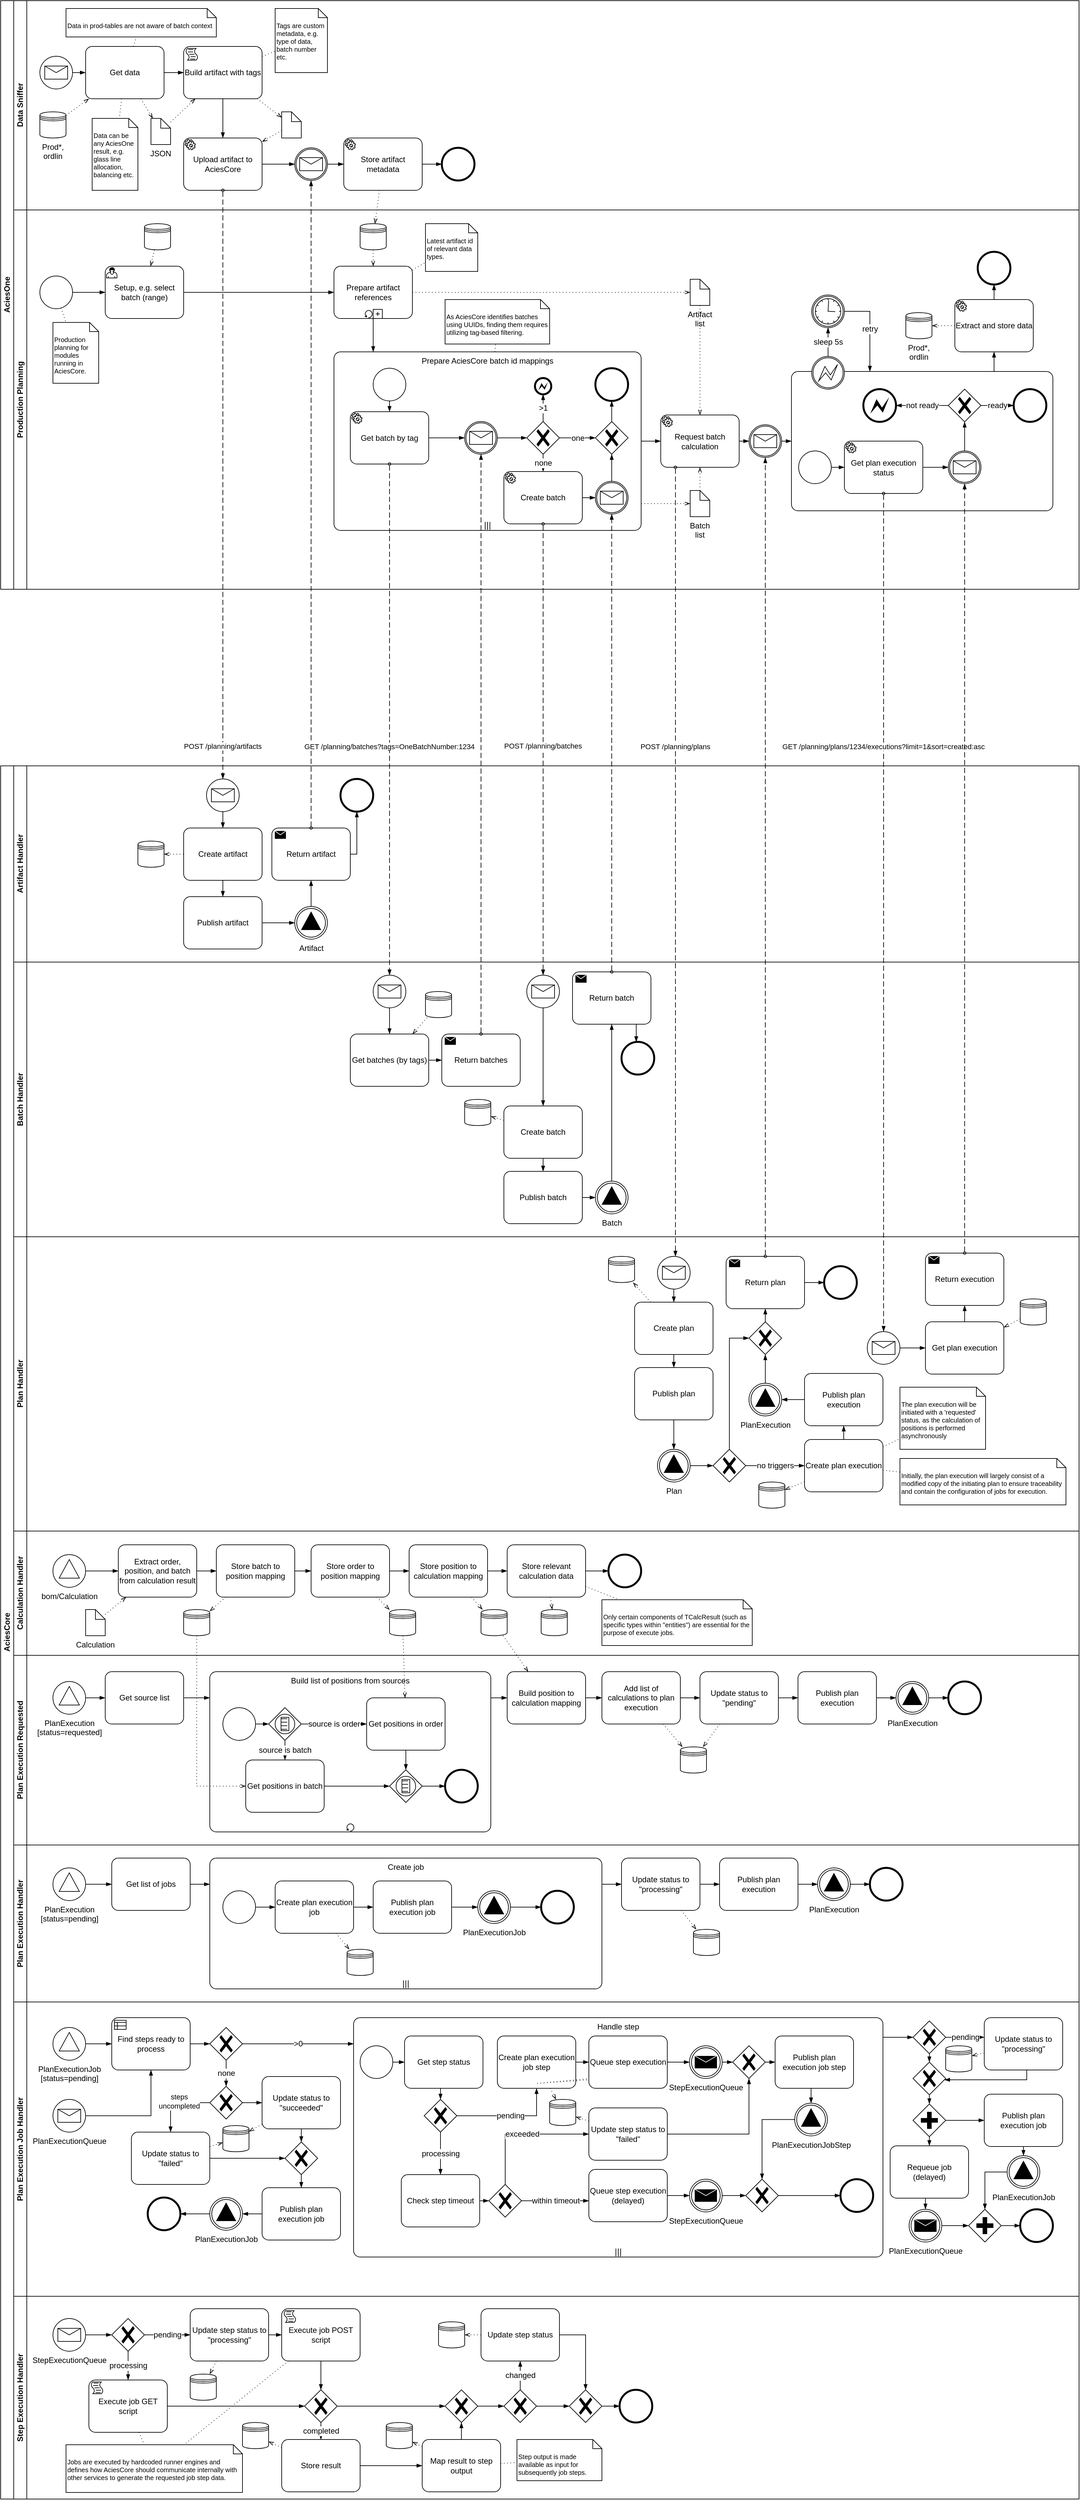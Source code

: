 <mxfile version="21.6.8" type="device">
  <diagram name="Page-1" id="pT9zCR7jW5yzUa4xEAgO">
    <mxGraphModel dx="1562" dy="2112" grid="1" gridSize="10" guides="1" tooltips="1" connect="1" arrows="1" fold="1" page="1" pageScale="1" pageWidth="1654" pageHeight="1169" math="0" shadow="0">
      <root>
        <mxCell id="0" />
        <mxCell id="1" parent="0" />
        <mxCell id="U1KqUVC1e1E0VkJmuzpn-1" value="AciesOne" style="swimlane;html=1;childLayout=stackLayout;resizeParent=1;resizeParentMax=0;horizontal=0;startSize=20;horizontalStack=0;" parent="1" vertex="1">
          <mxGeometry y="-1169" width="1650" height="900" as="geometry" />
        </mxCell>
        <mxCell id="U1KqUVC1e1E0VkJmuzpn-2" value="Data Sniffer" style="swimlane;html=1;startSize=20;horizontal=0;" parent="U1KqUVC1e1E0VkJmuzpn-1" vertex="1">
          <mxGeometry x="20" width="1630" height="320" as="geometry" />
        </mxCell>
        <mxCell id="U1KqUVC1e1E0VkJmuzpn-3" value="" style="shape=mxgraph.bpmn.event;html=1;verticalLabelPosition=bottom;labelBackgroundColor=#ffffff;verticalAlign=top;align=center;outlineConnect=0;aspect=fixed;outline=standard;symbol=message;points=[[0.145,0.145,0],[0.5,0,0],[0.855,0.145,0],[1,0.5,0],[0.855,0.855,0],[0.5,1,0],[0.145,0.855,0],[0,0.5,0]];perimeter=ellipsePerimeter;" parent="U1KqUVC1e1E0VkJmuzpn-2" vertex="1">
          <mxGeometry x="40" y="85" width="50" height="50" as="geometry" />
        </mxCell>
        <mxCell id="U1KqUVC1e1E0VkJmuzpn-28" value="" style="edgeStyle=elbowEdgeStyle;fontSize=12;html=1;endArrow=blockThin;endFill=1;rounded=0;" parent="U1KqUVC1e1E0VkJmuzpn-2" source="U1KqUVC1e1E0VkJmuzpn-90" target="U1KqUVC1e1E0VkJmuzpn-86" edge="1">
          <mxGeometry width="160" relative="1" as="geometry">
            <mxPoint x="50" y="297" as="sourcePoint" />
            <mxPoint x="280" y="427" as="targetPoint" />
          </mxGeometry>
        </mxCell>
        <mxCell id="U1KqUVC1e1E0VkJmuzpn-35" value="" style="edgeStyle=elbowEdgeStyle;fontSize=12;html=1;endArrow=blockThin;endFill=1;rounded=0;" parent="U1KqUVC1e1E0VkJmuzpn-2" source="U1KqUVC1e1E0VkJmuzpn-3" target="c-N2GnIyo7EjWN-7pbOH-3" edge="1">
          <mxGeometry width="160" relative="1" as="geometry">
            <mxPoint x="160" y="417" as="sourcePoint" />
            <mxPoint x="110" y="110" as="targetPoint" />
          </mxGeometry>
        </mxCell>
        <mxCell id="U1KqUVC1e1E0VkJmuzpn-51" value="Prod*, ordlin" style="shape=datastore;whiteSpace=wrap;html=1;labelPosition=center;verticalLabelPosition=bottom;align=center;verticalAlign=top;aspect=fixed;" parent="U1KqUVC1e1E0VkJmuzpn-2" vertex="1">
          <mxGeometry x="40" y="170" width="40" height="40" as="geometry" />
        </mxCell>
        <mxCell id="U1KqUVC1e1E0VkJmuzpn-52" value="" style="fontSize=12;html=1;endFill=0;startFill=0;endSize=6;startSize=6;dashed=1;dashPattern=1 4;endArrow=openThin;startArrow=none;rounded=0;elbow=vertical;" parent="U1KqUVC1e1E0VkJmuzpn-2" source="U1KqUVC1e1E0VkJmuzpn-51" target="c-N2GnIyo7EjWN-7pbOH-3" edge="1">
          <mxGeometry width="160" relative="1" as="geometry">
            <mxPoint x="-232" y="54" as="sourcePoint" />
            <mxPoint x="110" y="77.273" as="targetPoint" />
          </mxGeometry>
        </mxCell>
        <mxCell id="U1KqUVC1e1E0VkJmuzpn-53" value="JSON" style="shape=mxgraph.bpmn.data;labelPosition=center;verticalLabelPosition=bottom;align=center;verticalAlign=top;whiteSpace=wrap;size=15;html=1;fontFamily=Helvetica;fontSize=12;fontColor=default;strokeColor=default;fillColor=default;" parent="U1KqUVC1e1E0VkJmuzpn-2" vertex="1">
          <mxGeometry x="210.0" y="180" width="30" height="40" as="geometry" />
        </mxCell>
        <mxCell id="U1KqUVC1e1E0VkJmuzpn-54" value="" style="fontSize=12;html=1;endFill=0;startFill=0;endSize=6;startSize=6;dashed=1;dashPattern=1 4;endArrow=openThin;startArrow=none;rounded=0;" parent="U1KqUVC1e1E0VkJmuzpn-2" source="c-N2GnIyo7EjWN-7pbOH-3" target="U1KqUVC1e1E0VkJmuzpn-53" edge="1">
          <mxGeometry width="160" relative="1" as="geometry">
            <mxPoint x="190" y="150" as="sourcePoint" />
            <mxPoint x="506" y="639" as="targetPoint" />
          </mxGeometry>
        </mxCell>
        <mxCell id="U1KqUVC1e1E0VkJmuzpn-86" value="Upload artifact to AciesCore" style="shape=mxgraph.bpmn.task;whiteSpace=wrap;rectStyle=rounded;size=10;taskMarker=service;points=[[0.25,0,0],[0.5,0,0],[0.75,0,0],[1,0.25,0],[1,0.5,0],[1,0.75,0],[0.75,1,0],[0.5,1,0],[0.25,1,0],[0,0.75,0],[0,0.5,0],[0,0.25,0]];html=1;container=1;expand=0;collapsible=0;" parent="U1KqUVC1e1E0VkJmuzpn-2" vertex="1">
          <mxGeometry x="260" y="210" width="120" height="80" as="geometry" />
        </mxCell>
        <mxCell id="U1KqUVC1e1E0VkJmuzpn-87" value="" style="points=[[0.145,0.145,0],[0.5,0,0],[0.855,0.145,0],[1,0.5,0],[0.855,0.855,0],[0.5,1,0],[0.145,0.855,0],[0,0.5,0]];shape=mxgraph.bpmn.event;html=1;verticalLabelPosition=bottom;labelBackgroundColor=#ffffff;verticalAlign=top;align=center;perimeter=ellipsePerimeter;outlineConnect=0;aspect=fixed;outline=catching;symbol=message;" parent="U1KqUVC1e1E0VkJmuzpn-2" vertex="1">
          <mxGeometry x="430" y="225" width="50" height="50" as="geometry" />
        </mxCell>
        <mxCell id="U1KqUVC1e1E0VkJmuzpn-90" value="Build artifact with tags" style="shape=mxgraph.bpmn.task;whiteSpace=wrap;rectStyle=rounded;size=10;taskMarker=script;points=[[0.25,0,0],[0.5,0,0],[0.75,0,0],[1,0.25,0],[1,0.5,0],[1,0.75,0],[0.75,1,0],[0.5,1,0],[0.25,1,0],[0,0.75,0],[0,0.5,0],[0,0.25,0]];html=1;container=1;expand=0;collapsible=0;" parent="U1KqUVC1e1E0VkJmuzpn-2" vertex="1">
          <mxGeometry x="260" y="70" width="120" height="80" as="geometry" />
        </mxCell>
        <mxCell id="U1KqUVC1e1E0VkJmuzpn-91" value="" style="edgeStyle=elbowEdgeStyle;fontSize=12;html=1;endArrow=blockThin;endFill=1;rounded=0;" parent="U1KqUVC1e1E0VkJmuzpn-2" source="c-N2GnIyo7EjWN-7pbOH-3" target="U1KqUVC1e1E0VkJmuzpn-90" edge="1">
          <mxGeometry width="160" relative="1" as="geometry">
            <mxPoint x="230" y="110" as="sourcePoint" />
            <mxPoint x="330" y="-717" as="targetPoint" />
          </mxGeometry>
        </mxCell>
        <mxCell id="U1KqUVC1e1E0VkJmuzpn-92" value="" style="fontSize=12;html=1;endFill=0;startFill=0;endSize=6;startSize=6;dashed=1;dashPattern=1 4;endArrow=openThin;startArrow=none;rounded=0;" parent="U1KqUVC1e1E0VkJmuzpn-2" source="U1KqUVC1e1E0VkJmuzpn-53" target="U1KqUVC1e1E0VkJmuzpn-90" edge="1">
          <mxGeometry width="160" relative="1" as="geometry">
            <mxPoint x="97" y="167" as="sourcePoint" />
            <mxPoint x="506" y="639" as="targetPoint" />
          </mxGeometry>
        </mxCell>
        <mxCell id="U1KqUVC1e1E0VkJmuzpn-93" value="" style="shape=mxgraph.bpmn.data;labelPosition=center;verticalLabelPosition=bottom;align=center;verticalAlign=top;whiteSpace=wrap;size=15;html=1;fontFamily=Helvetica;fontSize=12;fontColor=default;strokeColor=default;fillColor=default;" parent="U1KqUVC1e1E0VkJmuzpn-2" vertex="1">
          <mxGeometry x="410.0" y="170" width="30" height="40" as="geometry" />
        </mxCell>
        <mxCell id="U1KqUVC1e1E0VkJmuzpn-94" value="" style="fontSize=12;html=1;endFill=0;startFill=0;endSize=6;startSize=6;dashed=1;dashPattern=1 4;endArrow=openThin;startArrow=none;rounded=0;" parent="U1KqUVC1e1E0VkJmuzpn-2" source="U1KqUVC1e1E0VkJmuzpn-90" target="U1KqUVC1e1E0VkJmuzpn-93" edge="1">
          <mxGeometry width="160" relative="1" as="geometry">
            <mxPoint x="167" y="167" as="sourcePoint" />
            <mxPoint x="576" y="639" as="targetPoint" />
          </mxGeometry>
        </mxCell>
        <mxCell id="U1KqUVC1e1E0VkJmuzpn-95" value="" style="fontSize=12;html=1;endFill=0;startFill=0;endSize=6;startSize=6;dashed=1;dashPattern=1 4;endArrow=openThin;startArrow=none;rounded=0;" parent="U1KqUVC1e1E0VkJmuzpn-2" source="U1KqUVC1e1E0VkJmuzpn-93" target="U1KqUVC1e1E0VkJmuzpn-86" edge="1">
          <mxGeometry width="160" relative="1" as="geometry">
            <mxPoint x="167" y="167" as="sourcePoint" />
            <mxPoint x="576" y="639" as="targetPoint" />
          </mxGeometry>
        </mxCell>
        <mxCell id="U1KqUVC1e1E0VkJmuzpn-106" value="Store artifact metadata" style="shape=mxgraph.bpmn.task;whiteSpace=wrap;rectStyle=rounded;size=10;taskMarker=service;points=[[0.25,0,0],[0.5,0,0],[0.75,0,0],[1,0.25,0],[1,0.5,0],[1,0.75,0],[0.75,1,0],[0.5,1,0],[0.25,1,0],[0,0.75,0],[0,0.5,0],[0,0.25,0]];html=1;container=1;expand=0;collapsible=0;" parent="U1KqUVC1e1E0VkJmuzpn-2" vertex="1">
          <mxGeometry x="505" y="210" width="120" height="80" as="geometry" />
        </mxCell>
        <mxCell id="U1KqUVC1e1E0VkJmuzpn-107" value="" style="edgeStyle=elbowEdgeStyle;fontSize=12;html=1;endArrow=blockThin;endFill=1;rounded=0;" parent="U1KqUVC1e1E0VkJmuzpn-2" source="U1KqUVC1e1E0VkJmuzpn-87" target="U1KqUVC1e1E0VkJmuzpn-106" edge="1">
          <mxGeometry width="160" relative="1" as="geometry">
            <mxPoint x="-45" y="279" as="sourcePoint" />
            <mxPoint x="185" y="409" as="targetPoint" />
          </mxGeometry>
        </mxCell>
        <mxCell id="U1KqUVC1e1E0VkJmuzpn-111" value="" style="points=[[0.145,0.145,0],[0.5,0,0],[0.855,0.145,0],[1,0.5,0],[0.855,0.855,0],[0.5,1,0],[0.145,0.855,0],[0,0.5,0]];shape=mxgraph.bpmn.event;html=1;verticalLabelPosition=bottom;labelBackgroundColor=#ffffff;verticalAlign=top;align=center;perimeter=ellipsePerimeter;outlineConnect=0;aspect=fixed;outline=end;symbol=terminate2;" parent="U1KqUVC1e1E0VkJmuzpn-2" vertex="1">
          <mxGeometry x="655" y="225" width="50" height="50" as="geometry" />
        </mxCell>
        <mxCell id="U1KqUVC1e1E0VkJmuzpn-112" value="" style="edgeStyle=elbowEdgeStyle;fontSize=12;html=1;endArrow=blockThin;endFill=1;rounded=0;" parent="U1KqUVC1e1E0VkJmuzpn-2" source="U1KqUVC1e1E0VkJmuzpn-106" target="U1KqUVC1e1E0VkJmuzpn-111" edge="1">
          <mxGeometry width="160" relative="1" as="geometry">
            <mxPoint x="-45" y="279" as="sourcePoint" />
            <mxPoint x="185" y="409" as="targetPoint" />
          </mxGeometry>
        </mxCell>
        <mxCell id="U1KqUVC1e1E0VkJmuzpn-121" value="Tags are custom metadata, e.g. type of data, batch number etc." style="shape=note2;boundedLbl=1;whiteSpace=wrap;html=1;size=14;verticalAlign=top;align=left;fontSize=10;horizontal=1;" parent="U1KqUVC1e1E0VkJmuzpn-2" vertex="1">
          <mxGeometry x="400" y="12" width="80" height="98" as="geometry" />
        </mxCell>
        <mxCell id="U1KqUVC1e1E0VkJmuzpn-122" value="" style="endArrow=none;dashed=1;html=1;dashPattern=1 4;strokeWidth=1;rounded=0;" parent="U1KqUVC1e1E0VkJmuzpn-2" source="U1KqUVC1e1E0VkJmuzpn-90" target="U1KqUVC1e1E0VkJmuzpn-121" edge="1">
          <mxGeometry width="50" height="50" relative="1" as="geometry">
            <mxPoint x="360" y="407" as="sourcePoint" />
            <mxPoint x="410" y="357" as="targetPoint" />
          </mxGeometry>
        </mxCell>
        <mxCell id="U1KqUVC1e1E0VkJmuzpn-125" value="Data can be any AciesOne result, e.g. glass line allocation, balancing etc." style="shape=note2;boundedLbl=1;whiteSpace=wrap;html=1;size=14;verticalAlign=top;align=left;fontSize=10;horizontal=1;" parent="U1KqUVC1e1E0VkJmuzpn-2" vertex="1">
          <mxGeometry x="120" y="180" width="70" height="110" as="geometry" />
        </mxCell>
        <mxCell id="U1KqUVC1e1E0VkJmuzpn-126" value="" style="endArrow=none;dashed=1;html=1;dashPattern=1 4;strokeWidth=1;rounded=0;" parent="U1KqUVC1e1E0VkJmuzpn-2" source="c-N2GnIyo7EjWN-7pbOH-3" target="U1KqUVC1e1E0VkJmuzpn-125" edge="1">
          <mxGeometry width="50" height="50" relative="1" as="geometry">
            <mxPoint x="151.116" y="150" as="sourcePoint" />
            <mxPoint y="542" as="targetPoint" />
          </mxGeometry>
        </mxCell>
        <mxCell id="U1KqUVC1e1E0VkJmuzpn-169" value="" style="edgeStyle=elbowEdgeStyle;fontSize=12;html=1;endArrow=blockThin;endFill=1;rounded=0;" parent="U1KqUVC1e1E0VkJmuzpn-2" source="U1KqUVC1e1E0VkJmuzpn-86" target="U1KqUVC1e1E0VkJmuzpn-87" edge="1">
          <mxGeometry width="160" relative="1" as="geometry">
            <mxPoint x="50" y="297" as="sourcePoint" />
            <mxPoint x="280" y="427" as="targetPoint" />
          </mxGeometry>
        </mxCell>
        <mxCell id="c-N2GnIyo7EjWN-7pbOH-3" value="Get data" style="points=[[0.25,0,0],[0.5,0,0],[0.75,0,0],[1,0.25,0],[1,0.5,0],[1,0.75,0],[0.75,1,0],[0.5,1,0],[0.25,1,0],[0,0.75,0],[0,0.5,0],[0,0.25,0]];shape=mxgraph.bpmn.task;whiteSpace=wrap;rectStyle=rounded;size=10;html=1;container=1;expand=0;collapsible=0;taskMarker=abstract;" parent="U1KqUVC1e1E0VkJmuzpn-2" vertex="1">
          <mxGeometry x="110" y="70" width="120" height="80" as="geometry" />
        </mxCell>
        <mxCell id="c-N2GnIyo7EjWN-7pbOH-13" value="Data in prod-tables are not aware of batch context" style="shape=note2;boundedLbl=1;whiteSpace=wrap;html=1;size=14;verticalAlign=top;align=left;fontSize=10;horizontal=1;" parent="U1KqUVC1e1E0VkJmuzpn-2" vertex="1">
          <mxGeometry x="80" y="12" width="230" height="43.5" as="geometry" />
        </mxCell>
        <mxCell id="c-N2GnIyo7EjWN-7pbOH-14" value="" style="endArrow=none;dashed=1;html=1;dashPattern=1 4;strokeWidth=1;rounded=0;" parent="U1KqUVC1e1E0VkJmuzpn-2" source="c-N2GnIyo7EjWN-7pbOH-3" target="c-N2GnIyo7EjWN-7pbOH-13" edge="1">
          <mxGeometry width="50" height="50" relative="1" as="geometry">
            <mxPoint x="140" y="28" as="sourcePoint" />
            <mxPoint x="170" y="299" as="targetPoint" />
          </mxGeometry>
        </mxCell>
        <mxCell id="U1KqUVC1e1E0VkJmuzpn-146" value="Production Planning" style="swimlane;startSize=20;horizontal=0;html=1;whiteSpace=wrap;" parent="U1KqUVC1e1E0VkJmuzpn-1" vertex="1">
          <mxGeometry x="20" y="320" width="1630" height="580" as="geometry" />
        </mxCell>
        <mxCell id="U1KqUVC1e1E0VkJmuzpn-147" value="" style="shape=mxgraph.bpmn.event;html=1;verticalLabelPosition=bottom;labelBackgroundColor=#ffffff;verticalAlign=top;align=center;outlineConnect=0;aspect=fixed;outline=standard;symbol=general;points=[[0.145,0.145,0],[0.5,0,0],[0.855,0.145,0],[1,0.5,0],[0.855,0.855,0],[0.5,1,0],[0.145,0.855,0],[0,0.5,0]];perimeter=ellipsePerimeter;" parent="U1KqUVC1e1E0VkJmuzpn-146" vertex="1">
          <mxGeometry x="40" y="101" width="50" height="50" as="geometry" />
        </mxCell>
        <mxCell id="U1KqUVC1e1E0VkJmuzpn-148" value="" style="edgeStyle=elbowEdgeStyle;fontSize=12;html=1;endArrow=blockThin;endFill=1;rounded=0;" parent="U1KqUVC1e1E0VkJmuzpn-146" source="c-N2GnIyo7EjWN-7pbOH-4" target="U1KqUVC1e1E0VkJmuzpn-181" edge="1">
          <mxGeometry width="160" relative="1" as="geometry">
            <mxPoint x="550" y="167" as="sourcePoint" />
            <mxPoint x="550" y="187" as="targetPoint" />
          </mxGeometry>
        </mxCell>
        <mxCell id="U1KqUVC1e1E0VkJmuzpn-153" value="" style="edgeStyle=elbowEdgeStyle;fontSize=12;html=1;endArrow=blockThin;endFill=1;rounded=0;" parent="U1KqUVC1e1E0VkJmuzpn-146" source="uKxJgO5xpR6dhFuR6hYP-8" target="c-N2GnIyo7EjWN-7pbOH-4" edge="1">
          <mxGeometry width="160" relative="1" as="geometry">
            <mxPoint x="640" y="434" as="sourcePoint" />
            <mxPoint x="550" y="127" as="targetPoint" />
          </mxGeometry>
        </mxCell>
        <mxCell id="U1KqUVC1e1E0VkJmuzpn-158" value="Artifact list" style="shape=mxgraph.bpmn.data;labelPosition=center;verticalLabelPosition=bottom;align=center;verticalAlign=top;whiteSpace=wrap;size=15;html=1;fontFamily=Helvetica;fontSize=12;fontColor=default;strokeColor=default;fillColor=default;" parent="U1KqUVC1e1E0VkJmuzpn-146" vertex="1">
          <mxGeometry x="1035" y="106" width="30" height="40" as="geometry" />
        </mxCell>
        <mxCell id="U1KqUVC1e1E0VkJmuzpn-159" value="" style="fontSize=12;html=1;endFill=0;startFill=0;endSize=6;startSize=6;dashed=1;dashPattern=1 4;endArrow=openThin;startArrow=none;rounded=0;" parent="U1KqUVC1e1E0VkJmuzpn-146" source="c-N2GnIyo7EjWN-7pbOH-4" target="U1KqUVC1e1E0VkJmuzpn-158" edge="1">
          <mxGeometry width="160" relative="1" as="geometry">
            <mxPoint x="610" y="142.824" as="sourcePoint" />
            <mxPoint x="1003" y="656" as="targetPoint" />
          </mxGeometry>
        </mxCell>
        <mxCell id="U1KqUVC1e1E0VkJmuzpn-161" value="" style="shape=datastore;whiteSpace=wrap;html=1;labelPosition=center;verticalLabelPosition=bottom;align=center;verticalAlign=top;aspect=fixed;" parent="U1KqUVC1e1E0VkJmuzpn-146" vertex="1">
          <mxGeometry x="530" y="21" width="40" height="40" as="geometry" />
        </mxCell>
        <mxCell id="U1KqUVC1e1E0VkJmuzpn-162" value="" style="fontSize=12;html=1;endFill=0;startFill=0;endSize=6;startSize=6;dashed=1;dashPattern=1 4;endArrow=openThin;startArrow=none;rounded=0;elbow=vertical;" parent="U1KqUVC1e1E0VkJmuzpn-146" source="U1KqUVC1e1E0VkJmuzpn-161" target="c-N2GnIyo7EjWN-7pbOH-4" edge="1">
          <mxGeometry width="160" relative="1" as="geometry">
            <mxPoint x="268" y="71" as="sourcePoint" />
            <mxPoint x="527.778" y="87" as="targetPoint" />
          </mxGeometry>
        </mxCell>
        <mxCell id="U1KqUVC1e1E0VkJmuzpn-202" value="Batch list" style="shape=mxgraph.bpmn.data;labelPosition=center;verticalLabelPosition=bottom;align=center;verticalAlign=top;whiteSpace=wrap;size=15;html=1;fontFamily=Helvetica;fontSize=12;fontColor=default;strokeColor=default;fillColor=default;" parent="U1KqUVC1e1E0VkJmuzpn-146" vertex="1">
          <mxGeometry x="1035" y="429" width="30" height="40" as="geometry" />
        </mxCell>
        <mxCell id="U1KqUVC1e1E0VkJmuzpn-204" value="" style="fontSize=12;html=1;endFill=0;startFill=0;endSize=6;startSize=6;dashed=1;dashPattern=1 4;endArrow=openThin;startArrow=none;rounded=0;edgeStyle=elbowEdgeStyle;elbow=vertical;" parent="U1KqUVC1e1E0VkJmuzpn-146" source="U1KqUVC1e1E0VkJmuzpn-181" target="U1KqUVC1e1E0VkJmuzpn-202" edge="1">
          <mxGeometry width="160" relative="1" as="geometry">
            <mxPoint x="610" y="97" as="sourcePoint" />
            <mxPoint x="1003" y="586" as="targetPoint" />
          </mxGeometry>
        </mxCell>
        <mxCell id="U1KqUVC1e1E0VkJmuzpn-170" value="" style="points=[[0.145,0.145,0],[0.5,0,0],[0.855,0.145,0],[1,0.5,0],[0.855,0.855,0],[0.5,1,0],[0.145,0.855,0],[0,0.5,0]];shape=mxgraph.bpmn.event;html=1;verticalLabelPosition=bottom;labelBackgroundColor=#ffffff;verticalAlign=top;align=center;perimeter=ellipsePerimeter;outlineConnect=0;aspect=fixed;outline=catching;symbol=message;" parent="U1KqUVC1e1E0VkJmuzpn-146" vertex="1">
          <mxGeometry x="1125" y="328.5" width="50" height="50" as="geometry" />
        </mxCell>
        <mxCell id="U1KqUVC1e1E0VkJmuzpn-171" value="" style="fontSize=12;html=1;endArrow=blockThin;endFill=1;rounded=0;edgeStyle=orthogonalEdgeStyle;elbow=vertical;" parent="U1KqUVC1e1E0VkJmuzpn-146" source="U1KqUVC1e1E0VkJmuzpn-181" target="U1KqUVC1e1E0VkJmuzpn-177" edge="1">
          <mxGeometry width="160" relative="1" as="geometry">
            <mxPoint x="650" y="257" as="sourcePoint" />
            <mxPoint x="960" y="419" as="targetPoint" />
          </mxGeometry>
        </mxCell>
        <mxCell id="U1KqUVC1e1E0VkJmuzpn-177" value="&lt;span style=&quot;color: rgb(0, 0, 0); font-family: Helvetica; font-size: 12px; font-style: normal; font-variant-ligatures: normal; font-variant-caps: normal; font-weight: 400; letter-spacing: normal; orphans: 2; text-align: center; text-indent: 0px; text-transform: none; widows: 2; word-spacing: 0px; -webkit-text-stroke-width: 0px; background-color: rgb(251, 251, 251); text-decoration-thickness: initial; text-decoration-style: initial; text-decoration-color: initial; float: none; display: inline !important;&quot;&gt;Request batch calculation&lt;/span&gt;" style="points=[[0.25,0,0],[0.5,0,0],[0.75,0,0],[1,0.25,0],[1,0.5,0],[1,0.75,0],[0.75,1,0],[0.5,1,0],[0.25,1,0],[0,0.75,0],[0,0.5,0],[0,0.25,0]];shape=mxgraph.bpmn.task;whiteSpace=wrap;rectStyle=rounded;size=10;html=1;container=1;expand=0;collapsible=0;taskMarker=service;" parent="U1KqUVC1e1E0VkJmuzpn-146" vertex="1">
          <mxGeometry x="990" y="313.5" width="120" height="80" as="geometry" />
        </mxCell>
        <mxCell id="U1KqUVC1e1E0VkJmuzpn-208" value="" style="edgeStyle=elbowEdgeStyle;fontSize=12;html=1;endArrow=blockThin;endFill=1;rounded=0;" parent="U1KqUVC1e1E0VkJmuzpn-146" source="U1KqUVC1e1E0VkJmuzpn-177" target="U1KqUVC1e1E0VkJmuzpn-170" edge="1">
          <mxGeometry width="160" relative="1" as="geometry">
            <mxPoint x="680" y="100.5" as="sourcePoint" />
            <mxPoint x="680" y="130.5" as="targetPoint" />
          </mxGeometry>
        </mxCell>
        <mxCell id="U1KqUVC1e1E0VkJmuzpn-233" value="" style="points=[[0.145,0.145,0],[0.5,0,0],[0.855,0.145,0],[1,0.5,0],[0.855,0.855,0],[0.5,1,0],[0.145,0.855,0],[0,0.5,0]];shape=mxgraph.bpmn.event;html=1;verticalLabelPosition=bottom;labelBackgroundColor=#ffffff;verticalAlign=top;align=center;perimeter=ellipsePerimeter;outlineConnect=0;aspect=fixed;outline=end;symbol=terminate2;" parent="U1KqUVC1e1E0VkJmuzpn-146" vertex="1">
          <mxGeometry x="1474.996" y="64" width="50" height="50" as="geometry" />
        </mxCell>
        <mxCell id="U1KqUVC1e1E0VkJmuzpn-234" value="" style="edgeStyle=elbowEdgeStyle;fontSize=12;html=1;endArrow=blockThin;endFill=1;rounded=0;" parent="U1KqUVC1e1E0VkJmuzpn-146" source="U1KqUVC1e1E0VkJmuzpn-170" target="U1KqUVC1e1E0VkJmuzpn-276" edge="1">
          <mxGeometry width="160" relative="1" as="geometry">
            <mxPoint x="680" y="100.5" as="sourcePoint" />
            <mxPoint x="1200" y="365" as="targetPoint" />
          </mxGeometry>
        </mxCell>
        <mxCell id="U1KqUVC1e1E0VkJmuzpn-244" value="" style="fontSize=12;html=1;endFill=0;startFill=0;endSize=6;startSize=6;dashed=1;dashPattern=1 4;endArrow=openThin;startArrow=none;rounded=0;" parent="U1KqUVC1e1E0VkJmuzpn-146" source="U1KqUVC1e1E0VkJmuzpn-202" target="U1KqUVC1e1E0VkJmuzpn-177" edge="1">
          <mxGeometry width="160" relative="1" as="geometry">
            <mxPoint x="550" y="97" as="sourcePoint" />
            <mxPoint x="943" y="586" as="targetPoint" />
          </mxGeometry>
        </mxCell>
        <mxCell id="U1KqUVC1e1E0VkJmuzpn-245" value="" style="fontSize=12;html=1;endFill=0;startFill=0;endSize=6;startSize=6;dashed=1;dashPattern=1 4;endArrow=openThin;startArrow=none;rounded=0;" parent="U1KqUVC1e1E0VkJmuzpn-146" source="U1KqUVC1e1E0VkJmuzpn-158" target="U1KqUVC1e1E0VkJmuzpn-177" edge="1">
          <mxGeometry width="160" relative="1" as="geometry">
            <mxPoint x="550" y="97" as="sourcePoint" />
            <mxPoint x="943" y="586" as="targetPoint" />
          </mxGeometry>
        </mxCell>
        <mxCell id="U1KqUVC1e1E0VkJmuzpn-248" value="" style="group" parent="U1KqUVC1e1E0VkJmuzpn-146" vertex="1" connectable="0">
          <mxGeometry x="490" y="217" width="470" height="273" as="geometry" />
        </mxCell>
        <mxCell id="U1KqUVC1e1E0VkJmuzpn-181" value="Prepare AciesCore batch id mappings" style="points=[[0.25,0,0],[0.5,0,0],[0.75,0,0],[1,0.25,0],[1,0.5,0],[1,0.75,0],[0.75,1,0],[0.5,1,0],[0.25,1,0],[0,0.75,0],[0,0.5,0],[0,0.25,0]];shape=mxgraph.bpmn.task;whiteSpace=wrap;rectStyle=rounded;size=10;html=1;container=0;expand=0;collapsible=0;taskMarker=abstract;isLoopMultiParallel=1;verticalAlign=top;" parent="U1KqUVC1e1E0VkJmuzpn-248" vertex="1">
          <mxGeometry width="470" height="273" as="geometry" />
        </mxCell>
        <mxCell id="U1KqUVC1e1E0VkJmuzpn-182" value="" style="shape=mxgraph.bpmn.event;html=1;verticalLabelPosition=bottom;labelBackgroundColor=#ffffff;verticalAlign=top;align=center;outlineConnect=0;aspect=fixed;outline=standard;symbol=general;points=[[0.145,0.145,0],[0.5,0,0],[0.855,0.145,0],[1,0.5,0],[0.855,0.855,0],[0.5,1,0],[0.145,0.855,0],[0,0.5,0]];perimeter=ellipsePerimeter;" parent="U1KqUVC1e1E0VkJmuzpn-248" vertex="1">
          <mxGeometry x="59.994" y="25" width="50" height="50" as="geometry" />
        </mxCell>
        <mxCell id="U1KqUVC1e1E0VkJmuzpn-183" value="" style="points=[[0.145,0.145,0],[0.5,0,0],[0.855,0.145,0],[1,0.5,0],[0.855,0.855,0],[0.5,1,0],[0.145,0.855,0],[0,0.5,0]];shape=mxgraph.bpmn.event;html=1;verticalLabelPosition=bottom;labelBackgroundColor=#ffffff;verticalAlign=top;align=center;perimeter=ellipsePerimeter;outlineConnect=0;aspect=fixed;outline=end;symbol=terminate2;" parent="U1KqUVC1e1E0VkJmuzpn-248" vertex="1">
          <mxGeometry x="399.996" y="25" width="50" height="50" as="geometry" />
        </mxCell>
        <mxCell id="U1KqUVC1e1E0VkJmuzpn-184" value="" style="points=[[0.145,0.145,0],[0.5,0,0],[0.855,0.145,0],[1,0.5,0],[0.855,0.855,0],[0.5,1,0],[0.145,0.855,0],[0,0.5,0]];shape=mxgraph.bpmn.event;html=1;verticalLabelPosition=bottom;labelBackgroundColor=#ffffff;verticalAlign=top;align=center;perimeter=ellipsePerimeter;outlineConnect=0;aspect=fixed;outline=catching;symbol=message;" parent="U1KqUVC1e1E0VkJmuzpn-248" vertex="1">
          <mxGeometry x="199.998" y="106.5" width="50" height="50" as="geometry" />
        </mxCell>
        <mxCell id="U1KqUVC1e1E0VkJmuzpn-187" value="Get batch by tag" style="shape=mxgraph.bpmn.task;whiteSpace=wrap;rectStyle=rounded;size=10;taskMarker=service;points=[[0.25,0,0],[0.5,0,0],[0.75,0,0],[1,0.25,0],[1,0.5,0],[1,0.75,0],[0.75,1,0],[0.5,1,0],[0.25,1,0],[0,0.75,0],[0,0.5,0],[0,0.25,0]];html=1;container=1;expand=0;collapsible=0;" parent="U1KqUVC1e1E0VkJmuzpn-248" vertex="1">
          <mxGeometry x="24.996" y="91.5" width="120" height="80" as="geometry" />
        </mxCell>
        <mxCell id="U1KqUVC1e1E0VkJmuzpn-188" value="" style="edgeStyle=elbowEdgeStyle;fontSize=12;html=1;endArrow=blockThin;endFill=1;rounded=0;" parent="U1KqUVC1e1E0VkJmuzpn-248" source="U1KqUVC1e1E0VkJmuzpn-182" target="U1KqUVC1e1E0VkJmuzpn-187" edge="1">
          <mxGeometry width="160" relative="1" as="geometry">
            <mxPoint x="345.135" y="-10" as="sourcePoint" />
            <mxPoint x="345.135" y="20" as="targetPoint" />
          </mxGeometry>
        </mxCell>
        <mxCell id="U1KqUVC1e1E0VkJmuzpn-189" value="" style="edgeStyle=elbowEdgeStyle;fontSize=12;html=1;endArrow=blockThin;endFill=1;rounded=0;" parent="U1KqUVC1e1E0VkJmuzpn-248" source="U1KqUVC1e1E0VkJmuzpn-187" target="U1KqUVC1e1E0VkJmuzpn-184" edge="1">
          <mxGeometry width="160" relative="1" as="geometry">
            <mxPoint x="345.135" y="-10" as="sourcePoint" />
            <mxPoint x="345.135" y="20" as="targetPoint" />
          </mxGeometry>
        </mxCell>
        <mxCell id="U1KqUVC1e1E0VkJmuzpn-190" value="" style="edgeStyle=elbowEdgeStyle;fontSize=12;html=1;endArrow=blockThin;endFill=1;rounded=0;" parent="U1KqUVC1e1E0VkJmuzpn-248" source="U1KqUVC1e1E0VkJmuzpn-199" target="U1KqUVC1e1E0VkJmuzpn-183" edge="1">
          <mxGeometry width="160" relative="1" as="geometry">
            <mxPoint x="345.135" y="-10" as="sourcePoint" />
            <mxPoint x="345.135" y="20" as="targetPoint" />
          </mxGeometry>
        </mxCell>
        <mxCell id="U1KqUVC1e1E0VkJmuzpn-191" value="" style="points=[[0.25,0.25,0],[0.5,0,0],[0.75,0.25,0],[1,0.5,0],[0.75,0.75,0],[0.5,1,0],[0.25,0.75,0],[0,0.5,0]];shape=mxgraph.bpmn.gateway2;html=1;verticalLabelPosition=bottom;labelBackgroundColor=#ffffff;verticalAlign=top;align=center;perimeter=rhombusPerimeter;outlineConnect=0;outline=none;symbol=none;gwType=exclusive;" parent="U1KqUVC1e1E0VkJmuzpn-248" vertex="1">
          <mxGeometry x="295" y="106.5" width="50" height="50" as="geometry" />
        </mxCell>
        <mxCell id="U1KqUVC1e1E0VkJmuzpn-193" value="" style="edgeStyle=elbowEdgeStyle;fontSize=12;html=1;endArrow=blockThin;endFill=1;rounded=0;" parent="U1KqUVC1e1E0VkJmuzpn-248" source="U1KqUVC1e1E0VkJmuzpn-184" target="U1KqUVC1e1E0VkJmuzpn-191" edge="1">
          <mxGeometry width="160" relative="1" as="geometry">
            <mxPoint x="573" y="-232" as="sourcePoint" />
            <mxPoint x="622" y="-232" as="targetPoint" />
          </mxGeometry>
        </mxCell>
        <mxCell id="U1KqUVC1e1E0VkJmuzpn-195" value="Create batch" style="shape=mxgraph.bpmn.task;whiteSpace=wrap;rectStyle=rounded;size=10;taskMarker=service;points=[[0.25,0,0],[0.5,0,0],[0.75,0,0],[1,0.25,0],[1,0.5,0],[1,0.75,0],[0.75,1,0],[0.5,1,0],[0.25,1,0],[0,0.75,0],[0,0.5,0],[0,0.25,0]];html=1;container=1;expand=0;collapsible=0;" parent="U1KqUVC1e1E0VkJmuzpn-248" vertex="1">
          <mxGeometry x="259.996" y="183" width="120" height="80" as="geometry" />
        </mxCell>
        <mxCell id="U1KqUVC1e1E0VkJmuzpn-196" value="none" style="edgeStyle=elbowEdgeStyle;fontSize=12;html=1;endArrow=blockThin;endFill=1;rounded=0;" parent="U1KqUVC1e1E0VkJmuzpn-248" source="U1KqUVC1e1E0VkJmuzpn-191" target="U1KqUVC1e1E0VkJmuzpn-195" edge="1">
          <mxGeometry width="160" relative="1" as="geometry">
            <mxPoint x="345.135" y="-10" as="sourcePoint" />
            <mxPoint x="345.135" y="20" as="targetPoint" />
          </mxGeometry>
        </mxCell>
        <mxCell id="U1KqUVC1e1E0VkJmuzpn-197" value="" style="points=[[0.145,0.145,0],[0.5,0,0],[0.855,0.145,0],[1,0.5,0],[0.855,0.855,0],[0.5,1,0],[0.145,0.855,0],[0,0.5,0]];shape=mxgraph.bpmn.event;html=1;verticalLabelPosition=bottom;labelBackgroundColor=#ffffff;verticalAlign=top;align=center;perimeter=ellipsePerimeter;outlineConnect=0;aspect=fixed;outline=catching;symbol=message;" parent="U1KqUVC1e1E0VkJmuzpn-248" vertex="1">
          <mxGeometry x="399.998" y="198" width="50" height="50" as="geometry" />
        </mxCell>
        <mxCell id="U1KqUVC1e1E0VkJmuzpn-198" value="" style="edgeStyle=elbowEdgeStyle;fontSize=12;html=1;endArrow=blockThin;endFill=1;rounded=0;" parent="U1KqUVC1e1E0VkJmuzpn-248" source="U1KqUVC1e1E0VkJmuzpn-195" target="U1KqUVC1e1E0VkJmuzpn-197" edge="1">
          <mxGeometry width="160" relative="1" as="geometry">
            <mxPoint x="345.135" y="-10" as="sourcePoint" />
            <mxPoint x="345.135" y="20" as="targetPoint" />
          </mxGeometry>
        </mxCell>
        <mxCell id="U1KqUVC1e1E0VkJmuzpn-199" value="" style="points=[[0.25,0.25,0],[0.5,0,0],[0.75,0.25,0],[1,0.5,0],[0.75,0.75,0],[0.5,1,0],[0.25,0.75,0],[0,0.5,0]];shape=mxgraph.bpmn.gateway2;html=1;verticalLabelPosition=bottom;labelBackgroundColor=#ffffff;verticalAlign=top;align=center;perimeter=rhombusPerimeter;outlineConnect=0;outline=none;symbol=none;gwType=exclusive;" parent="U1KqUVC1e1E0VkJmuzpn-248" vertex="1">
          <mxGeometry x="400" y="106.5" width="50" height="50" as="geometry" />
        </mxCell>
        <mxCell id="U1KqUVC1e1E0VkJmuzpn-200" value="one" style="edgeStyle=elbowEdgeStyle;fontSize=12;html=1;endArrow=blockThin;endFill=1;rounded=0;" parent="U1KqUVC1e1E0VkJmuzpn-248" source="U1KqUVC1e1E0VkJmuzpn-191" target="U1KqUVC1e1E0VkJmuzpn-199" edge="1">
          <mxGeometry width="160" relative="1" as="geometry">
            <mxPoint x="355" y="-375" as="sourcePoint" />
            <mxPoint x="492" y="-429" as="targetPoint" />
          </mxGeometry>
        </mxCell>
        <mxCell id="U1KqUVC1e1E0VkJmuzpn-201" value="" style="edgeStyle=elbowEdgeStyle;fontSize=12;html=1;endArrow=blockThin;endFill=1;rounded=0;" parent="U1KqUVC1e1E0VkJmuzpn-248" source="U1KqUVC1e1E0VkJmuzpn-197" target="U1KqUVC1e1E0VkJmuzpn-199" edge="1">
          <mxGeometry width="160" relative="1" as="geometry">
            <mxPoint x="355" y="-375" as="sourcePoint" />
            <mxPoint x="492" y="-429" as="targetPoint" />
          </mxGeometry>
        </mxCell>
        <mxCell id="c-N2GnIyo7EjWN-7pbOH-7" value="" style="points=[[0.145,0.145,0],[0.5,0,0],[0.855,0.145,0],[1,0.5,0],[0.855,0.855,0],[0.5,1,0],[0.145,0.855,0],[0,0.5,0]];shape=mxgraph.bpmn.event;html=1;verticalLabelPosition=bottom;labelBackgroundColor=#ffffff;verticalAlign=top;align=center;perimeter=ellipsePerimeter;outlineConnect=0;aspect=fixed;outline=end;symbol=error;" parent="U1KqUVC1e1E0VkJmuzpn-248" vertex="1">
          <mxGeometry x="307.5" y="40" width="25" height="25" as="geometry" />
        </mxCell>
        <mxCell id="c-N2GnIyo7EjWN-7pbOH-8" value="&amp;gt;1" style="edgeStyle=elbowEdgeStyle;fontSize=12;html=1;endArrow=blockThin;endFill=1;rounded=0;elbow=vertical;" parent="U1KqUVC1e1E0VkJmuzpn-248" source="U1KqUVC1e1E0VkJmuzpn-191" target="c-N2GnIyo7EjWN-7pbOH-7" edge="1">
          <mxGeometry width="160" relative="1" as="geometry">
            <mxPoint x="355" y="-375" as="sourcePoint" />
            <mxPoint x="492" y="-429" as="targetPoint" />
          </mxGeometry>
        </mxCell>
        <mxCell id="U1KqUVC1e1E0VkJmuzpn-268" value="" style="edgeStyle=elbowEdgeStyle;fontSize=12;html=1;endArrow=blockThin;endFill=1;rounded=0;" parent="U1KqUVC1e1E0VkJmuzpn-146" source="U1KqUVC1e1E0VkJmuzpn-287" target="U1KqUVC1e1E0VkJmuzpn-233" edge="1">
          <mxGeometry width="160" relative="1" as="geometry">
            <mxPoint x="1560" y="455" as="sourcePoint" />
            <mxPoint x="600" y="220.5" as="targetPoint" />
          </mxGeometry>
        </mxCell>
        <mxCell id="U1KqUVC1e1E0VkJmuzpn-288" value="" style="edgeStyle=elbowEdgeStyle;fontSize=12;html=1;endArrow=blockThin;endFill=1;rounded=0;" parent="U1KqUVC1e1E0VkJmuzpn-146" source="U1KqUVC1e1E0VkJmuzpn-276" target="U1KqUVC1e1E0VkJmuzpn-287" edge="1">
          <mxGeometry width="160" relative="1" as="geometry">
            <mxPoint x="1650" y="-153" as="sourcePoint" />
            <mxPoint x="1720" y="-153" as="targetPoint" />
          </mxGeometry>
        </mxCell>
        <mxCell id="U1KqUVC1e1E0VkJmuzpn-287" value="&lt;span style=&quot;color: rgb(0, 0, 0); font-family: Helvetica; font-size: 12px; font-style: normal; font-variant-ligatures: normal; font-variant-caps: normal; font-weight: 400; letter-spacing: normal; orphans: 2; text-align: center; text-indent: 0px; text-transform: none; widows: 2; word-spacing: 0px; -webkit-text-stroke-width: 0px; background-color: rgb(251, 251, 251); text-decoration-thickness: initial; text-decoration-style: initial; text-decoration-color: initial; float: none; display: inline !important;&quot;&gt;Extract and store data&lt;/span&gt;" style="points=[[0.25,0,0],[0.5,0,0],[0.75,0,0],[1,0.25,0],[1,0.5,0],[1,0.75,0],[0.75,1,0],[0.5,1,0],[0.25,1,0],[0,0.75,0],[0,0.5,0],[0,0.25,0]];shape=mxgraph.bpmn.task;whiteSpace=wrap;rectStyle=rounded;size=10;html=1;container=1;expand=0;collapsible=0;taskMarker=service;" parent="U1KqUVC1e1E0VkJmuzpn-146" vertex="1">
          <mxGeometry x="1440" y="137" width="120" height="80" as="geometry" />
        </mxCell>
        <mxCell id="U1KqUVC1e1E0VkJmuzpn-289" value="Prod*, ordlin" style="shape=datastore;whiteSpace=wrap;html=1;labelPosition=center;verticalLabelPosition=bottom;align=center;verticalAlign=top;aspect=fixed;" parent="U1KqUVC1e1E0VkJmuzpn-146" vertex="1">
          <mxGeometry x="1365" y="157" width="40" height="40" as="geometry" />
        </mxCell>
        <mxCell id="U1KqUVC1e1E0VkJmuzpn-290" value="" style="fontSize=12;html=1;endFill=0;startFill=0;endSize=6;startSize=6;dashed=1;dashPattern=1 4;endArrow=openThin;startArrow=none;rounded=0;elbow=vertical;" parent="U1KqUVC1e1E0VkJmuzpn-146" source="U1KqUVC1e1E0VkJmuzpn-287" target="U1KqUVC1e1E0VkJmuzpn-289" edge="1">
          <mxGeometry width="160" relative="1" as="geometry">
            <mxPoint x="1388" y="127" as="sourcePoint" />
            <mxPoint x="1405" y="119.174" as="targetPoint" />
          </mxGeometry>
        </mxCell>
        <mxCell id="c-N2GnIyo7EjWN-7pbOH-4" value="Prepare artifact references" style="points=[[0.25,0,0],[0.5,0,0],[0.75,0,0],[1,0.25,0],[1,0.5,0],[1,0.75,0],[0.75,1,0],[0.5,1,0],[0.25,1,0],[0,0.75,0],[0,0.5,0],[0,0.25,0]];shape=mxgraph.bpmn.task;whiteSpace=wrap;rectStyle=rounded;size=10;html=1;container=1;expand=0;collapsible=0;taskMarker=abstract;isLoopStandard=1;isLoopSub=1;" parent="U1KqUVC1e1E0VkJmuzpn-146" vertex="1">
          <mxGeometry x="490" y="86" width="120" height="80" as="geometry" />
        </mxCell>
        <mxCell id="c-N2GnIyo7EjWN-7pbOH-5" value="Latest artifact id of relevant data types." style="shape=note2;boundedLbl=1;whiteSpace=wrap;html=1;size=14;verticalAlign=top;align=left;fontSize=10;horizontal=1;" parent="U1KqUVC1e1E0VkJmuzpn-146" vertex="1">
          <mxGeometry x="630" y="21" width="80" height="73" as="geometry" />
        </mxCell>
        <mxCell id="c-N2GnIyo7EjWN-7pbOH-6" value="" style="endArrow=none;dashed=1;html=1;dashPattern=1 4;strokeWidth=1;rounded=0;" parent="U1KqUVC1e1E0VkJmuzpn-146" source="c-N2GnIyo7EjWN-7pbOH-4" target="c-N2GnIyo7EjWN-7pbOH-5" edge="1">
          <mxGeometry width="50" height="50" relative="1" as="geometry">
            <mxPoint x="610" y="88" as="sourcePoint" />
            <mxPoint x="640" y="366" as="targetPoint" />
          </mxGeometry>
        </mxCell>
        <mxCell id="c-N2GnIyo7EjWN-7pbOH-106" value="" style="group" parent="U1KqUVC1e1E0VkJmuzpn-146" vertex="1" connectable="0">
          <mxGeometry x="1190" y="150" width="400" height="310" as="geometry" />
        </mxCell>
        <mxCell id="c-N2GnIyo7EjWN-7pbOH-12" value="" style="points=[[0.145,0.145,0],[0.5,0,0],[0.855,0.145,0],[1,0.5,0],[0.855,0.855,0],[0.5,1,0],[0.145,0.855,0],[0,0.5,0]];shape=mxgraph.bpmn.event;html=1;verticalLabelPosition=bottom;labelBackgroundColor=#ffffff;verticalAlign=top;align=center;perimeter=ellipsePerimeter;outlineConnect=0;aspect=fixed;outline=catching;symbol=timer;" parent="c-N2GnIyo7EjWN-7pbOH-106" vertex="1">
          <mxGeometry x="31" y="-20" width="50" height="50" as="geometry" />
        </mxCell>
        <mxCell id="c-N2GnIyo7EjWN-7pbOH-10" value="retry" style="edgeStyle=elbowEdgeStyle;fontSize=12;html=1;endArrow=blockThin;endFill=1;rounded=0;" parent="c-N2GnIyo7EjWN-7pbOH-106" source="c-N2GnIyo7EjWN-7pbOH-12" target="U1KqUVC1e1E0VkJmuzpn-276" edge="1">
          <mxGeometry width="160" relative="1" as="geometry">
            <mxPoint x="211" y="254" as="sourcePoint" />
            <mxPoint x="280" y="254" as="targetPoint" />
            <Array as="points">
              <mxPoint x="120" y="59" />
            </Array>
          </mxGeometry>
        </mxCell>
        <mxCell id="U1KqUVC1e1E0VkJmuzpn-276" value="" style="points=[[0.25,0,0],[0.5,0,0],[0.75,0,0],[1,0.25,0],[1,0.5,0],[1,0.75,0],[0.75,1,0],[0.5,1,0],[0.25,1,0],[0,0.75,0],[0,0.5,0],[0,0.25,0]];shape=mxgraph.bpmn.task;whiteSpace=wrap;rectStyle=rounded;size=10;html=1;container=0;expand=0;collapsible=0;taskMarker=abstract;" parent="c-N2GnIyo7EjWN-7pbOH-106" vertex="1">
          <mxGeometry y="97" width="400" height="213" as="geometry" />
        </mxCell>
        <mxCell id="U1KqUVC1e1E0VkJmuzpn-260" value="" style="points=[[0.145,0.145,0],[0.5,0,0],[0.855,0.145,0],[1,0.5,0],[0.855,0.855,0],[0.5,1,0],[0.145,0.855,0],[0,0.5,0]];shape=mxgraph.bpmn.event;html=1;verticalLabelPosition=bottom;labelBackgroundColor=#ffffff;verticalAlign=top;align=center;perimeter=ellipsePerimeter;outlineConnect=0;aspect=fixed;outline=standard;symbol=general;" parent="c-N2GnIyo7EjWN-7pbOH-106" vertex="1">
          <mxGeometry x="11" y="218.5" width="50" height="50" as="geometry" />
        </mxCell>
        <mxCell id="U1KqUVC1e1E0VkJmuzpn-262" value="Get plan execution status" style="shape=mxgraph.bpmn.task;whiteSpace=wrap;rectStyle=rounded;size=10;taskMarker=service;points=[[0.25,0,0],[0.5,0,0],[0.75,0,0],[1,0.25,0],[1,0.5,0],[1,0.75,0],[0.75,1,0],[0.5,1,0],[0.25,1,0],[0,0.75,0],[0,0.5,0],[0,0.25,0]];html=1;container=1;expand=0;collapsible=0;" parent="c-N2GnIyo7EjWN-7pbOH-106" vertex="1">
          <mxGeometry x="80.996" y="203.5" width="120" height="80" as="geometry" />
        </mxCell>
        <mxCell id="U1KqUVC1e1E0VkJmuzpn-263" value="" style="edgeStyle=elbowEdgeStyle;fontSize=12;html=1;endArrow=blockThin;endFill=1;rounded=0;" parent="c-N2GnIyo7EjWN-7pbOH-106" source="U1KqUVC1e1E0VkJmuzpn-262" target="U1KqUVC1e1E0VkJmuzpn-261" edge="1">
          <mxGeometry width="160" relative="1" as="geometry">
            <mxPoint x="396.135" y="52.5" as="sourcePoint" />
            <mxPoint x="396.135" y="82.5" as="targetPoint" />
          </mxGeometry>
        </mxCell>
        <mxCell id="U1KqUVC1e1E0VkJmuzpn-264" value="" style="edgeStyle=elbowEdgeStyle;fontSize=12;html=1;endArrow=blockThin;endFill=1;rounded=0;" parent="c-N2GnIyo7EjWN-7pbOH-106" source="U1KqUVC1e1E0VkJmuzpn-260" target="U1KqUVC1e1E0VkJmuzpn-262" edge="1">
          <mxGeometry width="160" relative="1" as="geometry">
            <mxPoint x="396.135" y="102" as="sourcePoint" />
            <mxPoint x="396.135" y="132" as="targetPoint" />
          </mxGeometry>
        </mxCell>
        <mxCell id="U1KqUVC1e1E0VkJmuzpn-272" value="" style="shape=mxgraph.bpmn.event;html=1;verticalLabelPosition=bottom;labelBackgroundColor=#ffffff;verticalAlign=top;align=center;outlineConnect=0;aspect=fixed;outline=end;symbol=error;points=[[0.145,0.145,0],[0.5,0,0],[0.855,0.145,0],[1,0.5,0],[0.855,0.855,0],[0.5,1,0],[0.145,0.855,0],[0,0.5,0]];perimeter=ellipsePerimeter;" parent="c-N2GnIyo7EjWN-7pbOH-106" vertex="1">
          <mxGeometry x="110" y="124" width="50" height="50" as="geometry" />
        </mxCell>
        <mxCell id="U1KqUVC1e1E0VkJmuzpn-273" value="not ready" style="edgeStyle=elbowEdgeStyle;fontSize=12;html=1;endArrow=blockThin;endFill=1;rounded=0;" parent="c-N2GnIyo7EjWN-7pbOH-106" source="U1KqUVC1e1E0VkJmuzpn-270" target="U1KqUVC1e1E0VkJmuzpn-272" edge="1">
          <mxGeometry width="160" relative="1" as="geometry">
            <mxPoint x="396.135" y="72.5" as="sourcePoint" />
            <mxPoint x="396.135" y="42.5" as="targetPoint" />
          </mxGeometry>
        </mxCell>
        <mxCell id="U1KqUVC1e1E0VkJmuzpn-261" value="" style="points=[[0.145,0.145,0],[0.5,0,0],[0.855,0.145,0],[1,0.5,0],[0.855,0.855,0],[0.5,1,0],[0.145,0.855,0],[0,0.5,0]];shape=mxgraph.bpmn.event;html=1;verticalLabelPosition=bottom;labelBackgroundColor=#ffffff;verticalAlign=top;align=center;perimeter=ellipsePerimeter;outlineConnect=0;aspect=fixed;outline=catching;symbol=message;" parent="c-N2GnIyo7EjWN-7pbOH-106" vertex="1">
          <mxGeometry x="239.998" y="218.5" width="50" height="50" as="geometry" />
        </mxCell>
        <mxCell id="U1KqUVC1e1E0VkJmuzpn-270" value="" style="points=[[0.25,0.25,0],[0.5,0,0],[0.75,0.25,0],[1,0.5,0],[0.75,0.75,0],[0.5,1,0],[0.25,0.75,0],[0,0.5,0]];shape=mxgraph.bpmn.gateway2;html=1;verticalLabelPosition=bottom;labelBackgroundColor=#ffffff;verticalAlign=top;align=center;perimeter=rhombusPerimeter;outlineConnect=0;outline=none;symbol=none;gwType=exclusive;" parent="c-N2GnIyo7EjWN-7pbOH-106" vertex="1">
          <mxGeometry x="240" y="124" width="50" height="50" as="geometry" />
        </mxCell>
        <mxCell id="U1KqUVC1e1E0VkJmuzpn-275" value="" style="edgeStyle=elbowEdgeStyle;fontSize=12;html=1;endArrow=blockThin;endFill=1;rounded=0;" parent="c-N2GnIyo7EjWN-7pbOH-106" source="U1KqUVC1e1E0VkJmuzpn-261" target="U1KqUVC1e1E0VkJmuzpn-270" edge="1">
          <mxGeometry width="160" relative="1" as="geometry">
            <mxPoint x="396.135" y="52.5" as="sourcePoint" />
            <mxPoint x="396.135" y="82.5" as="targetPoint" />
          </mxGeometry>
        </mxCell>
        <mxCell id="U1KqUVC1e1E0VkJmuzpn-265" value="" style="points=[[0.145,0.145,0],[0.5,0,0],[0.855,0.145,0],[1,0.5,0],[0.855,0.855,0],[0.5,1,0],[0.145,0.855,0],[0,0.5,0]];shape=mxgraph.bpmn.event;html=1;verticalLabelPosition=bottom;labelBackgroundColor=#ffffff;verticalAlign=top;align=center;perimeter=ellipsePerimeter;outlineConnect=0;aspect=fixed;outline=end;symbol=terminate2;" parent="c-N2GnIyo7EjWN-7pbOH-106" vertex="1">
          <mxGeometry x="339.996" y="124" width="50" height="50" as="geometry" />
        </mxCell>
        <mxCell id="U1KqUVC1e1E0VkJmuzpn-266" value="ready" style="edgeStyle=elbowEdgeStyle;fontSize=12;html=1;endArrow=blockThin;endFill=1;rounded=0;" parent="c-N2GnIyo7EjWN-7pbOH-106" source="U1KqUVC1e1E0VkJmuzpn-270" target="U1KqUVC1e1E0VkJmuzpn-265" edge="1">
          <mxGeometry width="160" relative="1" as="geometry">
            <mxPoint x="396.135" y="42.5" as="sourcePoint" />
            <mxPoint x="396.135" y="72.5" as="targetPoint" />
            <Array as="points">
              <mxPoint x="365" y="149" />
            </Array>
          </mxGeometry>
        </mxCell>
        <mxCell id="uKxJgO5xpR6dhFuR6hYP-1" value="Production planning for modules running in AciesCore." style="shape=note2;boundedLbl=1;whiteSpace=wrap;html=1;size=14;verticalAlign=top;align=left;fontSize=10;horizontal=1;" vertex="1" parent="U1KqUVC1e1E0VkJmuzpn-146">
          <mxGeometry x="60" y="172" width="70" height="93" as="geometry" />
        </mxCell>
        <mxCell id="uKxJgO5xpR6dhFuR6hYP-2" value="" style="endArrow=none;dashed=1;html=1;dashPattern=1 4;strokeWidth=1;rounded=0;" edge="1" parent="U1KqUVC1e1E0VkJmuzpn-146" target="uKxJgO5xpR6dhFuR6hYP-1" source="U1KqUVC1e1E0VkJmuzpn-147">
          <mxGeometry width="50" height="50" relative="1" as="geometry">
            <mxPoint x="135" y="147" as="sourcePoint" />
            <mxPoint x="-30" y="539" as="targetPoint" />
          </mxGeometry>
        </mxCell>
        <mxCell id="uKxJgO5xpR6dhFuR6hYP-4" value="As AciesCore identifies batches using UUIDs, finding them requires utilizing tag-based filtering." style="shape=note2;boundedLbl=1;whiteSpace=wrap;html=1;size=14;verticalAlign=top;align=left;fontSize=10;horizontal=1;" vertex="1" parent="U1KqUVC1e1E0VkJmuzpn-146">
          <mxGeometry x="660" y="137" width="160" height="68" as="geometry" />
        </mxCell>
        <mxCell id="uKxJgO5xpR6dhFuR6hYP-5" value="" style="endArrow=none;dashed=1;html=1;dashPattern=1 4;strokeWidth=1;rounded=0;" edge="1" parent="U1KqUVC1e1E0VkJmuzpn-146" target="uKxJgO5xpR6dhFuR6hYP-4" source="U1KqUVC1e1E0VkJmuzpn-181">
          <mxGeometry width="50" height="50" relative="1" as="geometry">
            <mxPoint x="650" y="193" as="sourcePoint" />
            <mxPoint x="680" y="467" as="targetPoint" />
          </mxGeometry>
        </mxCell>
        <mxCell id="uKxJgO5xpR6dhFuR6hYP-6" value="" style="shape=datastore;whiteSpace=wrap;html=1;labelPosition=center;verticalLabelPosition=bottom;align=center;verticalAlign=top;aspect=fixed;" vertex="1" parent="U1KqUVC1e1E0VkJmuzpn-146">
          <mxGeometry x="200" y="21" width="40" height="40" as="geometry" />
        </mxCell>
        <mxCell id="uKxJgO5xpR6dhFuR6hYP-7" value="" style="fontSize=12;html=1;endFill=0;startFill=0;endSize=6;startSize=6;dashed=1;dashPattern=1 4;endArrow=openThin;startArrow=none;rounded=0;elbow=vertical;" edge="1" parent="U1KqUVC1e1E0VkJmuzpn-146" source="uKxJgO5xpR6dhFuR6hYP-6" target="uKxJgO5xpR6dhFuR6hYP-8">
          <mxGeometry width="160" relative="1" as="geometry">
            <mxPoint x="148" y="262.5" as="sourcePoint" />
            <mxPoint x="490" y="241.769" as="targetPoint" />
          </mxGeometry>
        </mxCell>
        <mxCell id="uKxJgO5xpR6dhFuR6hYP-8" value="Setup, e.g. select batch (range)" style="points=[[0.25,0,0],[0.5,0,0],[0.75,0,0],[1,0.25,0],[1,0.5,0],[1,0.75,0],[0.75,1,0],[0.5,1,0],[0.25,1,0],[0,0.75,0],[0,0.5,0],[0,0.25,0]];shape=mxgraph.bpmn.task;whiteSpace=wrap;rectStyle=rounded;size=10;html=1;container=1;expand=0;collapsible=0;taskMarker=user;" vertex="1" parent="U1KqUVC1e1E0VkJmuzpn-146">
          <mxGeometry x="140" y="86" width="120" height="80" as="geometry" />
        </mxCell>
        <mxCell id="uKxJgO5xpR6dhFuR6hYP-9" value="" style="edgeStyle=elbowEdgeStyle;fontSize=12;html=1;endArrow=blockThin;endFill=1;rounded=0;" edge="1" parent="U1KqUVC1e1E0VkJmuzpn-146" source="U1KqUVC1e1E0VkJmuzpn-147" target="uKxJgO5xpR6dhFuR6hYP-8">
          <mxGeometry width="160" relative="1" as="geometry">
            <mxPoint x="110" y="-723" as="sourcePoint" />
            <mxPoint x="510" y="-723" as="targetPoint" />
          </mxGeometry>
        </mxCell>
        <mxCell id="U1KqUVC1e1E0VkJmuzpn-109" value="" style="fontSize=12;html=1;endFill=0;startFill=0;endSize=6;startSize=6;dashed=1;dashPattern=1 4;endArrow=openThin;startArrow=none;rounded=0;elbow=vertical;" parent="U1KqUVC1e1E0VkJmuzpn-1" source="U1KqUVC1e1E0VkJmuzpn-106" target="U1KqUVC1e1E0VkJmuzpn-161" edge="1">
          <mxGeometry width="160" relative="1" as="geometry">
            <mxPoint x="567" y="89" as="sourcePoint" />
            <mxPoint x="263" y="38" as="targetPoint" />
          </mxGeometry>
        </mxCell>
        <mxCell id="U1KqUVC1e1E0VkJmuzpn-55" value="AciesCore" style="swimlane;html=1;childLayout=stackLayout;resizeParent=1;resizeParentMax=0;horizontal=0;startSize=20;horizontalStack=0;" parent="1" vertex="1">
          <mxGeometry y="1" width="1650" height="2650" as="geometry" />
        </mxCell>
        <mxCell id="U1KqUVC1e1E0VkJmuzpn-56" value="Artifact Handler" style="swimlane;html=1;startSize=20;horizontal=0;" parent="U1KqUVC1e1E0VkJmuzpn-55" vertex="1">
          <mxGeometry x="20" width="1630" height="300" as="geometry" />
        </mxCell>
        <mxCell id="U1KqUVC1e1E0VkJmuzpn-88" value="" style="points=[[0.145,0.145,0],[0.5,0,0],[0.855,0.145,0],[1,0.5,0],[0.855,0.855,0],[0.5,1,0],[0.145,0.855,0],[0,0.5,0]];shape=mxgraph.bpmn.event;html=1;verticalLabelPosition=bottom;labelBackgroundColor=#ffffff;verticalAlign=top;align=center;perimeter=ellipsePerimeter;outlineConnect=0;aspect=fixed;outline=standard;symbol=message;" parent="U1KqUVC1e1E0VkJmuzpn-56" vertex="1">
          <mxGeometry x="295" y="20" width="50" height="50" as="geometry" />
        </mxCell>
        <mxCell id="U1KqUVC1e1E0VkJmuzpn-98" value="" style="edgeStyle=elbowEdgeStyle;fontSize=12;html=1;endArrow=blockThin;endFill=1;rounded=0;" parent="U1KqUVC1e1E0VkJmuzpn-56" source="U1KqUVC1e1E0VkJmuzpn-88" target="U1KqUVC1e1E0VkJmuzpn-99" edge="1">
          <mxGeometry width="160" relative="1" as="geometry">
            <mxPoint x="80" y="45" as="sourcePoint" />
            <mxPoint x="450.0" y="232.0" as="targetPoint" />
          </mxGeometry>
        </mxCell>
        <mxCell id="U1KqUVC1e1E0VkJmuzpn-99" value="Create artifact" style="points=[[0.25,0,0],[0.5,0,0],[0.75,0,0],[1,0.25,0],[1,0.5,0],[1,0.75,0],[0.75,1,0],[0.5,1,0],[0.25,1,0],[0,0.75,0],[0,0.5,0],[0,0.25,0]];shape=mxgraph.bpmn.task;whiteSpace=wrap;rectStyle=rounded;size=10;taskMarker=abstract;" parent="U1KqUVC1e1E0VkJmuzpn-56" vertex="1">
          <mxGeometry x="260" y="95" width="120" height="80" as="geometry" />
        </mxCell>
        <mxCell id="U1KqUVC1e1E0VkJmuzpn-100" value="Return artifact" style="shape=mxgraph.bpmn.task;whiteSpace=wrap;rectStyle=rounded;size=10;taskMarker=send;points=[[0.25,0,0],[0.5,0,0],[0.75,0,0],[1,0.25,0],[1,0.5,0],[1,0.75,0],[0.75,1,0],[0.5,1,0],[0.25,1,0],[0,0.75,0],[0,0.5,0],[0,0.25,0]];html=1;container=1;expand=0;collapsible=0;" parent="U1KqUVC1e1E0VkJmuzpn-56" vertex="1">
          <mxGeometry x="395" y="95" width="120" height="80" as="geometry" />
        </mxCell>
        <mxCell id="U1KqUVC1e1E0VkJmuzpn-101" value="" style="edgeStyle=elbowEdgeStyle;fontSize=12;html=1;endArrow=blockThin;endFill=1;rounded=0;" parent="U1KqUVC1e1E0VkJmuzpn-56" source="U1KqUVC1e1E0VkJmuzpn-99" target="U1KqUVC1e1E0VkJmuzpn-114" edge="1">
          <mxGeometry width="160" relative="1" as="geometry">
            <mxPoint x="-20" y="145" as="sourcePoint" />
            <mxPoint x="10" y="145" as="targetPoint" />
          </mxGeometry>
        </mxCell>
        <mxCell id="U1KqUVC1e1E0VkJmuzpn-104" value="" style="shape=datastore;whiteSpace=wrap;html=1;labelPosition=center;verticalLabelPosition=bottom;align=center;verticalAlign=top;aspect=fixed;" parent="U1KqUVC1e1E0VkJmuzpn-56" vertex="1">
          <mxGeometry x="190" y="115" width="40" height="40" as="geometry" />
        </mxCell>
        <mxCell id="U1KqUVC1e1E0VkJmuzpn-105" value="" style="fontSize=12;html=1;endFill=0;startFill=0;endSize=6;startSize=6;dashed=1;dashPattern=1 4;endArrow=openThin;startArrow=none;rounded=0;elbow=vertical;" parent="U1KqUVC1e1E0VkJmuzpn-56" source="U1KqUVC1e1E0VkJmuzpn-99" target="U1KqUVC1e1E0VkJmuzpn-104" edge="1">
          <mxGeometry width="160" relative="1" as="geometry">
            <mxPoint x="302" y="200" as="sourcePoint" />
            <mxPoint x="-2" y="124" as="targetPoint" />
          </mxGeometry>
        </mxCell>
        <mxCell id="U1KqUVC1e1E0VkJmuzpn-114" value="Publish artifact" style="points=[[0.25,0,0],[0.5,0,0],[0.75,0,0],[1,0.25,0],[1,0.5,0],[1,0.75,0],[0.75,1,0],[0.5,1,0],[0.25,1,0],[0,0.75,0],[0,0.5,0],[0,0.25,0]];shape=mxgraph.bpmn.task;whiteSpace=wrap;rectStyle=rounded;size=10;taskMarker=abstract;" parent="U1KqUVC1e1E0VkJmuzpn-56" vertex="1">
          <mxGeometry x="260" y="200" width="120" height="80" as="geometry" />
        </mxCell>
        <mxCell id="U1KqUVC1e1E0VkJmuzpn-115" value="Artifact" style="points=[[0.145,0.145,0],[0.5,0,0],[0.855,0.145,0],[1,0.5,0],[0.855,0.855,0],[0.5,1,0],[0.145,0.855,0],[0,0.5,0]];shape=mxgraph.bpmn.event;html=1;verticalLabelPosition=bottom;labelBackgroundColor=#ffffff;verticalAlign=top;align=center;perimeter=ellipsePerimeter;outlineConnect=0;aspect=fixed;outline=throwing;symbol=signal;" parent="U1KqUVC1e1E0VkJmuzpn-56" vertex="1">
          <mxGeometry x="430" y="215" width="50" height="50" as="geometry" />
        </mxCell>
        <mxCell id="U1KqUVC1e1E0VkJmuzpn-116" value="" style="edgeStyle=elbowEdgeStyle;fontSize=12;html=1;endArrow=blockThin;endFill=1;rounded=0;" parent="U1KqUVC1e1E0VkJmuzpn-56" source="U1KqUVC1e1E0VkJmuzpn-114" target="U1KqUVC1e1E0VkJmuzpn-115" edge="1">
          <mxGeometry width="160" relative="1" as="geometry">
            <mxPoint x="90" y="55" as="sourcePoint" />
            <mxPoint x="120" y="55" as="targetPoint" />
          </mxGeometry>
        </mxCell>
        <mxCell id="U1KqUVC1e1E0VkJmuzpn-117" value="" style="edgeStyle=elbowEdgeStyle;fontSize=12;html=1;endArrow=blockThin;endFill=1;rounded=0;" parent="U1KqUVC1e1E0VkJmuzpn-56" source="U1KqUVC1e1E0VkJmuzpn-115" target="U1KqUVC1e1E0VkJmuzpn-100" edge="1">
          <mxGeometry width="160" relative="1" as="geometry">
            <mxPoint x="60" y="55" as="sourcePoint" />
            <mxPoint x="90" y="55" as="targetPoint" />
          </mxGeometry>
        </mxCell>
        <mxCell id="U1KqUVC1e1E0VkJmuzpn-118" value="" style="points=[[0.145,0.145,0],[0.5,0,0],[0.855,0.145,0],[1,0.5,0],[0.855,0.855,0],[0.5,1,0],[0.145,0.855,0],[0,0.5,0]];shape=mxgraph.bpmn.event;html=1;verticalLabelPosition=bottom;labelBackgroundColor=#ffffff;verticalAlign=top;align=center;perimeter=ellipsePerimeter;outlineConnect=0;aspect=fixed;outline=end;symbol=terminate2;" parent="U1KqUVC1e1E0VkJmuzpn-56" vertex="1">
          <mxGeometry x="500" y="20" width="50" height="50" as="geometry" />
        </mxCell>
        <mxCell id="U1KqUVC1e1E0VkJmuzpn-119" value="" style="edgeStyle=elbowEdgeStyle;fontSize=12;html=1;endArrow=blockThin;endFill=1;rounded=0;" parent="U1KqUVC1e1E0VkJmuzpn-56" source="U1KqUVC1e1E0VkJmuzpn-100" target="U1KqUVC1e1E0VkJmuzpn-118" edge="1">
          <mxGeometry width="160" relative="1" as="geometry">
            <mxPoint x="60" y="55" as="sourcePoint" />
            <mxPoint x="90" y="55" as="targetPoint" />
            <Array as="points">
              <mxPoint x="525" y="135" />
            </Array>
          </mxGeometry>
        </mxCell>
        <mxCell id="U1KqUVC1e1E0VkJmuzpn-176" value="Batch Handler" style="swimlane;startSize=20;horizontal=0;html=1;whiteSpace=wrap;" parent="U1KqUVC1e1E0VkJmuzpn-55" vertex="1">
          <mxGeometry x="20" y="300" width="1630" height="420" as="geometry" />
        </mxCell>
        <mxCell id="U1KqUVC1e1E0VkJmuzpn-165" value="" style="points=[[0.145,0.145,0],[0.5,0,0],[0.855,0.145,0],[1,0.5,0],[0.855,0.855,0],[0.5,1,0],[0.145,0.855,0],[0,0.5,0]];shape=mxgraph.bpmn.event;html=1;verticalLabelPosition=bottom;labelBackgroundColor=#ffffff;verticalAlign=top;align=center;perimeter=ellipsePerimeter;outlineConnect=0;aspect=fixed;outline=standard;symbol=message;" parent="U1KqUVC1e1E0VkJmuzpn-176" vertex="1">
          <mxGeometry x="550" y="20" width="50" height="50" as="geometry" />
        </mxCell>
        <mxCell id="U1KqUVC1e1E0VkJmuzpn-209" value="" style="points=[[0.145,0.145,0],[0.5,0,0],[0.855,0.145,0],[1,0.5,0],[0.855,0.855,0],[0.5,1,0],[0.145,0.855,0],[0,0.5,0]];shape=mxgraph.bpmn.event;html=1;verticalLabelPosition=bottom;labelBackgroundColor=#ffffff;verticalAlign=top;align=center;perimeter=ellipsePerimeter;outlineConnect=0;aspect=fixed;outline=standard;symbol=message;" parent="U1KqUVC1e1E0VkJmuzpn-176" vertex="1">
          <mxGeometry x="785" y="20" width="50" height="50" as="geometry" />
        </mxCell>
        <mxCell id="U1KqUVC1e1E0VkJmuzpn-210" value="Return batches" style="shape=mxgraph.bpmn.task;whiteSpace=wrap;rectStyle=rounded;size=10;taskMarker=send;points=[[0.25,0,0],[0.5,0,0],[0.75,0,0],[1,0.25,0],[1,0.5,0],[1,0.75,0],[0.75,1,0],[0.5,1,0],[0.25,1,0],[0,0.75,0],[0,0.5,0],[0,0.25,0]];html=1;container=1;expand=0;collapsible=0;" parent="U1KqUVC1e1E0VkJmuzpn-176" vertex="1">
          <mxGeometry x="655" y="110" width="120" height="80" as="geometry" />
        </mxCell>
        <mxCell id="U1KqUVC1e1E0VkJmuzpn-211" value="Return batch" style="shape=mxgraph.bpmn.task;whiteSpace=wrap;rectStyle=rounded;size=10;taskMarker=send;points=[[0.25,0,0],[0.5,0,0],[0.75,0,0],[1,0.25,0],[1,0.5,0],[1,0.75,0],[0.75,1,0],[0.5,1,0],[0.25,1,0],[0,0.75,0],[0,0.5,0],[0,0.25,0]];html=1;container=1;expand=0;collapsible=0;" parent="U1KqUVC1e1E0VkJmuzpn-176" vertex="1">
          <mxGeometry x="855" y="15" width="120" height="80" as="geometry" />
        </mxCell>
        <mxCell id="U1KqUVC1e1E0VkJmuzpn-212" value="" style="edgeStyle=elbowEdgeStyle;fontSize=12;html=1;endArrow=blockThin;endFill=1;rounded=0;" parent="U1KqUVC1e1E0VkJmuzpn-176" source="U1KqUVC1e1E0VkJmuzpn-209" target="U1KqUVC1e1E0VkJmuzpn-213" edge="1">
          <mxGeometry width="160" relative="1" as="geometry">
            <mxPoint x="870" as="sourcePoint" />
            <mxPoint x="1000.0" y="162.0" as="targetPoint" />
            <Array as="points">
              <mxPoint x="810" y="93" />
            </Array>
          </mxGeometry>
        </mxCell>
        <mxCell id="U1KqUVC1e1E0VkJmuzpn-213" value="Create batch" style="points=[[0.25,0,0],[0.5,0,0],[0.75,0,0],[1,0.25,0],[1,0.5,0],[1,0.75,0],[0.75,1,0],[0.5,1,0],[0.25,1,0],[0,0.75,0],[0,0.5,0],[0,0.25,0]];shape=mxgraph.bpmn.task;whiteSpace=wrap;rectStyle=rounded;size=10;taskMarker=abstract;" parent="U1KqUVC1e1E0VkJmuzpn-176" vertex="1">
          <mxGeometry x="750" y="220" width="120" height="80" as="geometry" />
        </mxCell>
        <mxCell id="U1KqUVC1e1E0VkJmuzpn-214" value="" style="edgeStyle=elbowEdgeStyle;fontSize=12;html=1;endArrow=blockThin;endFill=1;rounded=0;" parent="U1KqUVC1e1E0VkJmuzpn-176" source="U1KqUVC1e1E0VkJmuzpn-213" target="U1KqUVC1e1E0VkJmuzpn-215" edge="1">
          <mxGeometry width="160" relative="1" as="geometry">
            <mxPoint x="530" y="75" as="sourcePoint" />
            <mxPoint x="560" y="75" as="targetPoint" />
          </mxGeometry>
        </mxCell>
        <mxCell id="U1KqUVC1e1E0VkJmuzpn-215" value="Publish batch" style="points=[[0.25,0,0],[0.5,0,0],[0.75,0,0],[1,0.25,0],[1,0.5,0],[1,0.75,0],[0.75,1,0],[0.5,1,0],[0.25,1,0],[0,0.75,0],[0,0.5,0],[0,0.25,0]];shape=mxgraph.bpmn.task;whiteSpace=wrap;rectStyle=rounded;size=10;taskMarker=abstract;" parent="U1KqUVC1e1E0VkJmuzpn-176" vertex="1">
          <mxGeometry x="750" y="320" width="120" height="80" as="geometry" />
        </mxCell>
        <mxCell id="U1KqUVC1e1E0VkJmuzpn-216" value="Batch" style="points=[[0.145,0.145,0],[0.5,0,0],[0.855,0.145,0],[1,0.5,0],[0.855,0.855,0],[0.5,1,0],[0.145,0.855,0],[0,0.5,0]];shape=mxgraph.bpmn.event;html=1;verticalLabelPosition=bottom;labelBackgroundColor=#ffffff;verticalAlign=top;align=center;perimeter=ellipsePerimeter;outlineConnect=0;aspect=fixed;outline=throwing;symbol=signal;" parent="U1KqUVC1e1E0VkJmuzpn-176" vertex="1">
          <mxGeometry x="890" y="335" width="50" height="50" as="geometry" />
        </mxCell>
        <mxCell id="U1KqUVC1e1E0VkJmuzpn-217" value="" style="edgeStyle=elbowEdgeStyle;fontSize=12;html=1;endArrow=blockThin;endFill=1;rounded=0;" parent="U1KqUVC1e1E0VkJmuzpn-176" source="U1KqUVC1e1E0VkJmuzpn-215" target="U1KqUVC1e1E0VkJmuzpn-216" edge="1">
          <mxGeometry width="160" relative="1" as="geometry">
            <mxPoint x="640" y="-15" as="sourcePoint" />
            <mxPoint x="670" y="-15" as="targetPoint" />
          </mxGeometry>
        </mxCell>
        <mxCell id="U1KqUVC1e1E0VkJmuzpn-218" value="" style="edgeStyle=elbowEdgeStyle;fontSize=12;html=1;endArrow=blockThin;endFill=1;rounded=0;" parent="U1KqUVC1e1E0VkJmuzpn-176" source="U1KqUVC1e1E0VkJmuzpn-216" target="U1KqUVC1e1E0VkJmuzpn-211" edge="1">
          <mxGeometry width="160" relative="1" as="geometry">
            <mxPoint x="640" y="-15" as="sourcePoint" />
            <mxPoint x="1035" y="105" as="targetPoint" />
          </mxGeometry>
        </mxCell>
        <mxCell id="U1KqUVC1e1E0VkJmuzpn-219" value="" style="points=[[0.145,0.145,0],[0.5,0,0],[0.855,0.145,0],[1,0.5,0],[0.855,0.855,0],[0.5,1,0],[0.145,0.855,0],[0,0.5,0]];shape=mxgraph.bpmn.event;html=1;verticalLabelPosition=bottom;labelBackgroundColor=#ffffff;verticalAlign=top;align=center;perimeter=ellipsePerimeter;outlineConnect=0;aspect=fixed;outline=end;symbol=terminate2;" parent="U1KqUVC1e1E0VkJmuzpn-176" vertex="1">
          <mxGeometry x="930" y="122" width="50" height="50" as="geometry" />
        </mxCell>
        <mxCell id="U1KqUVC1e1E0VkJmuzpn-220" value="" style="edgeStyle=elbowEdgeStyle;fontSize=12;html=1;endArrow=blockThin;endFill=1;rounded=0;" parent="U1KqUVC1e1E0VkJmuzpn-176" source="U1KqUVC1e1E0VkJmuzpn-211" target="U1KqUVC1e1E0VkJmuzpn-219" edge="1">
          <mxGeometry width="160" relative="1" as="geometry">
            <mxPoint x="640" y="-15" as="sourcePoint" />
            <mxPoint x="1035" y="105" as="targetPoint" />
          </mxGeometry>
        </mxCell>
        <mxCell id="U1KqUVC1e1E0VkJmuzpn-223" value="Get batches (by tags)" style="points=[[0.25,0,0],[0.5,0,0],[0.75,0,0],[1,0.25,0],[1,0.5,0],[1,0.75,0],[0.75,1,0],[0.5,1,0],[0.25,1,0],[0,0.75,0],[0,0.5,0],[0,0.25,0]];shape=mxgraph.bpmn.task;whiteSpace=wrap;rectStyle=rounded;size=10;taskMarker=abstract;" parent="U1KqUVC1e1E0VkJmuzpn-176" vertex="1">
          <mxGeometry x="515" y="110" width="120" height="80" as="geometry" />
        </mxCell>
        <mxCell id="U1KqUVC1e1E0VkJmuzpn-224" value="" style="edgeStyle=elbowEdgeStyle;fontSize=12;html=1;endArrow=blockThin;endFill=1;rounded=0;" parent="U1KqUVC1e1E0VkJmuzpn-176" source="U1KqUVC1e1E0VkJmuzpn-165" target="U1KqUVC1e1E0VkJmuzpn-223" edge="1">
          <mxGeometry width="160" relative="1" as="geometry">
            <mxPoint x="860" as="sourcePoint" />
            <mxPoint x="990.0" y="162.0" as="targetPoint" />
          </mxGeometry>
        </mxCell>
        <mxCell id="U1KqUVC1e1E0VkJmuzpn-225" value="" style="shape=datastore;whiteSpace=wrap;html=1;labelPosition=center;verticalLabelPosition=bottom;align=center;verticalAlign=top;aspect=fixed;" parent="U1KqUVC1e1E0VkJmuzpn-176" vertex="1">
          <mxGeometry x="630" y="45" width="40" height="40" as="geometry" />
        </mxCell>
        <mxCell id="U1KqUVC1e1E0VkJmuzpn-226" value="" style="fontSize=12;html=1;endFill=0;startFill=0;endSize=6;startSize=6;dashed=1;dashPattern=1 4;endArrow=openThin;startArrow=none;rounded=0;elbow=vertical;" parent="U1KqUVC1e1E0VkJmuzpn-176" source="U1KqUVC1e1E0VkJmuzpn-225" target="U1KqUVC1e1E0VkJmuzpn-223" edge="1">
          <mxGeometry width="160" relative="1" as="geometry">
            <mxPoint x="238" y="94" as="sourcePoint" />
            <mxPoint x="520" y="110" as="targetPoint" />
          </mxGeometry>
        </mxCell>
        <mxCell id="U1KqUVC1e1E0VkJmuzpn-227" value="" style="edgeStyle=elbowEdgeStyle;fontSize=12;html=1;endArrow=blockThin;endFill=1;rounded=0;" parent="U1KqUVC1e1E0VkJmuzpn-176" source="U1KqUVC1e1E0VkJmuzpn-223" target="U1KqUVC1e1E0VkJmuzpn-210" edge="1">
          <mxGeometry width="160" relative="1" as="geometry">
            <mxPoint x="860" as="sourcePoint" />
            <mxPoint x="990.0" y="162.0" as="targetPoint" />
          </mxGeometry>
        </mxCell>
        <mxCell id="U1KqUVC1e1E0VkJmuzpn-228" value="" style="shape=datastore;whiteSpace=wrap;html=1;labelPosition=center;verticalLabelPosition=bottom;align=center;verticalAlign=top;aspect=fixed;" parent="U1KqUVC1e1E0VkJmuzpn-176" vertex="1">
          <mxGeometry x="690" y="210" width="40" height="40" as="geometry" />
        </mxCell>
        <mxCell id="U1KqUVC1e1E0VkJmuzpn-229" value="" style="fontSize=12;html=1;endFill=0;startFill=0;endSize=6;startSize=6;dashed=1;dashPattern=1 4;endArrow=openThin;startArrow=none;rounded=0;elbow=vertical;" parent="U1KqUVC1e1E0VkJmuzpn-176" source="U1KqUVC1e1E0VkJmuzpn-213" target="U1KqUVC1e1E0VkJmuzpn-228" edge="1">
          <mxGeometry width="160" relative="1" as="geometry">
            <mxPoint x="650" y="300" as="sourcePoint" />
            <mxPoint x="278" y="284" as="targetPoint" />
          </mxGeometry>
        </mxCell>
        <mxCell id="U1KqUVC1e1E0VkJmuzpn-127" value="Plan Handler" style="swimlane;html=1;startSize=20;horizontal=0;" parent="U1KqUVC1e1E0VkJmuzpn-55" vertex="1">
          <mxGeometry x="20" y="720" width="1630" height="450" as="geometry" />
        </mxCell>
        <mxCell id="U1KqUVC1e1E0VkJmuzpn-179" value="" style="points=[[0.145,0.145,0],[0.5,0,0],[0.855,0.145,0],[1,0.5,0],[0.855,0.855,0],[0.5,1,0],[0.145,0.855,0],[0,0.5,0]];shape=mxgraph.bpmn.event;html=1;verticalLabelPosition=bottom;labelBackgroundColor=#ffffff;verticalAlign=top;align=center;perimeter=ellipsePerimeter;outlineConnect=0;aspect=fixed;outline=standard;symbol=message;" parent="U1KqUVC1e1E0VkJmuzpn-127" vertex="1">
          <mxGeometry x="985" y="30" width="50" height="50" as="geometry" />
        </mxCell>
        <mxCell id="U1KqUVC1e1E0VkJmuzpn-230" value="Return plan" style="shape=mxgraph.bpmn.task;whiteSpace=wrap;rectStyle=rounded;size=10;taskMarker=send;points=[[0.25,0,0],[0.5,0,0],[0.75,0,0],[1,0.25,0],[1,0.5,0],[1,0.75,0],[0.75,1,0],[0.5,1,0],[0.25,1,0],[0,0.75,0],[0,0.5,0],[0,0.25,0]];html=1;container=1;expand=0;collapsible=0;" parent="U1KqUVC1e1E0VkJmuzpn-127" vertex="1">
          <mxGeometry x="1090" y="30" width="120" height="80" as="geometry" />
        </mxCell>
        <mxCell id="U1KqUVC1e1E0VkJmuzpn-231" value="" style="points=[[0.145,0.145,0],[0.5,0,0],[0.855,0.145,0],[1,0.5,0],[0.855,0.855,0],[0.5,1,0],[0.145,0.855,0],[0,0.5,0]];shape=mxgraph.bpmn.event;html=1;verticalLabelPosition=bottom;labelBackgroundColor=#ffffff;verticalAlign=top;align=center;perimeter=ellipsePerimeter;outlineConnect=0;aspect=fixed;outline=end;symbol=terminate2;" parent="U1KqUVC1e1E0VkJmuzpn-127" vertex="1">
          <mxGeometry x="1240" y="45" width="50" height="50" as="geometry" />
        </mxCell>
        <mxCell id="U1KqUVC1e1E0VkJmuzpn-232" value="" style="edgeStyle=elbowEdgeStyle;fontSize=12;html=1;endArrow=blockThin;endFill=1;rounded=0;" parent="U1KqUVC1e1E0VkJmuzpn-127" source="U1KqUVC1e1E0VkJmuzpn-230" target="U1KqUVC1e1E0VkJmuzpn-231" edge="1">
          <mxGeometry width="160" relative="1" as="geometry">
            <mxPoint x="975" y="-30" as="sourcePoint" />
            <mxPoint x="1370" y="90" as="targetPoint" />
          </mxGeometry>
        </mxCell>
        <mxCell id="U1KqUVC1e1E0VkJmuzpn-235" value="Create plan" style="points=[[0.25,0,0],[0.5,0,0],[0.75,0,0],[1,0.25,0],[1,0.5,0],[1,0.75,0],[0.75,1,0],[0.5,1,0],[0.25,1,0],[0,0.75,0],[0,0.5,0],[0,0.25,0]];shape=mxgraph.bpmn.task;whiteSpace=wrap;rectStyle=rounded;size=10;taskMarker=abstract;" parent="U1KqUVC1e1E0VkJmuzpn-127" vertex="1">
          <mxGeometry x="950" y="100" width="120" height="80" as="geometry" />
        </mxCell>
        <mxCell id="U1KqUVC1e1E0VkJmuzpn-236" value="" style="edgeStyle=elbowEdgeStyle;fontSize=12;html=1;endArrow=blockThin;endFill=1;rounded=0;" parent="U1KqUVC1e1E0VkJmuzpn-127" source="U1KqUVC1e1E0VkJmuzpn-235" target="U1KqUVC1e1E0VkJmuzpn-237" edge="1">
          <mxGeometry width="160" relative="1" as="geometry">
            <mxPoint x="870" y="-145" as="sourcePoint" />
            <mxPoint x="900" y="-145" as="targetPoint" />
          </mxGeometry>
        </mxCell>
        <mxCell id="U1KqUVC1e1E0VkJmuzpn-237" value="Publish plan" style="points=[[0.25,0,0],[0.5,0,0],[0.75,0,0],[1,0.25,0],[1,0.5,0],[1,0.75,0],[0.75,1,0],[0.5,1,0],[0.25,1,0],[0,0.75,0],[0,0.5,0],[0,0.25,0]];shape=mxgraph.bpmn.task;whiteSpace=wrap;rectStyle=rounded;size=10;taskMarker=abstract;" parent="U1KqUVC1e1E0VkJmuzpn-127" vertex="1">
          <mxGeometry x="950" y="200" width="120" height="80" as="geometry" />
        </mxCell>
        <mxCell id="U1KqUVC1e1E0VkJmuzpn-238" value="Plan" style="points=[[0.145,0.145,0],[0.5,0,0],[0.855,0.145,0],[1,0.5,0],[0.855,0.855,0],[0.5,1,0],[0.145,0.855,0],[0,0.5,0]];shape=mxgraph.bpmn.event;html=1;verticalLabelPosition=bottom;labelBackgroundColor=#ffffff;verticalAlign=top;align=center;perimeter=ellipsePerimeter;outlineConnect=0;aspect=fixed;outline=throwing;symbol=signal;" parent="U1KqUVC1e1E0VkJmuzpn-127" vertex="1">
          <mxGeometry x="985" y="325" width="50" height="50" as="geometry" />
        </mxCell>
        <mxCell id="U1KqUVC1e1E0VkJmuzpn-239" value="" style="edgeStyle=elbowEdgeStyle;fontSize=12;html=1;endArrow=blockThin;endFill=1;rounded=0;" parent="U1KqUVC1e1E0VkJmuzpn-127" source="U1KqUVC1e1E0VkJmuzpn-237" target="U1KqUVC1e1E0VkJmuzpn-238" edge="1">
          <mxGeometry width="160" relative="1" as="geometry">
            <mxPoint x="980" y="-235" as="sourcePoint" />
            <mxPoint x="1010" y="-235" as="targetPoint" />
          </mxGeometry>
        </mxCell>
        <mxCell id="U1KqUVC1e1E0VkJmuzpn-240" value="" style="shape=datastore;whiteSpace=wrap;html=1;labelPosition=center;verticalLabelPosition=bottom;align=center;verticalAlign=top;aspect=fixed;" parent="U1KqUVC1e1E0VkJmuzpn-127" vertex="1">
          <mxGeometry x="910" y="30" width="40" height="40" as="geometry" />
        </mxCell>
        <mxCell id="U1KqUVC1e1E0VkJmuzpn-241" value="" style="fontSize=12;html=1;endFill=0;startFill=0;endSize=6;startSize=6;dashed=1;dashPattern=1 4;endArrow=openThin;startArrow=none;rounded=0;elbow=vertical;" parent="U1KqUVC1e1E0VkJmuzpn-127" source="U1KqUVC1e1E0VkJmuzpn-235" target="U1KqUVC1e1E0VkJmuzpn-240" edge="1">
          <mxGeometry width="160" relative="1" as="geometry">
            <mxPoint x="990" y="80" as="sourcePoint" />
            <mxPoint x="618" y="64" as="targetPoint" />
          </mxGeometry>
        </mxCell>
        <mxCell id="U1KqUVC1e1E0VkJmuzpn-242" value="" style="edgeStyle=elbowEdgeStyle;fontSize=12;html=1;endArrow=blockThin;endFill=1;rounded=0;" parent="U1KqUVC1e1E0VkJmuzpn-127" source="U1KqUVC1e1E0VkJmuzpn-179" target="U1KqUVC1e1E0VkJmuzpn-235" edge="1">
          <mxGeometry width="160" relative="1" as="geometry">
            <mxPoint x="870" y="-145" as="sourcePoint" />
            <mxPoint x="900" y="-145" as="targetPoint" />
          </mxGeometry>
        </mxCell>
        <mxCell id="U1KqUVC1e1E0VkJmuzpn-243" value="no triggers" style="edgeStyle=elbowEdgeStyle;fontSize=12;html=1;endArrow=blockThin;endFill=1;rounded=0;" parent="U1KqUVC1e1E0VkJmuzpn-127" source="uKxJgO5xpR6dhFuR6hYP-21" target="U1KqUVC1e1E0VkJmuzpn-249" edge="1">
          <mxGeometry width="160" relative="1" as="geometry">
            <mxPoint x="980" y="-235" as="sourcePoint" />
            <mxPoint x="1010" y="-235" as="targetPoint" />
          </mxGeometry>
        </mxCell>
        <mxCell id="U1KqUVC1e1E0VkJmuzpn-249" value="Create plan execution" style="points=[[0.25,0,0],[0.5,0,0],[0.75,0,0],[1,0.25,0],[1,0.5,0],[1,0.75,0],[0.75,1,0],[0.5,1,0],[0.25,1,0],[0,0.75,0],[0,0.5,0],[0,0.25,0]];shape=mxgraph.bpmn.task;whiteSpace=wrap;rectStyle=rounded;size=10;taskMarker=abstract;" parent="U1KqUVC1e1E0VkJmuzpn-127" vertex="1">
          <mxGeometry x="1210" y="310" width="120" height="80" as="geometry" />
        </mxCell>
        <mxCell id="U1KqUVC1e1E0VkJmuzpn-250" value="PlanExecution" style="points=[[0.145,0.145,0],[0.5,0,0],[0.855,0.145,0],[1,0.5,0],[0.855,0.855,0],[0.5,1,0],[0.145,0.855,0],[0,0.5,0]];shape=mxgraph.bpmn.event;html=1;verticalLabelPosition=bottom;labelBackgroundColor=#ffffff;verticalAlign=top;align=center;perimeter=ellipsePerimeter;outlineConnect=0;aspect=fixed;outline=throwing;symbol=signal;" parent="U1KqUVC1e1E0VkJmuzpn-127" vertex="1">
          <mxGeometry x="1125" y="224" width="50" height="50" as="geometry" />
        </mxCell>
        <mxCell id="U1KqUVC1e1E0VkJmuzpn-251" value="" style="edgeStyle=elbowEdgeStyle;fontSize=12;html=1;endArrow=blockThin;endFill=1;rounded=0;" parent="U1KqUVC1e1E0VkJmuzpn-127" source="U1KqUVC1e1E0VkJmuzpn-253" target="U1KqUVC1e1E0VkJmuzpn-250" edge="1">
          <mxGeometry width="160" relative="1" as="geometry">
            <mxPoint x="980" y="-235" as="sourcePoint" />
            <mxPoint x="1010" y="-235" as="targetPoint" />
          </mxGeometry>
        </mxCell>
        <mxCell id="U1KqUVC1e1E0VkJmuzpn-252" value="" style="edgeStyle=elbowEdgeStyle;fontSize=12;html=1;endArrow=blockThin;endFill=1;rounded=0;elbow=vertical;" parent="U1KqUVC1e1E0VkJmuzpn-127" source="U1KqUVC1e1E0VkJmuzpn-250" target="uKxJgO5xpR6dhFuR6hYP-22" edge="1">
          <mxGeometry width="160" relative="1" as="geometry">
            <mxPoint x="980" y="-235" as="sourcePoint" />
            <mxPoint x="1010" y="-235" as="targetPoint" />
          </mxGeometry>
        </mxCell>
        <mxCell id="U1KqUVC1e1E0VkJmuzpn-253" value="Publish plan execution" style="points=[[0.25,0,0],[0.5,0,0],[0.75,0,0],[1,0.25,0],[1,0.5,0],[1,0.75,0],[0.75,1,0],[0.5,1,0],[0.25,1,0],[0,0.75,0],[0,0.5,0],[0,0.25,0]];shape=mxgraph.bpmn.task;whiteSpace=wrap;rectStyle=rounded;size=10;taskMarker=abstract;" parent="U1KqUVC1e1E0VkJmuzpn-127" vertex="1">
          <mxGeometry x="1210" y="209" width="120" height="80" as="geometry" />
        </mxCell>
        <mxCell id="U1KqUVC1e1E0VkJmuzpn-254" value="" style="edgeStyle=elbowEdgeStyle;fontSize=12;html=1;endArrow=blockThin;endFill=1;rounded=0;" parent="U1KqUVC1e1E0VkJmuzpn-127" source="U1KqUVC1e1E0VkJmuzpn-249" target="U1KqUVC1e1E0VkJmuzpn-253" edge="1">
          <mxGeometry width="160" relative="1" as="geometry">
            <mxPoint x="1175" y="1260" as="sourcePoint" />
            <mxPoint x="1175" y="1160" as="targetPoint" />
          </mxGeometry>
        </mxCell>
        <mxCell id="U1KqUVC1e1E0VkJmuzpn-255" value="" style="shape=datastore;whiteSpace=wrap;html=1;labelPosition=center;verticalLabelPosition=bottom;align=center;verticalAlign=top;aspect=fixed;" parent="U1KqUVC1e1E0VkJmuzpn-127" vertex="1">
          <mxGeometry x="1140" y="375" width="40" height="40" as="geometry" />
        </mxCell>
        <mxCell id="U1KqUVC1e1E0VkJmuzpn-256" value="" style="fontSize=12;html=1;endFill=0;startFill=0;endSize=6;startSize=6;dashed=1;dashPattern=1 4;endArrow=openThin;startArrow=none;rounded=0;elbow=vertical;" parent="U1KqUVC1e1E0VkJmuzpn-127" source="U1KqUVC1e1E0VkJmuzpn-249" target="U1KqUVC1e1E0VkJmuzpn-255" edge="1">
          <mxGeometry width="160" relative="1" as="geometry">
            <mxPoint x="1204" y="450" as="sourcePoint" />
            <mxPoint x="848" y="414" as="targetPoint" />
          </mxGeometry>
        </mxCell>
        <mxCell id="U1KqUVC1e1E0VkJmuzpn-279" value="" style="points=[[0.145,0.145,0],[0.5,0,0],[0.855,0.145,0],[1,0.5,0],[0.855,0.855,0],[0.5,1,0],[0.145,0.855,0],[0,0.5,0]];shape=mxgraph.bpmn.event;html=1;verticalLabelPosition=bottom;labelBackgroundColor=#ffffff;verticalAlign=top;align=center;perimeter=ellipsePerimeter;outlineConnect=0;aspect=fixed;outline=standard;symbol=message;" parent="U1KqUVC1e1E0VkJmuzpn-127" vertex="1">
          <mxGeometry x="1306" y="145" width="50" height="50" as="geometry" />
        </mxCell>
        <mxCell id="U1KqUVC1e1E0VkJmuzpn-281" value="Return execution" style="shape=mxgraph.bpmn.task;whiteSpace=wrap;rectStyle=rounded;size=10;taskMarker=send;points=[[0.25,0,0],[0.5,0,0],[0.75,0,0],[1,0.25,0],[1,0.5,0],[1,0.75,0],[0.75,1,0],[0.5,1,0],[0.25,1,0],[0,0.75,0],[0,0.5,0],[0,0.25,0]];html=1;container=1;expand=0;collapsible=0;" parent="U1KqUVC1e1E0VkJmuzpn-127" vertex="1">
          <mxGeometry x="1395" y="25" width="120" height="80" as="geometry" />
        </mxCell>
        <mxCell id="U1KqUVC1e1E0VkJmuzpn-283" value="Get plan execution" style="points=[[0.25,0,0],[0.5,0,0],[0.75,0,0],[1,0.25,0],[1,0.5,0],[1,0.75,0],[0.75,1,0],[0.5,1,0],[0.25,1,0],[0,0.75,0],[0,0.5,0],[0,0.25,0]];shape=mxgraph.bpmn.task;whiteSpace=wrap;rectStyle=rounded;size=10;taskMarker=abstract;" parent="U1KqUVC1e1E0VkJmuzpn-127" vertex="1">
          <mxGeometry x="1395" y="130" width="120" height="80" as="geometry" />
        </mxCell>
        <mxCell id="U1KqUVC1e1E0VkJmuzpn-284" value="" style="edgeStyle=elbowEdgeStyle;fontSize=12;html=1;endArrow=blockThin;endFill=1;rounded=0;elbow=vertical;" parent="U1KqUVC1e1E0VkJmuzpn-127" source="U1KqUVC1e1E0VkJmuzpn-279" target="U1KqUVC1e1E0VkJmuzpn-283" edge="1">
          <mxGeometry width="160" relative="1" as="geometry">
            <mxPoint x="1020" y="90" as="sourcePoint" />
            <mxPoint x="1020" y="110" as="targetPoint" />
            <Array as="points">
              <mxPoint x="1400" y="160" />
            </Array>
          </mxGeometry>
        </mxCell>
        <mxCell id="U1KqUVC1e1E0VkJmuzpn-285" value="" style="fontSize=12;html=1;endFill=0;startFill=0;endSize=6;startSize=6;dashed=1;dashPattern=1 4;endArrow=openThin;startArrow=none;rounded=0;elbow=vertical;" parent="U1KqUVC1e1E0VkJmuzpn-127" source="uKxJgO5xpR6dhFuR6hYP-199" target="U1KqUVC1e1E0VkJmuzpn-283" edge="1">
          <mxGeometry width="160" relative="1" as="geometry">
            <mxPoint x="848" y="414" as="sourcePoint" />
            <mxPoint x="1204" y="450" as="targetPoint" />
          </mxGeometry>
        </mxCell>
        <mxCell id="U1KqUVC1e1E0VkJmuzpn-286" value="" style="edgeStyle=elbowEdgeStyle;fontSize=12;html=1;endArrow=blockThin;endFill=1;rounded=0;" parent="U1KqUVC1e1E0VkJmuzpn-127" source="U1KqUVC1e1E0VkJmuzpn-283" target="U1KqUVC1e1E0VkJmuzpn-281" edge="1">
          <mxGeometry width="160" relative="1" as="geometry">
            <mxPoint x="1020" y="90" as="sourcePoint" />
            <mxPoint x="1020" y="110" as="targetPoint" />
          </mxGeometry>
        </mxCell>
        <mxCell id="c-N2GnIyo7EjWN-7pbOH-16" value="The plan execution will be initiated with a &#39;requested&#39; status, as the calculation of positions is performed asynchronously" style="shape=note2;boundedLbl=1;whiteSpace=wrap;html=1;size=14;verticalAlign=top;align=left;fontSize=10;horizontal=1;" parent="U1KqUVC1e1E0VkJmuzpn-127" vertex="1">
          <mxGeometry x="1356" y="230" width="131" height="95" as="geometry" />
        </mxCell>
        <mxCell id="c-N2GnIyo7EjWN-7pbOH-17" value="" style="endArrow=none;dashed=1;html=1;dashPattern=1 4;strokeWidth=1;rounded=0;" parent="U1KqUVC1e1E0VkJmuzpn-127" source="U1KqUVC1e1E0VkJmuzpn-249" target="c-N2GnIyo7EjWN-7pbOH-16" edge="1">
          <mxGeometry width="50" height="50" relative="1" as="geometry">
            <mxPoint x="1351" y="396" as="sourcePoint" />
            <mxPoint x="1381" y="670" as="targetPoint" />
          </mxGeometry>
        </mxCell>
        <mxCell id="c-N2GnIyo7EjWN-7pbOH-84" value="Initially, the plan execution will largely consist of a modified copy of the initiating plan to ensure traceability and contain the configuration of jobs for execution." style="shape=note2;boundedLbl=1;whiteSpace=wrap;html=1;size=14;verticalAlign=top;align=left;fontSize=10;horizontal=1;" parent="U1KqUVC1e1E0VkJmuzpn-127" vertex="1">
          <mxGeometry x="1356" y="339" width="254" height="71" as="geometry" />
        </mxCell>
        <mxCell id="c-N2GnIyo7EjWN-7pbOH-85" value="" style="endArrow=none;dashed=1;html=1;dashPattern=1 4;strokeWidth=1;rounded=0;" parent="U1KqUVC1e1E0VkJmuzpn-127" source="U1KqUVC1e1E0VkJmuzpn-249" target="c-N2GnIyo7EjWN-7pbOH-84" edge="1">
          <mxGeometry width="50" height="50" relative="1" as="geometry">
            <mxPoint x="1210" y="454" as="sourcePoint" />
            <mxPoint x="1261" y="765" as="targetPoint" />
          </mxGeometry>
        </mxCell>
        <mxCell id="uKxJgO5xpR6dhFuR6hYP-20" value="" style="edgeStyle=elbowEdgeStyle;fontSize=12;html=1;endArrow=blockThin;endFill=1;rounded=0;" edge="1" parent="U1KqUVC1e1E0VkJmuzpn-127" source="U1KqUVC1e1E0VkJmuzpn-238" target="uKxJgO5xpR6dhFuR6hYP-21">
          <mxGeometry width="160" relative="1" as="geometry">
            <mxPoint x="1055" y="1101" as="sourcePoint" />
            <mxPoint x="1230" y="1101" as="targetPoint" />
          </mxGeometry>
        </mxCell>
        <mxCell id="uKxJgO5xpR6dhFuR6hYP-21" value="" style="points=[[0.25,0.25,0],[0.5,0,0],[0.75,0.25,0],[1,0.5,0],[0.75,0.75,0],[0.5,1,0],[0.25,0.75,0],[0,0.5,0]];shape=mxgraph.bpmn.gateway2;html=1;verticalLabelPosition=bottom;labelBackgroundColor=#ffffff;verticalAlign=top;align=center;perimeter=rhombusPerimeter;outlineConnect=0;outline=none;symbol=none;gwType=exclusive;" vertex="1" parent="U1KqUVC1e1E0VkJmuzpn-127">
          <mxGeometry x="1070" y="325" width="50" height="50" as="geometry" />
        </mxCell>
        <mxCell id="uKxJgO5xpR6dhFuR6hYP-22" value="" style="points=[[0.25,0.25,0],[0.5,0,0],[0.75,0.25,0],[1,0.5,0],[0.75,0.75,0],[0.5,1,0],[0.25,0.75,0],[0,0.5,0]];shape=mxgraph.bpmn.gateway2;html=1;verticalLabelPosition=bottom;labelBackgroundColor=#ffffff;verticalAlign=top;align=center;perimeter=rhombusPerimeter;outlineConnect=0;outline=none;symbol=none;gwType=exclusive;" vertex="1" parent="U1KqUVC1e1E0VkJmuzpn-127">
          <mxGeometry x="1125" y="130" width="50" height="50" as="geometry" />
        </mxCell>
        <mxCell id="uKxJgO5xpR6dhFuR6hYP-23" value="" style="edgeStyle=elbowEdgeStyle;fontSize=12;html=1;endArrow=blockThin;endFill=1;rounded=0;elbow=vertical;" edge="1" parent="U1KqUVC1e1E0VkJmuzpn-127" source="uKxJgO5xpR6dhFuR6hYP-22" target="U1KqUVC1e1E0VkJmuzpn-230">
          <mxGeometry width="160" relative="1" as="geometry">
            <mxPoint x="980" y="-235" as="sourcePoint" />
            <mxPoint x="1010" y="-235" as="targetPoint" />
          </mxGeometry>
        </mxCell>
        <mxCell id="uKxJgO5xpR6dhFuR6hYP-25" value="" style="edgeStyle=elbowEdgeStyle;fontSize=12;html=1;endArrow=blockThin;endFill=1;rounded=0;" edge="1" parent="U1KqUVC1e1E0VkJmuzpn-127" source="uKxJgO5xpR6dhFuR6hYP-21" target="uKxJgO5xpR6dhFuR6hYP-22">
          <mxGeometry width="160" relative="1" as="geometry">
            <mxPoint x="980" y="-235" as="sourcePoint" />
            <mxPoint x="1010" y="-235" as="targetPoint" />
            <Array as="points">
              <mxPoint x="1095" y="155" />
            </Array>
          </mxGeometry>
        </mxCell>
        <mxCell id="uKxJgO5xpR6dhFuR6hYP-199" value="" style="shape=datastore;whiteSpace=wrap;html=1;labelPosition=center;verticalLabelPosition=bottom;align=center;verticalAlign=top;aspect=fixed;" vertex="1" parent="U1KqUVC1e1E0VkJmuzpn-127">
          <mxGeometry x="1540" y="95" width="40" height="40" as="geometry" />
        </mxCell>
        <mxCell id="U1KqUVC1e1E0VkJmuzpn-142" value="Calculation Handler" style="swimlane;html=1;startSize=20;horizontal=0;" parent="U1KqUVC1e1E0VkJmuzpn-55" vertex="1">
          <mxGeometry x="20" y="1170" width="1630" height="190" as="geometry" />
        </mxCell>
        <mxCell id="U1KqUVC1e1E0VkJmuzpn-145" value="bom/Calculation" style="points=[[0.145,0.145,0],[0.5,0,0],[0.855,0.145,0],[1,0.5,0],[0.855,0.855,0],[0.5,1,0],[0.145,0.855,0],[0,0.5,0]];shape=mxgraph.bpmn.event;html=1;verticalLabelPosition=bottom;labelBackgroundColor=#ffffff;verticalAlign=top;align=center;perimeter=ellipsePerimeter;outlineConnect=0;aspect=fixed;outline=standard;symbol=signal;" parent="U1KqUVC1e1E0VkJmuzpn-142" vertex="1">
          <mxGeometry x="60" y="36" width="50" height="50" as="geometry" />
        </mxCell>
        <mxCell id="c-N2GnIyo7EjWN-7pbOH-18" value="Extract order, position, and batch from calculation result" style="points=[[0.25,0,0],[0.5,0,0],[0.75,0,0],[1,0.25,0],[1,0.5,0],[1,0.75,0],[0.75,1,0],[0.5,1,0],[0.25,1,0],[0,0.75,0],[0,0.5,0],[0,0.25,0]];shape=mxgraph.bpmn.task;whiteSpace=wrap;rectStyle=rounded;size=10;html=1;container=1;expand=0;collapsible=0;taskMarker=abstract;" parent="U1KqUVC1e1E0VkJmuzpn-142" vertex="1">
          <mxGeometry x="160" y="21" width="120" height="80" as="geometry" />
        </mxCell>
        <mxCell id="c-N2GnIyo7EjWN-7pbOH-20" value="" style="edgeStyle=elbowEdgeStyle;fontSize=12;html=1;endArrow=blockThin;endFill=1;rounded=0;" parent="U1KqUVC1e1E0VkJmuzpn-142" source="U1KqUVC1e1E0VkJmuzpn-145" target="c-N2GnIyo7EjWN-7pbOH-18" edge="1">
          <mxGeometry width="160" relative="1" as="geometry">
            <mxPoint x="950" y="-814" as="sourcePoint" />
            <mxPoint x="970" y="-814" as="targetPoint" />
          </mxGeometry>
        </mxCell>
        <mxCell id="c-N2GnIyo7EjWN-7pbOH-21" value="Calculation" style="shape=mxgraph.bpmn.data;labelPosition=center;verticalLabelPosition=bottom;align=center;verticalAlign=top;whiteSpace=wrap;size=15;html=1;fontFamily=Helvetica;fontSize=12;fontColor=default;strokeColor=default;fillColor=default;" parent="U1KqUVC1e1E0VkJmuzpn-142" vertex="1">
          <mxGeometry x="110" y="120" width="30" height="40" as="geometry" />
        </mxCell>
        <mxCell id="c-N2GnIyo7EjWN-7pbOH-22" value="" style="fontSize=12;html=1;endFill=0;startFill=0;endSize=6;startSize=6;dashed=1;dashPattern=1 4;endArrow=openThin;startArrow=none;rounded=0;" parent="U1KqUVC1e1E0VkJmuzpn-142" source="c-N2GnIyo7EjWN-7pbOH-21" target="c-N2GnIyo7EjWN-7pbOH-18" edge="1">
          <mxGeometry width="160" relative="1" as="geometry">
            <mxPoint x="-240" y="95" as="sourcePoint" />
            <mxPoint x="205" y="312" as="targetPoint" />
          </mxGeometry>
        </mxCell>
        <mxCell id="c-N2GnIyo7EjWN-7pbOH-23" value="Store batch to position mapping" style="points=[[0.25,0,0],[0.5,0,0],[0.75,0,0],[1,0.25,0],[1,0.5,0],[1,0.75,0],[0.75,1,0],[0.5,1,0],[0.25,1,0],[0,0.75,0],[0,0.5,0],[0,0.25,0]];shape=mxgraph.bpmn.task;whiteSpace=wrap;rectStyle=rounded;size=10;html=1;container=1;expand=0;collapsible=0;taskMarker=abstract;" parent="U1KqUVC1e1E0VkJmuzpn-142" vertex="1">
          <mxGeometry x="310" y="21" width="120" height="80" as="geometry" />
        </mxCell>
        <mxCell id="c-N2GnIyo7EjWN-7pbOH-24" value="" style="edgeStyle=elbowEdgeStyle;fontSize=12;html=1;endArrow=blockThin;endFill=1;rounded=0;" parent="U1KqUVC1e1E0VkJmuzpn-142" source="c-N2GnIyo7EjWN-7pbOH-18" target="c-N2GnIyo7EjWN-7pbOH-23" edge="1">
          <mxGeometry width="160" relative="1" as="geometry">
            <mxPoint x="950" y="-814" as="sourcePoint" />
            <mxPoint x="970" y="-814" as="targetPoint" />
          </mxGeometry>
        </mxCell>
        <mxCell id="c-N2GnIyo7EjWN-7pbOH-25" value="" style="shape=datastore;whiteSpace=wrap;html=1;labelPosition=center;verticalLabelPosition=bottom;align=center;verticalAlign=top;aspect=fixed;" parent="U1KqUVC1e1E0VkJmuzpn-142" vertex="1">
          <mxGeometry x="715" y="120" width="40" height="40" as="geometry" />
        </mxCell>
        <mxCell id="c-N2GnIyo7EjWN-7pbOH-27" value="" style="points=[[0.145,0.145,0],[0.5,0,0],[0.855,0.145,0],[1,0.5,0],[0.855,0.855,0],[0.5,1,0],[0.145,0.855,0],[0,0.5,0]];shape=mxgraph.bpmn.event;html=1;verticalLabelPosition=bottom;labelBackgroundColor=#ffffff;verticalAlign=top;align=center;perimeter=ellipsePerimeter;outlineConnect=0;aspect=fixed;outline=end;symbol=terminate2;" parent="U1KqUVC1e1E0VkJmuzpn-142" vertex="1">
          <mxGeometry x="910" y="36" width="50" height="50" as="geometry" />
        </mxCell>
        <mxCell id="c-N2GnIyo7EjWN-7pbOH-28" value="" style="edgeStyle=elbowEdgeStyle;fontSize=12;html=1;endArrow=blockThin;endFill=1;rounded=0;" parent="U1KqUVC1e1E0VkJmuzpn-142" source="c-N2GnIyo7EjWN-7pbOH-99" target="c-N2GnIyo7EjWN-7pbOH-27" edge="1">
          <mxGeometry width="160" relative="1" as="geometry">
            <mxPoint x="915" y="-814" as="sourcePoint" />
            <mxPoint x="935" y="-814" as="targetPoint" />
          </mxGeometry>
        </mxCell>
        <mxCell id="c-N2GnIyo7EjWN-7pbOH-32" value="" style="edgeStyle=elbowEdgeStyle;fontSize=12;html=1;endArrow=blockThin;endFill=1;rounded=0;" parent="U1KqUVC1e1E0VkJmuzpn-142" source="c-N2GnIyo7EjWN-7pbOH-45" target="c-N2GnIyo7EjWN-7pbOH-31" edge="1">
          <mxGeometry width="160" relative="1" as="geometry">
            <mxPoint x="450" y="1861" as="sourcePoint" />
            <mxPoint x="670" y="1861" as="targetPoint" />
          </mxGeometry>
        </mxCell>
        <mxCell id="c-N2GnIyo7EjWN-7pbOH-31" value="Store position to calculation mapping" style="points=[[0.25,0,0],[0.5,0,0],[0.75,0,0],[1,0.25,0],[1,0.5,0],[1,0.75,0],[0.75,1,0],[0.5,1,0],[0.25,1,0],[0,0.75,0],[0,0.5,0],[0,0.25,0]];shape=mxgraph.bpmn.task;whiteSpace=wrap;rectStyle=rounded;size=10;html=1;container=1;expand=0;collapsible=0;taskMarker=abstract;" parent="U1KqUVC1e1E0VkJmuzpn-142" vertex="1">
          <mxGeometry x="605" y="21" width="120" height="80" as="geometry" />
        </mxCell>
        <mxCell id="c-N2GnIyo7EjWN-7pbOH-33" value="" style="fontSize=12;html=1;endFill=0;startFill=0;endSize=6;startSize=6;dashed=1;dashPattern=1 4;endArrow=openThin;startArrow=none;rounded=0;elbow=vertical;" parent="U1KqUVC1e1E0VkJmuzpn-142" source="c-N2GnIyo7EjWN-7pbOH-31" target="c-N2GnIyo7EjWN-7pbOH-25" edge="1">
          <mxGeometry width="160" relative="1" as="geometry">
            <mxPoint x="365" y="178" as="sourcePoint" />
            <mxPoint x="-107" y="220" as="targetPoint" />
          </mxGeometry>
        </mxCell>
        <mxCell id="c-N2GnIyo7EjWN-7pbOH-34" value="" style="shape=datastore;whiteSpace=wrap;html=1;labelPosition=center;verticalLabelPosition=bottom;align=center;verticalAlign=top;aspect=fixed;" parent="U1KqUVC1e1E0VkJmuzpn-142" vertex="1">
          <mxGeometry x="260" y="120" width="40" height="40" as="geometry" />
        </mxCell>
        <mxCell id="c-N2GnIyo7EjWN-7pbOH-35" value="" style="fontSize=12;html=1;endFill=0;startFill=0;endSize=6;startSize=6;dashed=1;dashPattern=1 4;endArrow=openThin;startArrow=none;rounded=0;elbow=vertical;" parent="U1KqUVC1e1E0VkJmuzpn-142" source="c-N2GnIyo7EjWN-7pbOH-23" target="c-N2GnIyo7EjWN-7pbOH-34" edge="1">
          <mxGeometry width="160" relative="1" as="geometry">
            <mxPoint x="495" y="31" as="sourcePoint" />
            <mxPoint x="468" as="targetPoint" />
          </mxGeometry>
        </mxCell>
        <mxCell id="c-N2GnIyo7EjWN-7pbOH-45" value="Store order to position mapping" style="points=[[0.25,0,0],[0.5,0,0],[0.75,0,0],[1,0.25,0],[1,0.5,0],[1,0.75,0],[0.75,1,0],[0.5,1,0],[0.25,1,0],[0,0.75,0],[0,0.5,0],[0,0.25,0]];shape=mxgraph.bpmn.task;whiteSpace=wrap;rectStyle=rounded;size=10;html=1;container=1;expand=0;collapsible=0;taskMarker=abstract;" parent="U1KqUVC1e1E0VkJmuzpn-142" vertex="1">
          <mxGeometry x="455" y="21" width="120" height="80" as="geometry" />
        </mxCell>
        <mxCell id="c-N2GnIyo7EjWN-7pbOH-46" value="" style="edgeStyle=elbowEdgeStyle;fontSize=12;html=1;endArrow=blockThin;endFill=1;rounded=0;" parent="U1KqUVC1e1E0VkJmuzpn-142" source="c-N2GnIyo7EjWN-7pbOH-23" target="c-N2GnIyo7EjWN-7pbOH-45" edge="1">
          <mxGeometry width="160" relative="1" as="geometry">
            <mxPoint x="450" y="1861" as="sourcePoint" />
            <mxPoint x="660" y="1861" as="targetPoint" />
          </mxGeometry>
        </mxCell>
        <mxCell id="c-N2GnIyo7EjWN-7pbOH-47" value="" style="shape=datastore;whiteSpace=wrap;html=1;labelPosition=center;verticalLabelPosition=bottom;align=center;verticalAlign=top;aspect=fixed;" parent="U1KqUVC1e1E0VkJmuzpn-142" vertex="1">
          <mxGeometry x="575" y="120" width="40" height="40" as="geometry" />
        </mxCell>
        <mxCell id="c-N2GnIyo7EjWN-7pbOH-48" value="" style="fontSize=12;html=1;endFill=0;startFill=0;endSize=6;startSize=6;dashed=1;dashPattern=1 4;endArrow=openThin;startArrow=none;rounded=0;elbow=vertical;" parent="U1KqUVC1e1E0VkJmuzpn-142" source="c-N2GnIyo7EjWN-7pbOH-45" target="c-N2GnIyo7EjWN-7pbOH-47" edge="1">
          <mxGeometry width="160" relative="1" as="geometry">
            <mxPoint x="485" y="21" as="sourcePoint" />
            <mxPoint x="-252" y="220" as="targetPoint" />
          </mxGeometry>
        </mxCell>
        <mxCell id="c-N2GnIyo7EjWN-7pbOH-99" value="Store relevant calculation data" style="points=[[0.25,0,0],[0.5,0,0],[0.75,0,0],[1,0.25,0],[1,0.5,0],[1,0.75,0],[0.75,1,0],[0.5,1,0],[0.25,1,0],[0,0.75,0],[0,0.5,0],[0,0.25,0]];shape=mxgraph.bpmn.task;whiteSpace=wrap;rectStyle=rounded;size=10;html=1;container=1;expand=0;collapsible=0;taskMarker=abstract;" parent="U1KqUVC1e1E0VkJmuzpn-142" vertex="1">
          <mxGeometry x="755" y="21" width="120" height="80" as="geometry" />
        </mxCell>
        <mxCell id="c-N2GnIyo7EjWN-7pbOH-100" value="" style="edgeStyle=elbowEdgeStyle;fontSize=12;html=1;endArrow=blockThin;endFill=1;rounded=0;" parent="U1KqUVC1e1E0VkJmuzpn-142" source="c-N2GnIyo7EjWN-7pbOH-31" target="c-N2GnIyo7EjWN-7pbOH-99" edge="1">
          <mxGeometry width="160" relative="1" as="geometry">
            <mxPoint x="745" y="1861" as="sourcePoint" />
            <mxPoint x="930" y="1861" as="targetPoint" />
          </mxGeometry>
        </mxCell>
        <mxCell id="c-N2GnIyo7EjWN-7pbOH-101" value="" style="shape=datastore;whiteSpace=wrap;html=1;labelPosition=center;verticalLabelPosition=bottom;align=center;verticalAlign=top;aspect=fixed;" parent="U1KqUVC1e1E0VkJmuzpn-142" vertex="1">
          <mxGeometry x="807" y="120" width="40" height="40" as="geometry" />
        </mxCell>
        <mxCell id="c-N2GnIyo7EjWN-7pbOH-102" value="" style="fontSize=12;html=1;endFill=0;startFill=0;endSize=6;startSize=6;dashed=1;dashPattern=1 4;endArrow=openThin;startArrow=none;rounded=0;elbow=vertical;" parent="U1KqUVC1e1E0VkJmuzpn-142" source="c-N2GnIyo7EjWN-7pbOH-99" target="c-N2GnIyo7EjWN-7pbOH-101" edge="1">
          <mxGeometry width="160" relative="1" as="geometry">
            <mxPoint x="813" y="21" as="sourcePoint" />
            <mxPoint x="43" y="220" as="targetPoint" />
          </mxGeometry>
        </mxCell>
        <mxCell id="c-N2GnIyo7EjWN-7pbOH-103" value="Only certain components of TCalcResult (such as specific types within &quot;entities&quot;) are essential for the purpose of execute jobs." style="shape=note2;boundedLbl=1;whiteSpace=wrap;html=1;size=14;verticalAlign=top;align=left;fontSize=10;horizontal=1;" parent="U1KqUVC1e1E0VkJmuzpn-142" vertex="1">
          <mxGeometry x="900" y="105" width="230" height="70" as="geometry" />
        </mxCell>
        <mxCell id="c-N2GnIyo7EjWN-7pbOH-104" value="" style="endArrow=none;dashed=1;html=1;dashPattern=1 4;strokeWidth=1;rounded=0;" parent="U1KqUVC1e1E0VkJmuzpn-142" source="c-N2GnIyo7EjWN-7pbOH-99" target="c-N2GnIyo7EjWN-7pbOH-103" edge="1">
          <mxGeometry width="50" height="50" relative="1" as="geometry">
            <mxPoint x="1148" y="-25" as="sourcePoint" />
            <mxPoint x="920.823" y="105" as="targetPoint" />
          </mxGeometry>
        </mxCell>
        <mxCell id="U1KqUVC1e1E0VkJmuzpn-144" value="Plan Execution Requested" style="swimlane;html=1;startSize=20;horizontal=0;" parent="U1KqUVC1e1E0VkJmuzpn-55" vertex="1">
          <mxGeometry x="20" y="1360" width="1630" height="290" as="geometry" />
        </mxCell>
        <mxCell id="c-N2GnIyo7EjWN-7pbOH-15" value="PlanExecution&lt;br&gt;[status=requested]" style="points=[[0.145,0.145,0],[0.5,0,0],[0.855,0.145,0],[1,0.5,0],[0.855,0.855,0],[0.5,1,0],[0.145,0.855,0],[0,0.5,0]];shape=mxgraph.bpmn.event;html=1;verticalLabelPosition=bottom;labelBackgroundColor=#ffffff;verticalAlign=top;align=center;perimeter=ellipsePerimeter;outlineConnect=0;aspect=fixed;outline=standard;symbol=signal;" parent="U1KqUVC1e1E0VkJmuzpn-144" vertex="1">
          <mxGeometry x="60" y="40" width="50" height="50" as="geometry" />
        </mxCell>
        <mxCell id="c-N2GnIyo7EjWN-7pbOH-37" value="" style="edgeStyle=elbowEdgeStyle;fontSize=12;html=1;endArrow=blockThin;endFill=1;rounded=0;elbow=vertical;" parent="U1KqUVC1e1E0VkJmuzpn-144" source="c-N2GnIyo7EjWN-7pbOH-41" target="c-N2GnIyo7EjWN-7pbOH-49" edge="1">
          <mxGeometry width="160" relative="1" as="geometry">
            <mxPoint x="120" y="441" as="sourcePoint" />
            <mxPoint x="290" y="65" as="targetPoint" />
          </mxGeometry>
        </mxCell>
        <mxCell id="c-N2GnIyo7EjWN-7pbOH-41" value="Get source list" style="points=[[0.25,0,0],[0.5,0,0],[0.75,0,0],[1,0.25,0],[1,0.5,0],[1,0.75,0],[0.75,1,0],[0.5,1,0],[0.25,1,0],[0,0.75,0],[0,0.5,0],[0,0.25,0]];shape=mxgraph.bpmn.task;whiteSpace=wrap;rectStyle=rounded;size=10;html=1;container=1;expand=0;collapsible=0;taskMarker=abstract;" parent="U1KqUVC1e1E0VkJmuzpn-144" vertex="1">
          <mxGeometry x="140" y="25" width="120" height="80" as="geometry" />
        </mxCell>
        <mxCell id="c-N2GnIyo7EjWN-7pbOH-42" value="" style="edgeStyle=elbowEdgeStyle;fontSize=12;html=1;endArrow=blockThin;endFill=1;rounded=0;" parent="U1KqUVC1e1E0VkJmuzpn-144" source="c-N2GnIyo7EjWN-7pbOH-15" target="c-N2GnIyo7EjWN-7pbOH-41" edge="1">
          <mxGeometry width="160" relative="1" as="geometry">
            <mxPoint x="130" y="1545" as="sourcePoint" />
            <mxPoint x="340" y="1545" as="targetPoint" />
          </mxGeometry>
        </mxCell>
        <mxCell id="c-N2GnIyo7EjWN-7pbOH-65" value="Build list of positions" style="group" parent="U1KqUVC1e1E0VkJmuzpn-144" vertex="1" connectable="0">
          <mxGeometry x="300" y="25" width="430" height="245" as="geometry" />
        </mxCell>
        <mxCell id="c-N2GnIyo7EjWN-7pbOH-49" value="Build list of positions from sources" style="points=[[0.25,0,0],[0.5,0,0],[0.75,0,0],[1,0.25,0],[1,0.5,0],[1,0.75,0],[0.75,1,0],[0.5,1,0],[0.25,1,0],[0,0.75,0],[0,0.5,0],[0,0.25,0]];shape=mxgraph.bpmn.task;whiteSpace=wrap;rectStyle=rounded;size=10;html=1;container=0;expand=0;collapsible=0;taskMarker=abstract;isLoopStandard=1;verticalAlign=top;" parent="c-N2GnIyo7EjWN-7pbOH-65" vertex="1">
          <mxGeometry width="430" height="245" as="geometry" />
        </mxCell>
        <mxCell id="c-N2GnIyo7EjWN-7pbOH-50" value="Get positions in batch" style="points=[[0.25,0,0],[0.5,0,0],[0.75,0,0],[1,0.25,0],[1,0.5,0],[1,0.75,0],[0.75,1,0],[0.5,1,0],[0.25,1,0],[0,0.75,0],[0,0.5,0],[0,0.25,0]];shape=mxgraph.bpmn.task;whiteSpace=wrap;rectStyle=rounded;size=10;html=1;container=1;expand=0;collapsible=0;taskMarker=abstract;" parent="c-N2GnIyo7EjWN-7pbOH-65" vertex="1">
          <mxGeometry x="55" y="135" width="120" height="80" as="geometry" />
        </mxCell>
        <mxCell id="c-N2GnIyo7EjWN-7pbOH-51" value="" style="points=[[0.145,0.145,0],[0.5,0,0],[0.855,0.145,0],[1,0.5,0],[0.855,0.855,0],[0.5,1,0],[0.145,0.855,0],[0,0.5,0]];shape=mxgraph.bpmn.event;html=1;verticalLabelPosition=bottom;labelBackgroundColor=#ffffff;verticalAlign=top;align=center;perimeter=ellipsePerimeter;outlineConnect=0;aspect=fixed;outline=standard;symbol=general;" parent="c-N2GnIyo7EjWN-7pbOH-65" vertex="1">
          <mxGeometry x="20" y="55" width="50" height="50" as="geometry" />
        </mxCell>
        <mxCell id="c-N2GnIyo7EjWN-7pbOH-52" value="source is batch" style="edgeStyle=elbowEdgeStyle;fontSize=12;html=1;endArrow=blockThin;endFill=1;rounded=0;" parent="c-N2GnIyo7EjWN-7pbOH-65" source="c-N2GnIyo7EjWN-7pbOH-53" target="c-N2GnIyo7EjWN-7pbOH-50" edge="1">
          <mxGeometry width="160" relative="1" as="geometry">
            <mxPoint x="-180" y="436" as="sourcePoint" />
            <mxPoint x="-10" y="60" as="targetPoint" />
          </mxGeometry>
        </mxCell>
        <mxCell id="c-N2GnIyo7EjWN-7pbOH-53" value="" style="points=[[0.25,0.25,0],[0.5,0,0],[0.75,0.25,0],[1,0.5,0],[0.75,0.75,0],[0.5,1,0],[0.25,0.75,0],[0,0.5,0]];shape=mxgraph.bpmn.gateway2;html=1;verticalLabelPosition=bottom;labelBackgroundColor=#ffffff;verticalAlign=top;align=center;perimeter=rhombusPerimeter;outlineConnect=0;outline=standard;symbol=conditional;" parent="c-N2GnIyo7EjWN-7pbOH-65" vertex="1">
          <mxGeometry x="90" y="55" width="50" height="50" as="geometry" />
        </mxCell>
        <mxCell id="c-N2GnIyo7EjWN-7pbOH-54" value="" style="edgeStyle=elbowEdgeStyle;fontSize=12;html=1;endArrow=blockThin;endFill=1;rounded=0;" parent="c-N2GnIyo7EjWN-7pbOH-65" source="c-N2GnIyo7EjWN-7pbOH-51" target="c-N2GnIyo7EjWN-7pbOH-53" edge="1">
          <mxGeometry width="160" relative="1" as="geometry">
            <mxPoint x="390" y="1605" as="sourcePoint" />
            <mxPoint x="490" y="1605" as="targetPoint" />
          </mxGeometry>
        </mxCell>
        <mxCell id="c-N2GnIyo7EjWN-7pbOH-55" value="Get positions in order" style="points=[[0.25,0,0],[0.5,0,0],[0.75,0,0],[1,0.25,0],[1,0.5,0],[1,0.75,0],[0.75,1,0],[0.5,1,0],[0.25,1,0],[0,0.75,0],[0,0.5,0],[0,0.25,0]];shape=mxgraph.bpmn.task;whiteSpace=wrap;rectStyle=rounded;size=10;html=1;container=1;expand=0;collapsible=0;taskMarker=abstract;" parent="c-N2GnIyo7EjWN-7pbOH-65" vertex="1">
          <mxGeometry x="240" y="40" width="120" height="80" as="geometry" />
        </mxCell>
        <mxCell id="c-N2GnIyo7EjWN-7pbOH-56" value="source is order" style="fontSize=12;html=1;endArrow=blockThin;endFill=1;rounded=0;elbow=vertical;edgeStyle=orthogonalEdgeStyle;" parent="c-N2GnIyo7EjWN-7pbOH-65" source="c-N2GnIyo7EjWN-7pbOH-53" target="c-N2GnIyo7EjWN-7pbOH-55" edge="1">
          <mxGeometry width="160" relative="1" as="geometry">
            <mxPoint x="-180" y="436" as="sourcePoint" />
            <mxPoint x="-10" y="60" as="targetPoint" />
          </mxGeometry>
        </mxCell>
        <mxCell id="c-N2GnIyo7EjWN-7pbOH-59" value="" style="points=[[0.25,0.25,0],[0.5,0,0],[0.75,0.25,0],[1,0.5,0],[0.75,0.75,0],[0.5,1,0],[0.25,0.75,0],[0,0.5,0]];shape=mxgraph.bpmn.gateway2;html=1;verticalLabelPosition=bottom;labelBackgroundColor=#ffffff;verticalAlign=top;align=center;perimeter=rhombusPerimeter;outlineConnect=0;outline=standard;symbol=conditional;" parent="c-N2GnIyo7EjWN-7pbOH-65" vertex="1">
          <mxGeometry x="275" y="150" width="50" height="50" as="geometry" />
        </mxCell>
        <mxCell id="c-N2GnIyo7EjWN-7pbOH-60" value="" style="edgeStyle=elbowEdgeStyle;fontSize=12;html=1;endArrow=blockThin;endFill=1;rounded=0;" parent="c-N2GnIyo7EjWN-7pbOH-65" source="c-N2GnIyo7EjWN-7pbOH-50" target="c-N2GnIyo7EjWN-7pbOH-59" edge="1">
          <mxGeometry width="160" relative="1" as="geometry">
            <mxPoint x="390" y="1605" as="sourcePoint" />
            <mxPoint x="490" y="1605" as="targetPoint" />
          </mxGeometry>
        </mxCell>
        <mxCell id="c-N2GnIyo7EjWN-7pbOH-61" value="" style="edgeStyle=elbowEdgeStyle;fontSize=12;html=1;endArrow=blockThin;endFill=1;rounded=0;" parent="c-N2GnIyo7EjWN-7pbOH-65" source="c-N2GnIyo7EjWN-7pbOH-55" target="c-N2GnIyo7EjWN-7pbOH-59" edge="1">
          <mxGeometry width="160" relative="1" as="geometry">
            <mxPoint x="390" y="1605" as="sourcePoint" />
            <mxPoint x="490" y="1605" as="targetPoint" />
          </mxGeometry>
        </mxCell>
        <mxCell id="c-N2GnIyo7EjWN-7pbOH-62" value="" style="points=[[0.145,0.145,0],[0.5,0,0],[0.855,0.145,0],[1,0.5,0],[0.855,0.855,0],[0.5,1,0],[0.145,0.855,0],[0,0.5,0]];shape=mxgraph.bpmn.event;html=1;verticalLabelPosition=bottom;labelBackgroundColor=#ffffff;verticalAlign=top;align=center;perimeter=ellipsePerimeter;outlineConnect=0;aspect=fixed;outline=end;symbol=terminate2;" parent="c-N2GnIyo7EjWN-7pbOH-65" vertex="1">
          <mxGeometry x="360" y="150" width="50" height="50" as="geometry" />
        </mxCell>
        <mxCell id="c-N2GnIyo7EjWN-7pbOH-63" value="" style="edgeStyle=elbowEdgeStyle;fontSize=12;html=1;endArrow=blockThin;endFill=1;rounded=0;" parent="c-N2GnIyo7EjWN-7pbOH-65" source="c-N2GnIyo7EjWN-7pbOH-59" target="c-N2GnIyo7EjWN-7pbOH-62" edge="1">
          <mxGeometry width="160" relative="1" as="geometry">
            <mxPoint x="390" y="1605" as="sourcePoint" />
            <mxPoint x="490" y="1605" as="targetPoint" />
          </mxGeometry>
        </mxCell>
        <mxCell id="c-N2GnIyo7EjWN-7pbOH-66" value="Add list of calculations to plan execution" style="points=[[0.25,0,0],[0.5,0,0],[0.75,0,0],[1,0.25,0],[1,0.5,0],[1,0.75,0],[0.75,1,0],[0.5,1,0],[0.25,1,0],[0,0.75,0],[0,0.5,0],[0,0.25,0]];shape=mxgraph.bpmn.task;whiteSpace=wrap;rectStyle=rounded;size=10;html=1;container=1;expand=0;collapsible=0;taskMarker=abstract;" parent="U1KqUVC1e1E0VkJmuzpn-144" vertex="1">
          <mxGeometry x="900" y="25" width="120" height="80" as="geometry" />
        </mxCell>
        <mxCell id="c-N2GnIyo7EjWN-7pbOH-67" value="" style="edgeStyle=elbowEdgeStyle;fontSize=12;html=1;endArrow=blockThin;endFill=1;rounded=0;elbow=vertical;" parent="U1KqUVC1e1E0VkJmuzpn-144" source="c-N2GnIyo7EjWN-7pbOH-94" target="c-N2GnIyo7EjWN-7pbOH-66" edge="1">
          <mxGeometry width="160" relative="1" as="geometry">
            <mxPoint x="120" y="441" as="sourcePoint" />
            <mxPoint x="290" y="65" as="targetPoint" />
          </mxGeometry>
        </mxCell>
        <mxCell id="c-N2GnIyo7EjWN-7pbOH-68" value="Update status to &quot;pending&quot;" style="points=[[0.25,0,0],[0.5,0,0],[0.75,0,0],[1,0.25,0],[1,0.5,0],[1,0.75,0],[0.75,1,0],[0.5,1,0],[0.25,1,0],[0,0.75,0],[0,0.5,0],[0,0.25,0]];shape=mxgraph.bpmn.task;whiteSpace=wrap;rectStyle=rounded;size=10;html=1;container=1;expand=0;collapsible=0;taskMarker=abstract;" parent="U1KqUVC1e1E0VkJmuzpn-144" vertex="1">
          <mxGeometry x="1050" y="25" width="120" height="80" as="geometry" />
        </mxCell>
        <mxCell id="c-N2GnIyo7EjWN-7pbOH-69" value="" style="edgeStyle=elbowEdgeStyle;fontSize=12;html=1;endArrow=blockThin;endFill=1;rounded=0;elbow=vertical;" parent="U1KqUVC1e1E0VkJmuzpn-144" source="c-N2GnIyo7EjWN-7pbOH-66" target="c-N2GnIyo7EjWN-7pbOH-68" edge="1">
          <mxGeometry width="160" relative="1" as="geometry">
            <mxPoint x="260" y="441" as="sourcePoint" />
            <mxPoint x="430" y="65" as="targetPoint" />
          </mxGeometry>
        </mxCell>
        <mxCell id="c-N2GnIyo7EjWN-7pbOH-72" value="PlanExecution" style="points=[[0.145,0.145,0],[0.5,0,0],[0.855,0.145,0],[1,0.5,0],[0.855,0.855,0],[0.5,1,0],[0.145,0.855,0],[0,0.5,0]];shape=mxgraph.bpmn.event;html=1;verticalLabelPosition=bottom;labelBackgroundColor=#ffffff;verticalAlign=top;align=center;perimeter=ellipsePerimeter;outlineConnect=0;aspect=fixed;outline=throwing;symbol=signal;" parent="U1KqUVC1e1E0VkJmuzpn-144" vertex="1">
          <mxGeometry x="1350" y="40" width="50" height="50" as="geometry" />
        </mxCell>
        <mxCell id="c-N2GnIyo7EjWN-7pbOH-73" value="" style="edgeStyle=elbowEdgeStyle;fontSize=12;html=1;endArrow=blockThin;endFill=1;rounded=0;" parent="U1KqUVC1e1E0VkJmuzpn-144" source="c-N2GnIyo7EjWN-7pbOH-74" target="c-N2GnIyo7EjWN-7pbOH-72" edge="1">
          <mxGeometry width="160" relative="1" as="geometry">
            <mxPoint x="970" y="-410" as="sourcePoint" />
            <mxPoint x="1000" y="-410" as="targetPoint" />
          </mxGeometry>
        </mxCell>
        <mxCell id="c-N2GnIyo7EjWN-7pbOH-74" value="Publish plan execution" style="points=[[0.25,0,0],[0.5,0,0],[0.75,0,0],[1,0.25,0],[1,0.5,0],[1,0.75,0],[0.75,1,0],[0.5,1,0],[0.25,1,0],[0,0.75,0],[0,0.5,0],[0,0.25,0]];shape=mxgraph.bpmn.task;whiteSpace=wrap;rectStyle=rounded;size=10;taskMarker=abstract;" parent="U1KqUVC1e1E0VkJmuzpn-144" vertex="1">
          <mxGeometry x="1200" y="25" width="120" height="80" as="geometry" />
        </mxCell>
        <mxCell id="c-N2GnIyo7EjWN-7pbOH-75" value="" style="edgeStyle=elbowEdgeStyle;fontSize=12;html=1;endArrow=blockThin;endFill=1;rounded=0;elbow=vertical;" parent="U1KqUVC1e1E0VkJmuzpn-144" source="c-N2GnIyo7EjWN-7pbOH-68" target="c-N2GnIyo7EjWN-7pbOH-74" edge="1">
          <mxGeometry width="160" relative="1" as="geometry">
            <mxPoint x="260" y="441" as="sourcePoint" />
            <mxPoint x="430" y="65" as="targetPoint" />
          </mxGeometry>
        </mxCell>
        <mxCell id="c-N2GnIyo7EjWN-7pbOH-76" value="" style="points=[[0.145,0.145,0],[0.5,0,0],[0.855,0.145,0],[1,0.5,0],[0.855,0.855,0],[0.5,1,0],[0.145,0.855,0],[0,0.5,0]];shape=mxgraph.bpmn.event;html=1;verticalLabelPosition=bottom;labelBackgroundColor=#ffffff;verticalAlign=top;align=center;perimeter=ellipsePerimeter;outlineConnect=0;aspect=fixed;outline=end;symbol=terminate2;" parent="U1KqUVC1e1E0VkJmuzpn-144" vertex="1">
          <mxGeometry x="1430" y="40" width="50" height="50" as="geometry" />
        </mxCell>
        <mxCell id="c-N2GnIyo7EjWN-7pbOH-77" value="" style="edgeStyle=elbowEdgeStyle;fontSize=12;html=1;endArrow=blockThin;endFill=1;rounded=0;" parent="U1KqUVC1e1E0VkJmuzpn-144" source="c-N2GnIyo7EjWN-7pbOH-72" target="c-N2GnIyo7EjWN-7pbOH-76" edge="1">
          <mxGeometry width="160" relative="1" as="geometry">
            <mxPoint x="970" y="-410" as="sourcePoint" />
            <mxPoint x="1000" y="-410" as="targetPoint" />
          </mxGeometry>
        </mxCell>
        <mxCell id="c-N2GnIyo7EjWN-7pbOH-78" value="" style="shape=datastore;whiteSpace=wrap;html=1;labelPosition=center;verticalLabelPosition=bottom;align=center;verticalAlign=top;aspect=fixed;" parent="U1KqUVC1e1E0VkJmuzpn-144" vertex="1">
          <mxGeometry x="1020" y="140" width="40" height="40" as="geometry" />
        </mxCell>
        <mxCell id="c-N2GnIyo7EjWN-7pbOH-79" value="" style="fontSize=12;html=1;endFill=0;startFill=0;endSize=6;startSize=6;dashed=1;dashPattern=1 4;endArrow=openThin;startArrow=none;rounded=0;elbow=vertical;" parent="U1KqUVC1e1E0VkJmuzpn-144" source="c-N2GnIyo7EjWN-7pbOH-68" target="c-N2GnIyo7EjWN-7pbOH-78" edge="1">
          <mxGeometry width="160" relative="1" as="geometry">
            <mxPoint x="1020" y="225" as="sourcePoint" />
            <mxPoint x="547" y="329" as="targetPoint" />
          </mxGeometry>
        </mxCell>
        <mxCell id="c-N2GnIyo7EjWN-7pbOH-80" value="" style="fontSize=12;html=1;endFill=0;startFill=0;endSize=6;startSize=6;dashed=1;dashPattern=1 4;endArrow=openThin;startArrow=none;rounded=0;elbow=vertical;" parent="U1KqUVC1e1E0VkJmuzpn-144" source="c-N2GnIyo7EjWN-7pbOH-66" target="c-N2GnIyo7EjWN-7pbOH-78" edge="1">
          <mxGeometry width="160" relative="1" as="geometry">
            <mxPoint x="1020" y="225" as="sourcePoint" />
            <mxPoint x="547" y="329" as="targetPoint" />
          </mxGeometry>
        </mxCell>
        <mxCell id="c-N2GnIyo7EjWN-7pbOH-94" value="Build position to calculation mapping" style="points=[[0.25,0,0],[0.5,0,0],[0.75,0,0],[1,0.25,0],[1,0.5,0],[1,0.75,0],[0.75,1,0],[0.5,1,0],[0.25,1,0],[0,0.75,0],[0,0.5,0],[0,0.25,0]];shape=mxgraph.bpmn.task;whiteSpace=wrap;rectStyle=rounded;size=10;html=1;container=1;expand=0;collapsible=0;taskMarker=abstract;" parent="U1KqUVC1e1E0VkJmuzpn-144" vertex="1">
          <mxGeometry x="755" y="25" width="120" height="80" as="geometry" />
        </mxCell>
        <mxCell id="c-N2GnIyo7EjWN-7pbOH-95" value="" style="edgeStyle=elbowEdgeStyle;fontSize=12;html=1;endArrow=blockThin;endFill=1;rounded=0;elbow=vertical;" parent="U1KqUVC1e1E0VkJmuzpn-144" source="c-N2GnIyo7EjWN-7pbOH-49" target="c-N2GnIyo7EjWN-7pbOH-94" edge="1">
          <mxGeometry width="160" relative="1" as="geometry">
            <mxPoint x="750" y="1545" as="sourcePoint" />
            <mxPoint x="920" y="1545" as="targetPoint" />
          </mxGeometry>
        </mxCell>
        <mxCell id="c-N2GnIyo7EjWN-7pbOH-57" value="" style="fontSize=12;html=1;endFill=0;startFill=0;endSize=6;startSize=6;dashed=1;dashPattern=1 4;endArrow=openThin;startArrow=none;rounded=0;edgeStyle=elbowEdgeStyle;" parent="U1KqUVC1e1E0VkJmuzpn-55" source="c-N2GnIyo7EjWN-7pbOH-34" target="c-N2GnIyo7EjWN-7pbOH-50" edge="1">
          <mxGeometry width="160" relative="1" as="geometry">
            <mxPoint x="515" y="1741" as="sourcePoint" />
            <mxPoint x="488" y="1710" as="targetPoint" />
            <Array as="points">
              <mxPoint x="300" y="1459" />
            </Array>
          </mxGeometry>
        </mxCell>
        <mxCell id="c-N2GnIyo7EjWN-7pbOH-58" value="" style="fontSize=12;html=1;endFill=0;startFill=0;endSize=6;startSize=6;dashed=1;dashPattern=1 4;endArrow=openThin;startArrow=none;rounded=0;elbow=vertical;" parent="U1KqUVC1e1E0VkJmuzpn-55" source="c-N2GnIyo7EjWN-7pbOH-47" target="c-N2GnIyo7EjWN-7pbOH-55" edge="1">
          <mxGeometry width="160" relative="1" as="geometry">
            <mxPoint x="515" y="1741" as="sourcePoint" />
            <mxPoint x="488" y="1710" as="targetPoint" />
          </mxGeometry>
        </mxCell>
        <mxCell id="c-N2GnIyo7EjWN-7pbOH-96" value="" style="fontSize=12;html=1;endFill=0;startFill=0;endSize=6;startSize=6;dashed=1;dashPattern=1 4;endArrow=openThin;startArrow=none;rounded=0;elbow=vertical;" parent="U1KqUVC1e1E0VkJmuzpn-55" source="c-N2GnIyo7EjWN-7pbOH-25" target="c-N2GnIyo7EjWN-7pbOH-94" edge="1">
          <mxGeometry width="160" relative="1" as="geometry">
            <mxPoint x="515" y="1741" as="sourcePoint" />
            <mxPoint x="488" y="1710" as="targetPoint" />
          </mxGeometry>
        </mxCell>
        <mxCell id="c-N2GnIyo7EjWN-7pbOH-86" value="Plan Execution Handler" style="swimlane;startSize=20;horizontal=0;html=1;whiteSpace=wrap;" parent="U1KqUVC1e1E0VkJmuzpn-55" vertex="1">
          <mxGeometry x="20" y="1650" width="1630" height="240" as="geometry" />
        </mxCell>
        <mxCell id="c-N2GnIyo7EjWN-7pbOH-87" value="PlanExecution&lt;br&gt;[status=pending]" style="points=[[0.145,0.145,0],[0.5,0,0],[0.855,0.145,0],[1,0.5,0],[0.855,0.855,0],[0.5,1,0],[0.145,0.855,0],[0,0.5,0]];shape=mxgraph.bpmn.event;html=1;verticalLabelPosition=bottom;labelBackgroundColor=#ffffff;verticalAlign=top;align=center;perimeter=ellipsePerimeter;outlineConnect=0;aspect=fixed;outline=standard;symbol=signal;" parent="c-N2GnIyo7EjWN-7pbOH-86" vertex="1">
          <mxGeometry x="60" y="35" width="50" height="50" as="geometry" />
        </mxCell>
        <mxCell id="c-N2GnIyo7EjWN-7pbOH-88" value="Get list of jobs" style="points=[[0.25,0,0],[0.5,0,0],[0.75,0,0],[1,0.25,0],[1,0.5,0],[1,0.75,0],[0.75,1,0],[0.5,1,0],[0.25,1,0],[0,0.75,0],[0,0.5,0],[0,0.25,0]];shape=mxgraph.bpmn.task;whiteSpace=wrap;rectStyle=rounded;size=10;html=1;container=1;expand=0;collapsible=0;taskMarker=abstract;" parent="c-N2GnIyo7EjWN-7pbOH-86" vertex="1">
          <mxGeometry x="150" y="20" width="120" height="80" as="geometry" />
        </mxCell>
        <mxCell id="c-N2GnIyo7EjWN-7pbOH-89" value="" style="edgeStyle=elbowEdgeStyle;fontSize=12;html=1;endArrow=blockThin;endFill=1;rounded=0;" parent="c-N2GnIyo7EjWN-7pbOH-86" source="c-N2GnIyo7EjWN-7pbOH-87" target="c-N2GnIyo7EjWN-7pbOH-88" edge="1">
          <mxGeometry width="160" relative="1" as="geometry">
            <mxPoint x="130" y="1540" as="sourcePoint" />
            <mxPoint x="340" y="1540" as="targetPoint" />
          </mxGeometry>
        </mxCell>
        <mxCell id="c-N2GnIyo7EjWN-7pbOH-91" value="" style="edgeStyle=elbowEdgeStyle;fontSize=12;html=1;endArrow=blockThin;endFill=1;rounded=0;elbow=vertical;" parent="c-N2GnIyo7EjWN-7pbOH-86" source="c-N2GnIyo7EjWN-7pbOH-88" target="c-N2GnIyo7EjWN-7pbOH-92" edge="1">
          <mxGeometry width="160" relative="1" as="geometry">
            <mxPoint x="130" y="1540" as="sourcePoint" />
            <mxPoint x="300" y="60" as="targetPoint" />
          </mxGeometry>
        </mxCell>
        <mxCell id="uKxJgO5xpR6dhFuR6hYP-10" value="Update status to &quot;processing&quot;" style="points=[[0.25,0,0],[0.5,0,0],[0.75,0,0],[1,0.25,0],[1,0.5,0],[1,0.75,0],[0.75,1,0],[0.5,1,0],[0.25,1,0],[0,0.75,0],[0,0.5,0],[0,0.25,0]];shape=mxgraph.bpmn.task;whiteSpace=wrap;rectStyle=rounded;size=10;html=1;container=1;expand=0;collapsible=0;taskMarker=abstract;" vertex="1" parent="c-N2GnIyo7EjWN-7pbOH-86">
          <mxGeometry x="930" y="20" width="120" height="80" as="geometry" />
        </mxCell>
        <mxCell id="uKxJgO5xpR6dhFuR6hYP-11" value="" style="edgeStyle=elbowEdgeStyle;fontSize=12;html=1;endArrow=blockThin;endFill=1;rounded=0;elbow=vertical;" edge="1" parent="c-N2GnIyo7EjWN-7pbOH-86" target="uKxJgO5xpR6dhFuR6hYP-10" source="c-N2GnIyo7EjWN-7pbOH-92">
          <mxGeometry width="160" relative="1" as="geometry">
            <mxPoint x="770" y="60" as="sourcePoint" />
            <mxPoint x="180" y="60" as="targetPoint" />
          </mxGeometry>
        </mxCell>
        <mxCell id="uKxJgO5xpR6dhFuR6hYP-12" value="PlanExecution" style="points=[[0.145,0.145,0],[0.5,0,0],[0.855,0.145,0],[1,0.5,0],[0.855,0.855,0],[0.5,1,0],[0.145,0.855,0],[0,0.5,0]];shape=mxgraph.bpmn.event;html=1;verticalLabelPosition=bottom;labelBackgroundColor=#ffffff;verticalAlign=top;align=center;perimeter=ellipsePerimeter;outlineConnect=0;aspect=fixed;outline=throwing;symbol=signal;" vertex="1" parent="c-N2GnIyo7EjWN-7pbOH-86">
          <mxGeometry x="1230" y="35" width="50" height="50" as="geometry" />
        </mxCell>
        <mxCell id="uKxJgO5xpR6dhFuR6hYP-13" value="" style="edgeStyle=elbowEdgeStyle;fontSize=12;html=1;endArrow=blockThin;endFill=1;rounded=0;" edge="1" parent="c-N2GnIyo7EjWN-7pbOH-86" source="uKxJgO5xpR6dhFuR6hYP-14" target="uKxJgO5xpR6dhFuR6hYP-12">
          <mxGeometry width="160" relative="1" as="geometry">
            <mxPoint x="850" y="-415" as="sourcePoint" />
            <mxPoint x="880" y="-415" as="targetPoint" />
          </mxGeometry>
        </mxCell>
        <mxCell id="uKxJgO5xpR6dhFuR6hYP-14" value="Publish plan execution" style="points=[[0.25,0,0],[0.5,0,0],[0.75,0,0],[1,0.25,0],[1,0.5,0],[1,0.75,0],[0.75,1,0],[0.5,1,0],[0.25,1,0],[0,0.75,0],[0,0.5,0],[0,0.25,0]];shape=mxgraph.bpmn.task;whiteSpace=wrap;rectStyle=rounded;size=10;taskMarker=abstract;" vertex="1" parent="c-N2GnIyo7EjWN-7pbOH-86">
          <mxGeometry x="1080" y="20" width="120" height="80" as="geometry" />
        </mxCell>
        <mxCell id="uKxJgO5xpR6dhFuR6hYP-15" value="" style="edgeStyle=elbowEdgeStyle;fontSize=12;html=1;endArrow=blockThin;endFill=1;rounded=0;elbow=vertical;" edge="1" parent="c-N2GnIyo7EjWN-7pbOH-86" source="uKxJgO5xpR6dhFuR6hYP-10" target="uKxJgO5xpR6dhFuR6hYP-14">
          <mxGeometry width="160" relative="1" as="geometry">
            <mxPoint x="140" y="436" as="sourcePoint" />
            <mxPoint x="310" y="60" as="targetPoint" />
          </mxGeometry>
        </mxCell>
        <mxCell id="uKxJgO5xpR6dhFuR6hYP-16" value="" style="points=[[0.145,0.145,0],[0.5,0,0],[0.855,0.145,0],[1,0.5,0],[0.855,0.855,0],[0.5,1,0],[0.145,0.855,0],[0,0.5,0]];shape=mxgraph.bpmn.event;html=1;verticalLabelPosition=bottom;labelBackgroundColor=#ffffff;verticalAlign=top;align=center;perimeter=ellipsePerimeter;outlineConnect=0;aspect=fixed;outline=end;symbol=terminate2;" vertex="1" parent="c-N2GnIyo7EjWN-7pbOH-86">
          <mxGeometry x="1310" y="35" width="50" height="50" as="geometry" />
        </mxCell>
        <mxCell id="uKxJgO5xpR6dhFuR6hYP-17" value="" style="edgeStyle=elbowEdgeStyle;fontSize=12;html=1;endArrow=blockThin;endFill=1;rounded=0;" edge="1" parent="c-N2GnIyo7EjWN-7pbOH-86" source="uKxJgO5xpR6dhFuR6hYP-12" target="uKxJgO5xpR6dhFuR6hYP-16">
          <mxGeometry width="160" relative="1" as="geometry">
            <mxPoint x="850" y="-415" as="sourcePoint" />
            <mxPoint x="880" y="-415" as="targetPoint" />
          </mxGeometry>
        </mxCell>
        <mxCell id="uKxJgO5xpR6dhFuR6hYP-18" value="" style="shape=datastore;whiteSpace=wrap;html=1;labelPosition=center;verticalLabelPosition=bottom;align=center;verticalAlign=top;aspect=fixed;" vertex="1" parent="c-N2GnIyo7EjWN-7pbOH-86">
          <mxGeometry x="1040" y="129" width="40" height="40" as="geometry" />
        </mxCell>
        <mxCell id="uKxJgO5xpR6dhFuR6hYP-19" value="" style="fontSize=12;html=1;endFill=0;startFill=0;endSize=6;startSize=6;dashed=1;dashPattern=1 4;endArrow=openThin;startArrow=none;rounded=0;elbow=vertical;" edge="1" parent="c-N2GnIyo7EjWN-7pbOH-86" source="uKxJgO5xpR6dhFuR6hYP-10" target="uKxJgO5xpR6dhFuR6hYP-18">
          <mxGeometry width="160" relative="1" as="geometry">
            <mxPoint x="900" y="220" as="sourcePoint" />
            <mxPoint x="427" y="324" as="targetPoint" />
          </mxGeometry>
        </mxCell>
        <mxCell id="uKxJgO5xpR6dhFuR6hYP-37" value="" style="group" vertex="1" connectable="0" parent="c-N2GnIyo7EjWN-7pbOH-86">
          <mxGeometry x="300" y="20" width="600" height="200" as="geometry" />
        </mxCell>
        <mxCell id="c-N2GnIyo7EjWN-7pbOH-92" value="Create job" style="points=[[0.25,0,0],[0.5,0,0],[0.75,0,0],[1,0.25,0],[1,0.5,0],[1,0.75,0],[0.75,1,0],[0.5,1,0],[0.25,1,0],[0,0.75,0],[0,0.5,0],[0,0.25,0]];shape=mxgraph.bpmn.task;whiteSpace=wrap;rectStyle=rounded;size=10;html=1;container=0;expand=0;collapsible=0;taskMarker=abstract;isLoopMultiParallel=1;verticalAlign=top;" parent="uKxJgO5xpR6dhFuR6hYP-37" vertex="1">
          <mxGeometry width="600" height="200" as="geometry" />
        </mxCell>
        <mxCell id="c-N2GnIyo7EjWN-7pbOH-93" value="" style="points=[[0.145,0.145,0],[0.5,0,0],[0.855,0.145,0],[1,0.5,0],[0.855,0.855,0],[0.5,1,0],[0.145,0.855,0],[0,0.5,0]];shape=mxgraph.bpmn.event;html=1;verticalLabelPosition=bottom;labelBackgroundColor=#ffffff;verticalAlign=top;align=center;perimeter=ellipsePerimeter;outlineConnect=0;aspect=fixed;outline=standard;symbol=general;" parent="uKxJgO5xpR6dhFuR6hYP-37" vertex="1">
          <mxGeometry x="20" y="50" width="50" height="50" as="geometry" />
        </mxCell>
        <mxCell id="uKxJgO5xpR6dhFuR6hYP-27" value="PlanExecutionJob" style="points=[[0.145,0.145,0],[0.5,0,0],[0.855,0.145,0],[1,0.5,0],[0.855,0.855,0],[0.5,1,0],[0.145,0.855,0],[0,0.5,0]];shape=mxgraph.bpmn.event;html=1;verticalLabelPosition=bottom;labelBackgroundColor=#ffffff;verticalAlign=top;align=center;perimeter=ellipsePerimeter;outlineConnect=0;aspect=fixed;outline=throwing;symbol=signal;" vertex="1" parent="uKxJgO5xpR6dhFuR6hYP-37">
          <mxGeometry x="410" y="50" width="50" height="50" as="geometry" />
        </mxCell>
        <mxCell id="uKxJgO5xpR6dhFuR6hYP-28" value="" style="edgeStyle=elbowEdgeStyle;fontSize=12;html=1;endArrow=blockThin;endFill=1;rounded=0;" edge="1" parent="uKxJgO5xpR6dhFuR6hYP-37" source="uKxJgO5xpR6dhFuR6hYP-29" target="uKxJgO5xpR6dhFuR6hYP-27">
          <mxGeometry width="160" relative="1" as="geometry">
            <mxPoint x="-60" y="-296" as="sourcePoint" />
            <mxPoint x="-30" y="-296" as="targetPoint" />
          </mxGeometry>
        </mxCell>
        <mxCell id="uKxJgO5xpR6dhFuR6hYP-29" value="Publish plan execution job" style="points=[[0.25,0,0],[0.5,0,0],[0.75,0,0],[1,0.25,0],[1,0.5,0],[1,0.75,0],[0.75,1,0],[0.5,1,0],[0.25,1,0],[0,0.75,0],[0,0.5,0],[0,0.25,0]];shape=mxgraph.bpmn.task;whiteSpace=wrap;rectStyle=rounded;size=10;taskMarker=abstract;" vertex="1" parent="uKxJgO5xpR6dhFuR6hYP-37">
          <mxGeometry x="250" y="35" width="120" height="80" as="geometry" />
        </mxCell>
        <mxCell id="uKxJgO5xpR6dhFuR6hYP-30" value="" style="points=[[0.145,0.145,0],[0.5,0,0],[0.855,0.145,0],[1,0.5,0],[0.855,0.855,0],[0.5,1,0],[0.145,0.855,0],[0,0.5,0]];shape=mxgraph.bpmn.event;html=1;verticalLabelPosition=bottom;labelBackgroundColor=#ffffff;verticalAlign=top;align=center;perimeter=ellipsePerimeter;outlineConnect=0;aspect=fixed;outline=end;symbol=terminate2;" vertex="1" parent="uKxJgO5xpR6dhFuR6hYP-37">
          <mxGeometry x="507" y="50" width="50" height="50" as="geometry" />
        </mxCell>
        <mxCell id="uKxJgO5xpR6dhFuR6hYP-31" value="" style="edgeStyle=elbowEdgeStyle;fontSize=12;html=1;endArrow=blockThin;endFill=1;rounded=0;" edge="1" parent="uKxJgO5xpR6dhFuR6hYP-37" source="uKxJgO5xpR6dhFuR6hYP-27" target="uKxJgO5xpR6dhFuR6hYP-30">
          <mxGeometry width="160" relative="1" as="geometry">
            <mxPoint x="-60" y="-296" as="sourcePoint" />
            <mxPoint x="-30" y="-296" as="targetPoint" />
          </mxGeometry>
        </mxCell>
        <mxCell id="uKxJgO5xpR6dhFuR6hYP-32" value="Create plan execution job" style="points=[[0.25,0,0],[0.5,0,0],[0.75,0,0],[1,0.25,0],[1,0.5,0],[1,0.75,0],[0.75,1,0],[0.5,1,0],[0.25,1,0],[0,0.75,0],[0,0.5,0],[0,0.25,0]];shape=mxgraph.bpmn.task;whiteSpace=wrap;rectStyle=rounded;size=10;taskMarker=abstract;" vertex="1" parent="uKxJgO5xpR6dhFuR6hYP-37">
          <mxGeometry x="100" y="35" width="120" height="80" as="geometry" />
        </mxCell>
        <mxCell id="uKxJgO5xpR6dhFuR6hYP-33" value="" style="edgeStyle=elbowEdgeStyle;fontSize=12;html=1;endArrow=blockThin;endFill=1;rounded=0;" edge="1" parent="uKxJgO5xpR6dhFuR6hYP-37" source="uKxJgO5xpR6dhFuR6hYP-32" target="uKxJgO5xpR6dhFuR6hYP-29">
          <mxGeometry width="160" relative="1" as="geometry">
            <mxPoint x="-80" y="-296" as="sourcePoint" />
            <mxPoint x="-50" y="-296" as="targetPoint" />
          </mxGeometry>
        </mxCell>
        <mxCell id="uKxJgO5xpR6dhFuR6hYP-34" value="" style="edgeStyle=elbowEdgeStyle;fontSize=12;html=1;endArrow=blockThin;endFill=1;rounded=0;" edge="1" parent="uKxJgO5xpR6dhFuR6hYP-37" source="c-N2GnIyo7EjWN-7pbOH-93" target="uKxJgO5xpR6dhFuR6hYP-32">
          <mxGeometry width="160" relative="1" as="geometry">
            <mxPoint x="-80" y="-296" as="sourcePoint" />
            <mxPoint x="-50" y="-296" as="targetPoint" />
          </mxGeometry>
        </mxCell>
        <mxCell id="uKxJgO5xpR6dhFuR6hYP-35" value="" style="shape=datastore;whiteSpace=wrap;html=1;labelPosition=center;verticalLabelPosition=bottom;align=center;verticalAlign=top;aspect=fixed;" vertex="1" parent="uKxJgO5xpR6dhFuR6hYP-37">
          <mxGeometry x="210" y="139.5" width="40" height="40" as="geometry" />
        </mxCell>
        <mxCell id="uKxJgO5xpR6dhFuR6hYP-36" value="" style="fontSize=12;html=1;endFill=0;startFill=0;endSize=6;startSize=6;dashed=1;dashPattern=1 4;endArrow=openThin;startArrow=none;rounded=0;elbow=vertical;" edge="1" parent="uKxJgO5xpR6dhFuR6hYP-37" target="uKxJgO5xpR6dhFuR6hYP-35" source="uKxJgO5xpR6dhFuR6hYP-32">
          <mxGeometry width="160" relative="1" as="geometry">
            <mxPoint x="191" y="110.5" as="sourcePoint" />
            <mxPoint x="-403" y="334.5" as="targetPoint" />
          </mxGeometry>
        </mxCell>
        <mxCell id="uKxJgO5xpR6dhFuR6hYP-38" value="Plan Execution Job Handler" style="swimlane;startSize=20;horizontal=0;html=1;whiteSpace=wrap;" vertex="1" parent="U1KqUVC1e1E0VkJmuzpn-55">
          <mxGeometry x="20" y="1890" width="1630" height="450" as="geometry" />
        </mxCell>
        <mxCell id="uKxJgO5xpR6dhFuR6hYP-39" value="PlanExecutionJob&lt;br&gt;[status=pending]" style="points=[[0.145,0.145,0],[0.5,0,0],[0.855,0.145,0],[1,0.5,0],[0.855,0.855,0],[0.5,1,0],[0.145,0.855,0],[0,0.5,0]];shape=mxgraph.bpmn.event;html=1;verticalLabelPosition=bottom;labelBackgroundColor=#ffffff;verticalAlign=top;align=center;perimeter=ellipsePerimeter;outlineConnect=0;aspect=fixed;outline=standard;symbol=signal;" vertex="1" parent="uKxJgO5xpR6dhFuR6hYP-38">
          <mxGeometry x="60" y="39" width="50" height="50" as="geometry" />
        </mxCell>
        <mxCell id="uKxJgO5xpR6dhFuR6hYP-40" value="" style="edgeStyle=elbowEdgeStyle;fontSize=12;html=1;endArrow=blockThin;endFill=1;rounded=0;" edge="1" parent="uKxJgO5xpR6dhFuR6hYP-38" source="uKxJgO5xpR6dhFuR6hYP-39" target="uKxJgO5xpR6dhFuR6hYP-42">
          <mxGeometry width="160" relative="1" as="geometry">
            <mxPoint x="130" y="1544" as="sourcePoint" />
            <mxPoint x="150" y="64" as="targetPoint" />
          </mxGeometry>
        </mxCell>
        <mxCell id="uKxJgO5xpR6dhFuR6hYP-42" value="Find steps ready to process" style="points=[[0.25,0,0],[0.5,0,0],[0.75,0,0],[1,0.25,0],[1,0.5,0],[1,0.75,0],[0.75,1,0],[0.5,1,0],[0.25,1,0],[0,0.75,0],[0,0.5,0],[0,0.25,0]];shape=mxgraph.bpmn.task;whiteSpace=wrap;rectStyle=rounded;size=10;html=1;container=1;expand=0;collapsible=0;taskMarker=businessRule;" vertex="1" parent="uKxJgO5xpR6dhFuR6hYP-38">
          <mxGeometry x="150" y="24" width="120" height="80" as="geometry" />
        </mxCell>
        <mxCell id="uKxJgO5xpR6dhFuR6hYP-57" value="none" style="edgeStyle=elbowEdgeStyle;fontSize=12;html=1;endArrow=blockThin;endFill=1;rounded=0;elbow=vertical;" edge="1" parent="uKxJgO5xpR6dhFuR6hYP-38" source="uKxJgO5xpR6dhFuR6hYP-74" target="uKxJgO5xpR6dhFuR6hYP-58">
          <mxGeometry width="160" relative="1" as="geometry">
            <mxPoint x="290" y="2005" as="sourcePoint" />
            <mxPoint x="440" y="2065" as="targetPoint" />
            <Array as="points">
              <mxPoint x="325" y="144" />
            </Array>
          </mxGeometry>
        </mxCell>
        <mxCell id="uKxJgO5xpR6dhFuR6hYP-58" value="" style="points=[[0.25,0.25,0],[0.5,0,0],[0.75,0.25,0],[1,0.5,0],[0.75,0.75,0],[0.5,1,0],[0.25,0.75,0],[0,0.5,0]];shape=mxgraph.bpmn.gateway2;html=1;verticalLabelPosition=bottom;labelBackgroundColor=#ffffff;verticalAlign=top;align=center;perimeter=rhombusPerimeter;outlineConnect=0;outline=none;symbol=none;gwType=exclusive;" vertex="1" parent="uKxJgO5xpR6dhFuR6hYP-38">
          <mxGeometry x="300" y="129" width="50" height="50" as="geometry" />
        </mxCell>
        <mxCell id="uKxJgO5xpR6dhFuR6hYP-59" value="Update status to &quot;failed&quot;" style="points=[[0.25,0,0],[0.5,0,0],[0.75,0,0],[1,0.25,0],[1,0.5,0],[1,0.75,0],[0.75,1,0],[0.5,1,0],[0.25,1,0],[0,0.75,0],[0,0.5,0],[0,0.25,0]];shape=mxgraph.bpmn.task;whiteSpace=wrap;rectStyle=rounded;size=10;html=1;container=1;expand=0;collapsible=0;taskMarker=abstract;" vertex="1" parent="uKxJgO5xpR6dhFuR6hYP-38">
          <mxGeometry x="180" y="199" width="120" height="80" as="geometry" />
        </mxCell>
        <mxCell id="uKxJgO5xpR6dhFuR6hYP-60" value="PlanExecutionJob" style="points=[[0.145,0.145,0],[0.5,0,0],[0.855,0.145,0],[1,0.5,0],[0.855,0.855,0],[0.5,1,0],[0.145,0.855,0],[0,0.5,0]];shape=mxgraph.bpmn.event;html=1;verticalLabelPosition=bottom;labelBackgroundColor=#ffffff;verticalAlign=top;align=center;perimeter=ellipsePerimeter;outlineConnect=0;aspect=fixed;outline=throwing;symbol=signal;" vertex="1" parent="uKxJgO5xpR6dhFuR6hYP-38">
          <mxGeometry x="300" y="299" width="50" height="50" as="geometry" />
        </mxCell>
        <mxCell id="uKxJgO5xpR6dhFuR6hYP-61" value="" style="edgeStyle=elbowEdgeStyle;fontSize=12;html=1;endArrow=blockThin;endFill=1;rounded=0;" edge="1" parent="uKxJgO5xpR6dhFuR6hYP-38" source="uKxJgO5xpR6dhFuR6hYP-62" target="uKxJgO5xpR6dhFuR6hYP-60">
          <mxGeometry width="160" relative="1" as="geometry">
            <mxPoint x="595" y="-231" as="sourcePoint" />
            <mxPoint x="625" y="-231" as="targetPoint" />
          </mxGeometry>
        </mxCell>
        <mxCell id="uKxJgO5xpR6dhFuR6hYP-62" value="Publish plan execution job" style="points=[[0.25,0,0],[0.5,0,0],[0.75,0,0],[1,0.25,0],[1,0.5,0],[1,0.75,0],[0.75,1,0],[0.5,1,0],[0.25,1,0],[0,0.75,0],[0,0.5,0],[0,0.25,0]];shape=mxgraph.bpmn.task;whiteSpace=wrap;rectStyle=rounded;size=10;taskMarker=abstract;" vertex="1" parent="uKxJgO5xpR6dhFuR6hYP-38">
          <mxGeometry x="380" y="284" width="120" height="80" as="geometry" />
        </mxCell>
        <mxCell id="uKxJgO5xpR6dhFuR6hYP-63" value="" style="edgeStyle=elbowEdgeStyle;fontSize=12;html=1;endArrow=blockThin;endFill=1;rounded=0;" edge="1" parent="uKxJgO5xpR6dhFuR6hYP-38" source="uKxJgO5xpR6dhFuR6hYP-59" target="uKxJgO5xpR6dhFuR6hYP-69">
          <mxGeometry width="160" relative="1" as="geometry">
            <mxPoint x="-630" y="605" as="sourcePoint" />
            <mxPoint x="-460" y="229" as="targetPoint" />
          </mxGeometry>
        </mxCell>
        <mxCell id="uKxJgO5xpR6dhFuR6hYP-64" value="" style="points=[[0.145,0.145,0],[0.5,0,0],[0.855,0.145,0],[1,0.5,0],[0.855,0.855,0],[0.5,1,0],[0.145,0.855,0],[0,0.5,0]];shape=mxgraph.bpmn.event;html=1;verticalLabelPosition=bottom;labelBackgroundColor=#ffffff;verticalAlign=top;align=center;perimeter=ellipsePerimeter;outlineConnect=0;aspect=fixed;outline=end;symbol=terminate2;" vertex="1" parent="uKxJgO5xpR6dhFuR6hYP-38">
          <mxGeometry x="205" y="299" width="50" height="50" as="geometry" />
        </mxCell>
        <mxCell id="uKxJgO5xpR6dhFuR6hYP-65" value="" style="edgeStyle=elbowEdgeStyle;fontSize=12;html=1;endArrow=blockThin;endFill=1;rounded=0;" edge="1" parent="uKxJgO5xpR6dhFuR6hYP-38" source="uKxJgO5xpR6dhFuR6hYP-60" target="uKxJgO5xpR6dhFuR6hYP-64">
          <mxGeometry width="160" relative="1" as="geometry">
            <mxPoint x="400" y="-231" as="sourcePoint" />
            <mxPoint x="430" y="-231" as="targetPoint" />
          </mxGeometry>
        </mxCell>
        <mxCell id="uKxJgO5xpR6dhFuR6hYP-66" value="" style="shape=datastore;whiteSpace=wrap;html=1;labelPosition=center;verticalLabelPosition=bottom;align=center;verticalAlign=top;aspect=fixed;" vertex="1" parent="uKxJgO5xpR6dhFuR6hYP-38">
          <mxGeometry x="320" y="189" width="40" height="40" as="geometry" />
        </mxCell>
        <mxCell id="uKxJgO5xpR6dhFuR6hYP-67" value="" style="fontSize=12;html=1;endFill=0;startFill=0;endSize=6;startSize=6;dashed=1;dashPattern=1 4;endArrow=openThin;startArrow=none;rounded=0;elbow=vertical;" edge="1" parent="uKxJgO5xpR6dhFuR6hYP-38" source="uKxJgO5xpR6dhFuR6hYP-59" target="uKxJgO5xpR6dhFuR6hYP-66">
          <mxGeometry width="160" relative="1" as="geometry">
            <mxPoint x="130" y="389" as="sourcePoint" />
            <mxPoint x="-343" y="493" as="targetPoint" />
          </mxGeometry>
        </mxCell>
        <mxCell id="uKxJgO5xpR6dhFuR6hYP-68" value="" style="edgeStyle=orthogonalEdgeStyle;fontSize=12;html=1;endArrow=blockThin;endFill=1;rounded=0;elbow=vertical;" edge="1" parent="uKxJgO5xpR6dhFuR6hYP-38" source="uKxJgO5xpR6dhFuR6hYP-58" target="uKxJgO5xpR6dhFuR6hYP-59">
          <mxGeometry x="-0.36" y="15" width="160" relative="1" as="geometry">
            <mxPoint x="230" y="1544" as="sourcePoint" />
            <mxPoint x="250" y="64" as="targetPoint" />
            <Array as="points">
              <mxPoint x="240" y="154" />
            </Array>
            <mxPoint as="offset" />
          </mxGeometry>
        </mxCell>
        <mxCell id="uKxJgO5xpR6dhFuR6hYP-145" value="steps&lt;br&gt;uncompleted" style="edgeLabel;html=1;align=center;verticalAlign=middle;resizable=0;points=[];" vertex="1" connectable="0" parent="uKxJgO5xpR6dhFuR6hYP-68">
          <mxGeometry x="-0.109" y="-2" relative="1" as="geometry">
            <mxPoint as="offset" />
          </mxGeometry>
        </mxCell>
        <mxCell id="uKxJgO5xpR6dhFuR6hYP-69" value="" style="points=[[0.25,0.25,0],[0.5,0,0],[0.75,0.25,0],[1,0.5,0],[0.75,0.75,0],[0.5,1,0],[0.25,0.75,0],[0,0.5,0]];shape=mxgraph.bpmn.gateway2;html=1;verticalLabelPosition=bottom;labelBackgroundColor=#ffffff;verticalAlign=top;align=center;perimeter=rhombusPerimeter;outlineConnect=0;outline=none;symbol=none;gwType=exclusive;" vertex="1" parent="uKxJgO5xpR6dhFuR6hYP-38">
          <mxGeometry x="415" y="214" width="50" height="50" as="geometry" />
        </mxCell>
        <mxCell id="uKxJgO5xpR6dhFuR6hYP-70" value="" style="edgeStyle=elbowEdgeStyle;fontSize=12;html=1;endArrow=blockThin;endFill=1;rounded=0;elbow=vertical;" edge="1" parent="uKxJgO5xpR6dhFuR6hYP-38" source="uKxJgO5xpR6dhFuR6hYP-69" target="uKxJgO5xpR6dhFuR6hYP-62">
          <mxGeometry width="160" relative="1" as="geometry">
            <mxPoint x="-630" y="605" as="sourcePoint" />
            <mxPoint x="-460" y="229" as="targetPoint" />
          </mxGeometry>
        </mxCell>
        <mxCell id="uKxJgO5xpR6dhFuR6hYP-71" value="Update status to &quot;succeeded&quot;" style="points=[[0.25,0,0],[0.5,0,0],[0.75,0,0],[1,0.25,0],[1,0.5,0],[1,0.75,0],[0.75,1,0],[0.5,1,0],[0.25,1,0],[0,0.75,0],[0,0.5,0],[0,0.25,0]];shape=mxgraph.bpmn.task;whiteSpace=wrap;rectStyle=rounded;size=10;html=1;container=1;expand=0;collapsible=0;taskMarker=abstract;" vertex="1" parent="uKxJgO5xpR6dhFuR6hYP-38">
          <mxGeometry x="380" y="114" width="120" height="80" as="geometry" />
        </mxCell>
        <mxCell id="uKxJgO5xpR6dhFuR6hYP-72" value="" style="fontSize=12;html=1;endFill=0;startFill=0;endSize=6;startSize=6;dashed=1;dashPattern=1 4;endArrow=openThin;startArrow=none;rounded=0;elbow=vertical;" edge="1" parent="uKxJgO5xpR6dhFuR6hYP-38" source="uKxJgO5xpR6dhFuR6hYP-71" target="uKxJgO5xpR6dhFuR6hYP-66">
          <mxGeometry width="160" relative="1" as="geometry">
            <mxPoint x="130" y="389" as="sourcePoint" />
            <mxPoint x="-343" y="493" as="targetPoint" />
          </mxGeometry>
        </mxCell>
        <mxCell id="uKxJgO5xpR6dhFuR6hYP-73" value="" style="edgeStyle=orthogonalEdgeStyle;fontSize=12;html=1;endArrow=blockThin;endFill=1;rounded=0;" edge="1" parent="uKxJgO5xpR6dhFuR6hYP-38" source="uKxJgO5xpR6dhFuR6hYP-58" target="uKxJgO5xpR6dhFuR6hYP-71">
          <mxGeometry width="160" relative="1" as="geometry">
            <mxPoint x="230" y="1544" as="sourcePoint" />
            <mxPoint x="250" y="64" as="targetPoint" />
          </mxGeometry>
        </mxCell>
        <mxCell id="uKxJgO5xpR6dhFuR6hYP-75" value="" style="edgeStyle=elbowEdgeStyle;fontSize=12;html=1;endArrow=blockThin;endFill=1;rounded=0;elbow=vertical;" edge="1" parent="uKxJgO5xpR6dhFuR6hYP-38" source="uKxJgO5xpR6dhFuR6hYP-42" target="uKxJgO5xpR6dhFuR6hYP-74">
          <mxGeometry width="160" relative="1" as="geometry">
            <mxPoint x="290" y="2005" as="sourcePoint" />
            <mxPoint x="345" y="2100" as="targetPoint" />
            <Array as="points" />
          </mxGeometry>
        </mxCell>
        <mxCell id="uKxJgO5xpR6dhFuR6hYP-74" value="" style="points=[[0.25,0.25,0],[0.5,0,0],[0.75,0.25,0],[1,0.5,0],[0.75,0.75,0],[0.5,1,0],[0.25,0.75,0],[0,0.5,0]];shape=mxgraph.bpmn.gateway2;html=1;verticalLabelPosition=bottom;labelBackgroundColor=#ffffff;verticalAlign=top;align=center;perimeter=rhombusPerimeter;outlineConnect=0;outline=none;symbol=none;gwType=exclusive;" vertex="1" parent="uKxJgO5xpR6dhFuR6hYP-38">
          <mxGeometry x="300" y="39" width="50" height="50" as="geometry" />
        </mxCell>
        <mxCell id="uKxJgO5xpR6dhFuR6hYP-76" value="&amp;gt;0" style="edgeStyle=elbowEdgeStyle;fontSize=12;html=1;endArrow=blockThin;endFill=1;rounded=0;elbow=vertical;" edge="1" parent="uKxJgO5xpR6dhFuR6hYP-38" source="uKxJgO5xpR6dhFuR6hYP-74" target="uKxJgO5xpR6dhFuR6hYP-44">
          <mxGeometry width="160" relative="1" as="geometry">
            <mxPoint x="290" y="2005" as="sourcePoint" />
            <mxPoint x="440" y="2065" as="targetPoint" />
          </mxGeometry>
        </mxCell>
        <mxCell id="uKxJgO5xpR6dhFuR6hYP-77" value="" style="edgeStyle=elbowEdgeStyle;fontSize=12;html=1;endArrow=blockThin;endFill=1;rounded=0;" edge="1" parent="uKxJgO5xpR6dhFuR6hYP-38" source="uKxJgO5xpR6dhFuR6hYP-71" target="uKxJgO5xpR6dhFuR6hYP-69">
          <mxGeometry width="160" relative="1" as="geometry">
            <mxPoint x="-630" y="605" as="sourcePoint" />
            <mxPoint x="-460" y="229" as="targetPoint" />
          </mxGeometry>
        </mxCell>
        <mxCell id="uKxJgO5xpR6dhFuR6hYP-44" value="Handle step" style="points=[[0.25,0,0],[0.5,0,0],[0.75,0,0],[1,0.25,0],[1,0.5,0],[1,0.75,0],[0.75,1,0],[0.5,1,0],[0.25,1,0],[0,0.75,0],[0,0.5,0],[0,0.25,0]];shape=mxgraph.bpmn.task;whiteSpace=wrap;rectStyle=rounded;size=10;html=1;container=0;expand=0;collapsible=0;taskMarker=abstract;isLoopMultiParallel=1;verticalAlign=top;" vertex="1" parent="uKxJgO5xpR6dhFuR6hYP-38">
          <mxGeometry x="520" y="24" width="810" height="366" as="geometry" />
        </mxCell>
        <mxCell id="uKxJgO5xpR6dhFuR6hYP-45" value="" style="points=[[0.145,0.145,0],[0.5,0,0],[0.855,0.145,0],[1,0.5,0],[0.855,0.855,0],[0.5,1,0],[0.145,0.855,0],[0,0.5,0]];shape=mxgraph.bpmn.event;html=1;verticalLabelPosition=bottom;labelBackgroundColor=#ffffff;verticalAlign=top;align=center;perimeter=ellipsePerimeter;outlineConnect=0;aspect=fixed;outline=standard;symbol=general;" vertex="1" parent="uKxJgO5xpR6dhFuR6hYP-38">
          <mxGeometry x="530" y="67" width="50" height="50" as="geometry" />
        </mxCell>
        <mxCell id="uKxJgO5xpR6dhFuR6hYP-46" value="PlanExecutionJobStep" style="points=[[0.145,0.145,0],[0.5,0,0],[0.855,0.145,0],[1,0.5,0],[0.855,0.855,0],[0.5,1,0],[0.145,0.855,0],[0,0.5,0]];shape=mxgraph.bpmn.event;html=1;verticalLabelPosition=bottom;labelBackgroundColor=#ffffff;verticalAlign=top;align=center;perimeter=ellipsePerimeter;outlineConnect=0;aspect=fixed;outline=throwing;symbol=signal;" vertex="1" parent="uKxJgO5xpR6dhFuR6hYP-38">
          <mxGeometry x="1195" y="154.75" width="50" height="50" as="geometry" />
        </mxCell>
        <mxCell id="uKxJgO5xpR6dhFuR6hYP-47" value="" style="edgeStyle=elbowEdgeStyle;fontSize=12;html=1;endArrow=blockThin;endFill=1;rounded=0;" edge="1" parent="uKxJgO5xpR6dhFuR6hYP-38" source="uKxJgO5xpR6dhFuR6hYP-51" target="uKxJgO5xpR6dhFuR6hYP-121">
          <mxGeometry width="160" relative="1" as="geometry">
            <mxPoint x="977" y="-11" as="sourcePoint" />
            <mxPoint x="675" y="-372" as="targetPoint" />
          </mxGeometry>
        </mxCell>
        <mxCell id="uKxJgO5xpR6dhFuR6hYP-49" value="" style="points=[[0.145,0.145,0],[0.5,0,0],[0.855,0.145,0],[1,0.5,0],[0.855,0.855,0],[0.5,1,0],[0.145,0.855,0],[0,0.5,0]];shape=mxgraph.bpmn.event;html=1;verticalLabelPosition=bottom;labelBackgroundColor=#ffffff;verticalAlign=top;align=center;perimeter=ellipsePerimeter;outlineConnect=0;aspect=fixed;outline=end;symbol=terminate2;" vertex="1" parent="uKxJgO5xpR6dhFuR6hYP-38">
          <mxGeometry x="1265" y="271" width="50" height="50" as="geometry" />
        </mxCell>
        <mxCell id="uKxJgO5xpR6dhFuR6hYP-50" value="" style="edgeStyle=orthogonalEdgeStyle;fontSize=12;html=1;endArrow=blockThin;endFill=1;rounded=0;" edge="1" parent="uKxJgO5xpR6dhFuR6hYP-38" source="uKxJgO5xpR6dhFuR6hYP-46" target="uKxJgO5xpR6dhFuR6hYP-93">
          <mxGeometry width="160" relative="1" as="geometry">
            <mxPoint x="645" y="-372" as="sourcePoint" />
            <mxPoint x="675" y="-372" as="targetPoint" />
          </mxGeometry>
        </mxCell>
        <mxCell id="uKxJgO5xpR6dhFuR6hYP-51" value="Create plan execution job step" style="points=[[0.25,0,0],[0.5,0,0],[0.75,0,0],[1,0.25,0],[1,0.5,0],[1,0.75,0],[0.75,1,0],[0.5,1,0],[0.25,1,0],[0,0.75,0],[0,0.5,0],[0,0.25,0]];shape=mxgraph.bpmn.task;whiteSpace=wrap;rectStyle=rounded;size=10;taskMarker=abstract;" vertex="1" parent="uKxJgO5xpR6dhFuR6hYP-38">
          <mxGeometry x="740" y="52" width="120" height="80" as="geometry" />
        </mxCell>
        <mxCell id="uKxJgO5xpR6dhFuR6hYP-52" value="" style="edgeStyle=orthogonalEdgeStyle;fontSize=12;html=1;endArrow=blockThin;endFill=1;rounded=0;" edge="1" parent="uKxJgO5xpR6dhFuR6hYP-38" source="uKxJgO5xpR6dhFuR6hYP-89" target="uKxJgO5xpR6dhFuR6hYP-91">
          <mxGeometry width="160" relative="1" as="geometry">
            <mxPoint x="625" y="-372" as="sourcePoint" />
            <mxPoint x="857" y="-11" as="targetPoint" />
          </mxGeometry>
        </mxCell>
        <mxCell id="uKxJgO5xpR6dhFuR6hYP-53" value="pending" style="edgeStyle=orthogonalEdgeStyle;fontSize=12;html=1;endArrow=blockThin;endFill=1;rounded=0;elbow=vertical;" edge="1" parent="uKxJgO5xpR6dhFuR6hYP-38" source="uKxJgO5xpR6dhFuR6hYP-79" target="uKxJgO5xpR6dhFuR6hYP-51">
          <mxGeometry width="160" relative="1" as="geometry">
            <mxPoint x="515" y="-372" as="sourcePoint" />
            <mxPoint x="545" y="-372" as="targetPoint" />
          </mxGeometry>
        </mxCell>
        <mxCell id="uKxJgO5xpR6dhFuR6hYP-55" value="" style="fontSize=12;html=1;endFill=0;startFill=0;endSize=6;startSize=6;dashed=1;dashPattern=1 4;endArrow=openThin;startArrow=none;rounded=0;elbow=vertical;" edge="1" parent="uKxJgO5xpR6dhFuR6hYP-38" source="uKxJgO5xpR6dhFuR6hYP-51" target="uKxJgO5xpR6dhFuR6hYP-126">
          <mxGeometry width="160" relative="1" as="geometry">
            <mxPoint x="771" y="34.5" as="sourcePoint" />
            <mxPoint x="177" y="258.5" as="targetPoint" />
          </mxGeometry>
        </mxCell>
        <mxCell id="uKxJgO5xpR6dhFuR6hYP-78" value="" style="edgeStyle=elbowEdgeStyle;fontSize=12;html=1;endArrow=blockThin;endFill=1;rounded=0;" edge="1" parent="uKxJgO5xpR6dhFuR6hYP-38" source="uKxJgO5xpR6dhFuR6hYP-85" target="uKxJgO5xpR6dhFuR6hYP-79">
          <mxGeometry width="160" relative="1" as="geometry">
            <mxPoint x="560" y="1940" as="sourcePoint" />
            <mxPoint x="670" y="1940" as="targetPoint" />
          </mxGeometry>
        </mxCell>
        <mxCell id="uKxJgO5xpR6dhFuR6hYP-79" value="" style="points=[[0.25,0.25,0],[0.5,0,0],[0.75,0.25,0],[1,0.5,0],[0.75,0.75,0],[0.5,1,0],[0.25,0.75,0],[0,0.5,0]];shape=mxgraph.bpmn.gateway2;html=1;verticalLabelPosition=bottom;labelBackgroundColor=#ffffff;verticalAlign=top;align=center;perimeter=rhombusPerimeter;outlineConnect=0;outline=none;symbol=none;gwType=exclusive;" vertex="1" parent="uKxJgO5xpR6dhFuR6hYP-38">
          <mxGeometry x="628" y="149" width="50" height="50" as="geometry" />
        </mxCell>
        <mxCell id="uKxJgO5xpR6dhFuR6hYP-80" value="Check step timeout" style="points=[[0.25,0,0],[0.5,0,0],[0.75,0,0],[1,0.25,0],[1,0.5,0],[1,0.75,0],[0.75,1,0],[0.5,1,0],[0.25,1,0],[0,0.75,0],[0,0.5,0],[0,0.25,0]];shape=mxgraph.bpmn.task;whiteSpace=wrap;rectStyle=rounded;size=10;taskMarker=abstract;" vertex="1" parent="uKxJgO5xpR6dhFuR6hYP-38">
          <mxGeometry x="593" y="264" width="120" height="80" as="geometry" />
        </mxCell>
        <mxCell id="uKxJgO5xpR6dhFuR6hYP-81" value="processing" style="fontSize=12;html=1;endArrow=blockThin;endFill=1;rounded=0;edgeStyle=elbowEdgeStyle;elbow=vertical;" edge="1" parent="uKxJgO5xpR6dhFuR6hYP-38" source="uKxJgO5xpR6dhFuR6hYP-79" target="uKxJgO5xpR6dhFuR6hYP-80">
          <mxGeometry width="160" relative="1" as="geometry">
            <mxPoint x="515" y="-372" as="sourcePoint" />
            <mxPoint x="545" y="-372" as="targetPoint" />
          </mxGeometry>
        </mxCell>
        <mxCell id="uKxJgO5xpR6dhFuR6hYP-85" value="Get step status" style="points=[[0.25,0,0],[0.5,0,0],[0.75,0,0],[1,0.25,0],[1,0.5,0],[1,0.75,0],[0.75,1,0],[0.5,1,0],[0.25,1,0],[0,0.75,0],[0,0.5,0],[0,0.25,0]];shape=mxgraph.bpmn.task;whiteSpace=wrap;rectStyle=rounded;size=10;taskMarker=abstract;" vertex="1" parent="uKxJgO5xpR6dhFuR6hYP-38">
          <mxGeometry x="598" y="52" width="120" height="80" as="geometry" />
        </mxCell>
        <mxCell id="uKxJgO5xpR6dhFuR6hYP-86" value="" style="edgeStyle=elbowEdgeStyle;fontSize=12;html=1;endArrow=blockThin;endFill=1;rounded=0;" edge="1" parent="uKxJgO5xpR6dhFuR6hYP-38" source="uKxJgO5xpR6dhFuR6hYP-45" target="uKxJgO5xpR6dhFuR6hYP-85">
          <mxGeometry width="160" relative="1" as="geometry">
            <mxPoint x="570" y="1973" as="sourcePoint" />
            <mxPoint x="710" y="1973" as="targetPoint" />
          </mxGeometry>
        </mxCell>
        <mxCell id="uKxJgO5xpR6dhFuR6hYP-89" value="" style="points=[[0.25,0.25,0],[0.5,0,0],[0.75,0.25,0],[1,0.5,0],[0.75,0.75,0],[0.5,1,0],[0.25,0.75,0],[0,0.5,0]];shape=mxgraph.bpmn.gateway2;html=1;verticalLabelPosition=bottom;labelBackgroundColor=#ffffff;verticalAlign=top;align=center;perimeter=rhombusPerimeter;outlineConnect=0;outline=none;symbol=none;gwType=exclusive;" vertex="1" parent="uKxJgO5xpR6dhFuR6hYP-38">
          <mxGeometry x="1100" y="67" width="50" height="50" as="geometry" />
        </mxCell>
        <mxCell id="uKxJgO5xpR6dhFuR6hYP-91" value="Publish plan execution job step" style="points=[[0.25,0,0],[0.5,0,0],[0.75,0,0],[1,0.25,0],[1,0.5,0],[1,0.75,0],[0.75,1,0],[0.5,1,0],[0.25,1,0],[0,0.75,0],[0,0.5,0],[0,0.25,0]];shape=mxgraph.bpmn.task;whiteSpace=wrap;rectStyle=rounded;size=10;taskMarker=abstract;" vertex="1" parent="uKxJgO5xpR6dhFuR6hYP-38">
          <mxGeometry x="1165" y="52" width="120" height="80" as="geometry" />
        </mxCell>
        <mxCell id="uKxJgO5xpR6dhFuR6hYP-92" value="" style="edgeStyle=elbowEdgeStyle;fontSize=12;html=1;endArrow=blockThin;endFill=1;rounded=0;" edge="1" parent="uKxJgO5xpR6dhFuR6hYP-38" source="uKxJgO5xpR6dhFuR6hYP-91" target="uKxJgO5xpR6dhFuR6hYP-46">
          <mxGeometry width="160" relative="1" as="geometry">
            <mxPoint x="625" y="-372" as="sourcePoint" />
            <mxPoint x="857" y="-11" as="targetPoint" />
          </mxGeometry>
        </mxCell>
        <mxCell id="uKxJgO5xpR6dhFuR6hYP-93" value="" style="points=[[0.25,0.25,0],[0.5,0,0],[0.75,0.25,0],[1,0.5,0],[0.75,0.75,0],[0.5,1,0],[0.25,0.75,0],[0,0.5,0]];shape=mxgraph.bpmn.gateway2;html=1;verticalLabelPosition=bottom;labelBackgroundColor=#ffffff;verticalAlign=top;align=center;perimeter=rhombusPerimeter;outlineConnect=0;outline=none;symbol=none;gwType=exclusive;" vertex="1" parent="uKxJgO5xpR6dhFuR6hYP-38">
          <mxGeometry x="1120" y="271" width="50" height="50" as="geometry" />
        </mxCell>
        <mxCell id="uKxJgO5xpR6dhFuR6hYP-94" value="within timeout" style="edgeStyle=elbowEdgeStyle;fontSize=12;html=1;endArrow=blockThin;endFill=1;rounded=0;elbow=vertical;" edge="1" parent="uKxJgO5xpR6dhFuR6hYP-38" source="uKxJgO5xpR6dhFuR6hYP-102" target="uKxJgO5xpR6dhFuR6hYP-107">
          <mxGeometry width="160" relative="1" as="geometry">
            <mxPoint x="535" y="-372" as="sourcePoint" />
            <mxPoint x="565" y="-372" as="targetPoint" />
          </mxGeometry>
        </mxCell>
        <mxCell id="uKxJgO5xpR6dhFuR6hYP-98" value="" style="fontSize=12;html=1;endFill=0;startFill=0;endSize=6;startSize=6;dashed=1;dashPattern=1 4;endArrow=openThin;startArrow=none;rounded=0;elbow=vertical;" edge="1" parent="uKxJgO5xpR6dhFuR6hYP-38" source="uKxJgO5xpR6dhFuR6hYP-82">
          <mxGeometry width="160" relative="1" as="geometry">
            <mxPoint x="801" y="124.5" as="sourcePoint" />
            <mxPoint x="920" y="113.5" as="targetPoint" />
          </mxGeometry>
        </mxCell>
        <mxCell id="uKxJgO5xpR6dhFuR6hYP-99" value="" style="fontSize=12;html=1;endFill=0;startFill=0;endSize=6;startSize=6;dashed=1;dashPattern=1 4;endArrow=openThin;startArrow=none;rounded=0;elbow=vertical;" edge="1" parent="uKxJgO5xpR6dhFuR6hYP-38" source="uKxJgO5xpR6dhFuR6hYP-95">
          <mxGeometry width="160" relative="1" as="geometry">
            <mxPoint x="801" y="124.5" as="sourcePoint" />
            <mxPoint x="960" y="113.5" as="targetPoint" />
          </mxGeometry>
        </mxCell>
        <mxCell id="uKxJgO5xpR6dhFuR6hYP-102" value="" style="points=[[0.25,0.25,0],[0.5,0,0],[0.75,0.25,0],[1,0.5,0],[0.75,0.75,0],[0.5,1,0],[0.25,0.75,0],[0,0.5,0]];shape=mxgraph.bpmn.gateway2;html=1;verticalLabelPosition=bottom;labelBackgroundColor=#ffffff;verticalAlign=top;align=center;perimeter=rhombusPerimeter;outlineConnect=0;outline=none;symbol=none;gwType=exclusive;" vertex="1" parent="uKxJgO5xpR6dhFuR6hYP-38">
          <mxGeometry x="727" y="279" width="50" height="50" as="geometry" />
        </mxCell>
        <mxCell id="uKxJgO5xpR6dhFuR6hYP-103" value="" style="edgeStyle=elbowEdgeStyle;fontSize=12;html=1;endArrow=blockThin;endFill=1;rounded=0;" edge="1" parent="uKxJgO5xpR6dhFuR6hYP-38" source="uKxJgO5xpR6dhFuR6hYP-80" target="uKxJgO5xpR6dhFuR6hYP-102">
          <mxGeometry width="160" relative="1" as="geometry">
            <mxPoint x="720" y="2140" as="sourcePoint" />
            <mxPoint x="1290" y="2008" as="targetPoint" />
          </mxGeometry>
        </mxCell>
        <mxCell id="uKxJgO5xpR6dhFuR6hYP-104" value="Update step status to &quot;failed&quot;" style="points=[[0.25,0,0],[0.5,0,0],[0.75,0,0],[1,0.25,0],[1,0.5,0],[1,0.75,0],[0.75,1,0],[0.5,1,0],[0.25,1,0],[0,0.75,0],[0,0.5,0],[0,0.25,0]];shape=mxgraph.bpmn.task;whiteSpace=wrap;rectStyle=rounded;size=10;taskMarker=abstract;" vertex="1" parent="uKxJgO5xpR6dhFuR6hYP-38">
          <mxGeometry x="880" y="162" width="120" height="80" as="geometry" />
        </mxCell>
        <mxCell id="uKxJgO5xpR6dhFuR6hYP-105" value="exceeded" style="edgeStyle=elbowEdgeStyle;fontSize=12;html=1;endArrow=blockThin;endFill=1;rounded=0;" edge="1" parent="uKxJgO5xpR6dhFuR6hYP-38" source="uKxJgO5xpR6dhFuR6hYP-102" target="uKxJgO5xpR6dhFuR6hYP-104">
          <mxGeometry width="160" relative="1" as="geometry">
            <mxPoint x="535" y="-372" as="sourcePoint" />
            <mxPoint x="565" y="-372" as="targetPoint" />
            <Array as="points">
              <mxPoint x="752" y="259" />
            </Array>
          </mxGeometry>
        </mxCell>
        <mxCell id="uKxJgO5xpR6dhFuR6hYP-106" value="" style="edgeStyle=orthogonalEdgeStyle;fontSize=12;html=1;endArrow=blockThin;endFill=1;rounded=0;elbow=vertical;" edge="1" parent="uKxJgO5xpR6dhFuR6hYP-38" source="uKxJgO5xpR6dhFuR6hYP-104" target="uKxJgO5xpR6dhFuR6hYP-89">
          <mxGeometry width="160" relative="1" as="geometry">
            <mxPoint x="645" y="-372" as="sourcePoint" />
            <mxPoint x="675" y="-372" as="targetPoint" />
          </mxGeometry>
        </mxCell>
        <mxCell id="uKxJgO5xpR6dhFuR6hYP-107" value="Queue step execution (delayed)" style="points=[[0.25,0,0],[0.5,0,0],[0.75,0,0],[1,0.25,0],[1,0.5,0],[1,0.75,0],[0.75,1,0],[0.5,1,0],[0.25,1,0],[0,0.75,0],[0,0.5,0],[0,0.25,0]];shape=mxgraph.bpmn.task;whiteSpace=wrap;rectStyle=rounded;size=10;taskMarker=abstract;" vertex="1" parent="uKxJgO5xpR6dhFuR6hYP-38">
          <mxGeometry x="880" y="256" width="120" height="80" as="geometry" />
        </mxCell>
        <mxCell id="uKxJgO5xpR6dhFuR6hYP-109" value="" style="edgeStyle=elbowEdgeStyle;fontSize=12;html=1;endArrow=blockThin;endFill=1;rounded=0;" edge="1" parent="uKxJgO5xpR6dhFuR6hYP-38" source="uKxJgO5xpR6dhFuR6hYP-93" target="uKxJgO5xpR6dhFuR6hYP-49">
          <mxGeometry width="160" relative="1" as="geometry">
            <mxPoint x="1290" y="2025" as="sourcePoint" />
            <mxPoint x="1290" y="134" as="targetPoint" />
          </mxGeometry>
        </mxCell>
        <mxCell id="uKxJgO5xpR6dhFuR6hYP-112" value="" style="points=[[0.145,0.145,0],[0.5,0,0],[0.855,0.145,0],[1,0.5,0],[0.855,0.855,0],[0.5,1,0],[0.145,0.855,0],[0,0.5,0]];shape=mxgraph.bpmn.event;html=1;verticalLabelPosition=bottom;labelBackgroundColor=#ffffff;verticalAlign=top;align=center;perimeter=ellipsePerimeter;outlineConnect=0;aspect=fixed;outline=end;symbol=terminate2;" vertex="1" parent="uKxJgO5xpR6dhFuR6hYP-38">
          <mxGeometry x="1540" y="317" width="50" height="50" as="geometry" />
        </mxCell>
        <mxCell id="uKxJgO5xpR6dhFuR6hYP-113" value="pending" style="edgeStyle=elbowEdgeStyle;fontSize=12;html=1;endArrow=blockThin;endFill=1;rounded=0;elbow=vertical;" edge="1" parent="uKxJgO5xpR6dhFuR6hYP-38" target="uKxJgO5xpR6dhFuR6hYP-141" source="uKxJgO5xpR6dhFuR6hYP-146">
          <mxGeometry width="160" relative="1" as="geometry">
            <mxPoint x="1655" y="172" as="sourcePoint" />
            <mxPoint x="865" y="-359" as="targetPoint" />
          </mxGeometry>
        </mxCell>
        <mxCell id="uKxJgO5xpR6dhFuR6hYP-114" value="" style="edgeStyle=elbowEdgeStyle;fontSize=12;html=1;endArrow=blockThin;endFill=1;rounded=0;" edge="1" parent="uKxJgO5xpR6dhFuR6hYP-38" target="uKxJgO5xpR6dhFuR6hYP-115" source="uKxJgO5xpR6dhFuR6hYP-107">
          <mxGeometry width="160" relative="1" as="geometry">
            <mxPoint x="1095" y="259" as="sourcePoint" />
            <mxPoint x="1145" y="2290" as="targetPoint" />
          </mxGeometry>
        </mxCell>
        <mxCell id="uKxJgO5xpR6dhFuR6hYP-115" value="StepExecutionQueue" style="points=[[0.145,0.145,0],[0.5,0,0],[0.855,0.145,0],[1,0.5,0],[0.855,0.855,0],[0.5,1,0],[0.145,0.855,0],[0,0.5,0]];shape=mxgraph.bpmn.event;html=1;verticalLabelPosition=bottom;labelBackgroundColor=#ffffff;verticalAlign=top;align=center;perimeter=ellipsePerimeter;outlineConnect=0;aspect=fixed;outline=throwing;symbol=message;" vertex="1" parent="uKxJgO5xpR6dhFuR6hYP-38">
          <mxGeometry x="1034" y="271" width="50" height="50" as="geometry" />
        </mxCell>
        <mxCell id="uKxJgO5xpR6dhFuR6hYP-116" value="" style="edgeStyle=elbowEdgeStyle;fontSize=12;html=1;endArrow=blockThin;endFill=1;rounded=0;" edge="1" parent="uKxJgO5xpR6dhFuR6hYP-38" source="uKxJgO5xpR6dhFuR6hYP-115" target="uKxJgO5xpR6dhFuR6hYP-93">
          <mxGeometry width="160" relative="1" as="geometry">
            <mxPoint x="645" y="-372" as="sourcePoint" />
            <mxPoint x="675" y="-372" as="targetPoint" />
          </mxGeometry>
        </mxCell>
        <mxCell id="uKxJgO5xpR6dhFuR6hYP-120" value="" style="edgeStyle=orthogonalEdgeStyle;fontSize=12;html=1;endArrow=blockThin;endFill=1;rounded=0;elbow=vertical;" edge="1" parent="uKxJgO5xpR6dhFuR6hYP-38" source="uKxJgO5xpR6dhFuR6hYP-144" target="uKxJgO5xpR6dhFuR6hYP-42">
          <mxGeometry width="160" relative="1" as="geometry">
            <mxPoint x="110" y="162" as="sourcePoint" />
            <mxPoint x="150" y="64" as="targetPoint" />
          </mxGeometry>
        </mxCell>
        <mxCell id="uKxJgO5xpR6dhFuR6hYP-121" value="Queue step execution" style="points=[[0.25,0,0],[0.5,0,0],[0.75,0,0],[1,0.25,0],[1,0.5,0],[1,0.75,0],[0.75,1,0],[0.5,1,0],[0.25,1,0],[0,0.75,0],[0,0.5,0],[0,0.25,0]];shape=mxgraph.bpmn.task;whiteSpace=wrap;rectStyle=rounded;size=10;taskMarker=abstract;" vertex="1" parent="uKxJgO5xpR6dhFuR6hYP-38">
          <mxGeometry x="880" y="52" width="120" height="80" as="geometry" />
        </mxCell>
        <mxCell id="uKxJgO5xpR6dhFuR6hYP-122" value="" style="edgeStyle=elbowEdgeStyle;fontSize=12;html=1;endArrow=blockThin;endFill=1;rounded=0;" edge="1" parent="uKxJgO5xpR6dhFuR6hYP-38" source="uKxJgO5xpR6dhFuR6hYP-121" target="uKxJgO5xpR6dhFuR6hYP-123">
          <mxGeometry width="160" relative="1" as="geometry">
            <mxPoint x="1170" y="-38" as="sourcePoint" />
            <mxPoint x="1220" y="1993" as="targetPoint" />
          </mxGeometry>
        </mxCell>
        <mxCell id="uKxJgO5xpR6dhFuR6hYP-123" value="StepExecutionQueue" style="points=[[0.145,0.145,0],[0.5,0,0],[0.855,0.145,0],[1,0.5,0],[0.855,0.855,0],[0.5,1,0],[0.145,0.855,0],[0,0.5,0]];shape=mxgraph.bpmn.event;html=1;verticalLabelPosition=bottom;labelBackgroundColor=#ffffff;verticalAlign=top;align=center;perimeter=ellipsePerimeter;outlineConnect=0;aspect=fixed;outline=throwing;symbol=message;" vertex="1" parent="uKxJgO5xpR6dhFuR6hYP-38">
          <mxGeometry x="1034" y="67" width="50" height="50" as="geometry" />
        </mxCell>
        <mxCell id="uKxJgO5xpR6dhFuR6hYP-124" value="" style="edgeStyle=orthogonalEdgeStyle;fontSize=12;html=1;endArrow=blockThin;endFill=1;rounded=0;" edge="1" parent="uKxJgO5xpR6dhFuR6hYP-38" source="uKxJgO5xpR6dhFuR6hYP-123" target="uKxJgO5xpR6dhFuR6hYP-89">
          <mxGeometry width="160" relative="1" as="geometry">
            <mxPoint x="1170" y="-38" as="sourcePoint" />
            <mxPoint x="1220" y="1993" as="targetPoint" />
          </mxGeometry>
        </mxCell>
        <mxCell id="uKxJgO5xpR6dhFuR6hYP-126" value="" style="shape=datastore;whiteSpace=wrap;html=1;labelPosition=center;verticalLabelPosition=bottom;align=center;verticalAlign=top;aspect=fixed;" vertex="1" parent="uKxJgO5xpR6dhFuR6hYP-38">
          <mxGeometry x="820" y="149" width="40" height="40" as="geometry" />
        </mxCell>
        <mxCell id="uKxJgO5xpR6dhFuR6hYP-127" value="" style="fontSize=12;html=1;endFill=0;startFill=0;endSize=6;startSize=6;dashed=1;dashPattern=1 4;endArrow=openThin;startArrow=none;rounded=0;elbow=vertical;" edge="1" parent="uKxJgO5xpR6dhFuR6hYP-38" source="uKxJgO5xpR6dhFuR6hYP-104" target="uKxJgO5xpR6dhFuR6hYP-126">
          <mxGeometry width="160" relative="1" as="geometry">
            <mxPoint x="771" y="34.5" as="sourcePoint" />
            <mxPoint x="177" y="258.5" as="targetPoint" />
          </mxGeometry>
        </mxCell>
        <mxCell id="uKxJgO5xpR6dhFuR6hYP-129" value="PlanExecutionJob" style="points=[[0.145,0.145,0],[0.5,0,0],[0.855,0.145,0],[1,0.5,0],[0.855,0.855,0],[0.5,1,0],[0.145,0.855,0],[0,0.5,0]];shape=mxgraph.bpmn.event;html=1;verticalLabelPosition=bottom;labelBackgroundColor=#ffffff;verticalAlign=top;align=center;perimeter=ellipsePerimeter;outlineConnect=0;aspect=fixed;outline=throwing;symbol=signal;" vertex="1" parent="uKxJgO5xpR6dhFuR6hYP-38">
          <mxGeometry x="1520" y="235" width="50" height="50" as="geometry" />
        </mxCell>
        <mxCell id="uKxJgO5xpR6dhFuR6hYP-130" value="" style="edgeStyle=elbowEdgeStyle;fontSize=12;html=1;endArrow=blockThin;endFill=1;rounded=0;" edge="1" parent="uKxJgO5xpR6dhFuR6hYP-38" source="uKxJgO5xpR6dhFuR6hYP-131" target="uKxJgO5xpR6dhFuR6hYP-129">
          <mxGeometry width="160" relative="1" as="geometry">
            <mxPoint x="1510" y="-391" as="sourcePoint" />
            <mxPoint x="1540" y="-391" as="targetPoint" />
          </mxGeometry>
        </mxCell>
        <mxCell id="uKxJgO5xpR6dhFuR6hYP-131" value="Publish plan execution job" style="points=[[0.25,0,0],[0.5,0,0],[0.75,0,0],[1,0.25,0],[1,0.5,0],[1,0.75,0],[0.75,1,0],[0.5,1,0],[0.25,1,0],[0,0.75,0],[0,0.5,0],[0,0.25,0]];shape=mxgraph.bpmn.task;whiteSpace=wrap;rectStyle=rounded;size=10;taskMarker=abstract;" vertex="1" parent="uKxJgO5xpR6dhFuR6hYP-38">
          <mxGeometry x="1485" y="141" width="120" height="80" as="geometry" />
        </mxCell>
        <mxCell id="uKxJgO5xpR6dhFuR6hYP-132" value="" style="edgeStyle=orthogonalEdgeStyle;fontSize=12;html=1;endArrow=blockThin;endFill=1;rounded=0;" edge="1" parent="uKxJgO5xpR6dhFuR6hYP-38" source="uKxJgO5xpR6dhFuR6hYP-129" target="uKxJgO5xpR6dhFuR6hYP-157">
          <mxGeometry width="160" relative="1" as="geometry">
            <mxPoint x="1510" y="-391" as="sourcePoint" />
            <mxPoint x="1540" y="-391" as="targetPoint" />
          </mxGeometry>
        </mxCell>
        <mxCell id="uKxJgO5xpR6dhFuR6hYP-140" value="" style="shape=datastore;whiteSpace=wrap;html=1;labelPosition=center;verticalLabelPosition=bottom;align=center;verticalAlign=top;aspect=fixed;" vertex="1" parent="uKxJgO5xpR6dhFuR6hYP-38">
          <mxGeometry x="1426" y="67" width="40" height="40" as="geometry" />
        </mxCell>
        <mxCell id="uKxJgO5xpR6dhFuR6hYP-141" value="Update status to &quot;processing&quot;" style="points=[[0.25,0,0],[0.5,0,0],[0.75,0,0],[1,0.25,0],[1,0.5,0],[1,0.75,0],[0.75,1,0],[0.5,1,0],[0.25,1,0],[0,0.75,0],[0,0.5,0],[0,0.25,0]];shape=mxgraph.bpmn.task;whiteSpace=wrap;rectStyle=rounded;size=10;html=1;container=1;expand=0;collapsible=0;taskMarker=abstract;" vertex="1" parent="uKxJgO5xpR6dhFuR6hYP-38">
          <mxGeometry x="1485" y="24" width="120" height="80" as="geometry" />
        </mxCell>
        <mxCell id="uKxJgO5xpR6dhFuR6hYP-142" value="" style="fontSize=12;html=1;endFill=0;startFill=0;endSize=6;startSize=6;dashed=1;dashPattern=1 4;endArrow=openThin;startArrow=none;rounded=0;elbow=vertical;" edge="1" parent="uKxJgO5xpR6dhFuR6hYP-38" source="uKxJgO5xpR6dhFuR6hYP-141" target="uKxJgO5xpR6dhFuR6hYP-140">
          <mxGeometry width="160" relative="1" as="geometry">
            <mxPoint x="140" y="399" as="sourcePoint" />
            <mxPoint x="-333" y="503" as="targetPoint" />
          </mxGeometry>
        </mxCell>
        <mxCell id="uKxJgO5xpR6dhFuR6hYP-143" value="" style="edgeStyle=elbowEdgeStyle;fontSize=12;html=1;endArrow=blockThin;endFill=1;rounded=0;" edge="1" parent="uKxJgO5xpR6dhFuR6hYP-38" source="uKxJgO5xpR6dhFuR6hYP-152" target="uKxJgO5xpR6dhFuR6hYP-131">
          <mxGeometry width="160" relative="1" as="geometry">
            <mxPoint x="1655" y="182" as="sourcePoint" />
            <mxPoint x="865" y="-349" as="targetPoint" />
          </mxGeometry>
        </mxCell>
        <mxCell id="uKxJgO5xpR6dhFuR6hYP-144" value="PlanExecutionQueue" style="points=[[0.145,0.145,0],[0.5,0,0],[0.855,0.145,0],[1,0.5,0],[0.855,0.855,0],[0.5,1,0],[0.145,0.855,0],[0,0.5,0]];shape=mxgraph.bpmn.event;html=1;verticalLabelPosition=bottom;labelBackgroundColor=#ffffff;verticalAlign=top;align=center;perimeter=ellipsePerimeter;outlineConnect=0;aspect=fixed;outline=standard;symbol=message;" vertex="1" parent="uKxJgO5xpR6dhFuR6hYP-38">
          <mxGeometry x="60" y="149" width="50" height="50" as="geometry" />
        </mxCell>
        <mxCell id="uKxJgO5xpR6dhFuR6hYP-146" value="" style="points=[[0.25,0.25,0],[0.5,0,0],[0.75,0.25,0],[1,0.5,0],[0.75,0.75,0],[0.5,1,0],[0.25,0.75,0],[0,0.5,0]];shape=mxgraph.bpmn.gateway2;html=1;verticalLabelPosition=bottom;labelBackgroundColor=#ffffff;verticalAlign=top;align=center;perimeter=rhombusPerimeter;outlineConnect=0;outline=none;symbol=none;gwType=exclusive;" vertex="1" parent="uKxJgO5xpR6dhFuR6hYP-38">
          <mxGeometry x="1376" y="29" width="50" height="50" as="geometry" />
        </mxCell>
        <mxCell id="uKxJgO5xpR6dhFuR6hYP-147" value="" style="edgeStyle=elbowEdgeStyle;fontSize=12;html=1;endArrow=blockThin;endFill=1;rounded=0;elbow=vertical;" edge="1" parent="uKxJgO5xpR6dhFuR6hYP-38" source="uKxJgO5xpR6dhFuR6hYP-44" target="uKxJgO5xpR6dhFuR6hYP-146">
          <mxGeometry width="160" relative="1" as="geometry">
            <mxPoint x="1410" y="2013" as="sourcePoint" />
            <mxPoint x="1510" y="2013" as="targetPoint" />
          </mxGeometry>
        </mxCell>
        <mxCell id="uKxJgO5xpR6dhFuR6hYP-148" value="" style="points=[[0.25,0.25,0],[0.5,0,0],[0.75,0.25,0],[1,0.5,0],[0.75,0.75,0],[0.5,1,0],[0.25,0.75,0],[0,0.5,0]];shape=mxgraph.bpmn.gateway2;html=1;verticalLabelPosition=bottom;labelBackgroundColor=#ffffff;verticalAlign=top;align=center;perimeter=rhombusPerimeter;outlineConnect=0;outline=none;symbol=none;gwType=exclusive;" vertex="1" parent="uKxJgO5xpR6dhFuR6hYP-38">
          <mxGeometry x="1376" y="92" width="50" height="50" as="geometry" />
        </mxCell>
        <mxCell id="uKxJgO5xpR6dhFuR6hYP-149" value="" style="edgeStyle=orthogonalEdgeStyle;fontSize=12;html=1;endArrow=blockThin;endFill=1;rounded=0;" edge="1" parent="uKxJgO5xpR6dhFuR6hYP-38" source="uKxJgO5xpR6dhFuR6hYP-141" target="uKxJgO5xpR6dhFuR6hYP-148">
          <mxGeometry width="160" relative="1" as="geometry">
            <mxPoint x="1570" y="2043" as="sourcePoint" />
            <mxPoint x="1470" y="2110" as="targetPoint" />
            <Array as="points">
              <mxPoint x="1550" y="119" />
            </Array>
          </mxGeometry>
        </mxCell>
        <mxCell id="uKxJgO5xpR6dhFuR6hYP-150" value="" style="edgeStyle=elbowEdgeStyle;fontSize=12;html=1;endArrow=blockThin;endFill=1;rounded=0;elbow=vertical;" edge="1" parent="uKxJgO5xpR6dhFuR6hYP-38" source="uKxJgO5xpR6dhFuR6hYP-146" target="uKxJgO5xpR6dhFuR6hYP-148">
          <mxGeometry width="160" relative="1" as="geometry">
            <mxPoint x="1585" y="2043" as="sourcePoint" />
            <mxPoint x="1485" y="2110" as="targetPoint" />
          </mxGeometry>
        </mxCell>
        <mxCell id="uKxJgO5xpR6dhFuR6hYP-151" value="" style="edgeStyle=elbowEdgeStyle;fontSize=12;html=1;endArrow=blockThin;endFill=1;rounded=0;" edge="1" parent="uKxJgO5xpR6dhFuR6hYP-38" source="uKxJgO5xpR6dhFuR6hYP-148" target="uKxJgO5xpR6dhFuR6hYP-152">
          <mxGeometry width="160" relative="1" as="geometry">
            <mxPoint x="1471" y="2043" as="sourcePoint" />
            <mxPoint x="1471" y="2122" as="targetPoint" />
          </mxGeometry>
        </mxCell>
        <mxCell id="uKxJgO5xpR6dhFuR6hYP-152" value="" style="points=[[0.25,0.25,0],[0.5,0,0],[0.75,0.25,0],[1,0.5,0],[0.75,0.75,0],[0.5,1,0],[0.25,0.75,0],[0,0.5,0]];shape=mxgraph.bpmn.gateway2;html=1;verticalLabelPosition=bottom;labelBackgroundColor=#ffffff;verticalAlign=top;align=center;perimeter=rhombusPerimeter;outlineConnect=0;outline=none;symbol=none;gwType=parallel;" vertex="1" parent="uKxJgO5xpR6dhFuR6hYP-38">
          <mxGeometry x="1376" y="156" width="50" height="50" as="geometry" />
        </mxCell>
        <mxCell id="uKxJgO5xpR6dhFuR6hYP-153" value="Requeue job (delayed)" style="points=[[0.25,0,0],[0.5,0,0],[0.75,0,0],[1,0.25,0],[1,0.5,0],[1,0.75,0],[0.75,1,0],[0.5,1,0],[0.25,1,0],[0,0.75,0],[0,0.5,0],[0,0.25,0]];shape=mxgraph.bpmn.task;whiteSpace=wrap;rectStyle=rounded;size=10;taskMarker=abstract;" vertex="1" parent="uKxJgO5xpR6dhFuR6hYP-38">
          <mxGeometry x="1341" y="220" width="120" height="80" as="geometry" />
        </mxCell>
        <mxCell id="uKxJgO5xpR6dhFuR6hYP-154" value="PlanExecutionQueue" style="points=[[0.145,0.145,0],[0.5,0,0],[0.855,0.145,0],[1,0.5,0],[0.855,0.855,0],[0.5,1,0],[0.145,0.855,0],[0,0.5,0]];shape=mxgraph.bpmn.event;html=1;verticalLabelPosition=bottom;labelBackgroundColor=#ffffff;verticalAlign=top;align=center;perimeter=ellipsePerimeter;outlineConnect=0;aspect=fixed;outline=throwing;symbol=message;" vertex="1" parent="uKxJgO5xpR6dhFuR6hYP-38">
          <mxGeometry x="1370" y="317" width="50" height="50" as="geometry" />
        </mxCell>
        <mxCell id="uKxJgO5xpR6dhFuR6hYP-155" value="" style="edgeStyle=elbowEdgeStyle;fontSize=12;html=1;endArrow=blockThin;endFill=1;rounded=0;" edge="1" parent="uKxJgO5xpR6dhFuR6hYP-38" source="uKxJgO5xpR6dhFuR6hYP-153" target="uKxJgO5xpR6dhFuR6hYP-154">
          <mxGeometry width="160" relative="1" as="geometry">
            <mxPoint x="1510" y="-391" as="sourcePoint" />
            <mxPoint x="1540" y="-391" as="targetPoint" />
          </mxGeometry>
        </mxCell>
        <mxCell id="uKxJgO5xpR6dhFuR6hYP-156" value="" style="edgeStyle=elbowEdgeStyle;fontSize=12;html=1;endArrow=blockThin;endFill=1;rounded=0;" edge="1" parent="uKxJgO5xpR6dhFuR6hYP-38" source="uKxJgO5xpR6dhFuR6hYP-152" target="uKxJgO5xpR6dhFuR6hYP-153">
          <mxGeometry width="160" relative="1" as="geometry">
            <mxPoint x="1655" y="182" as="sourcePoint" />
            <mxPoint x="865" y="-349" as="targetPoint" />
          </mxGeometry>
        </mxCell>
        <mxCell id="uKxJgO5xpR6dhFuR6hYP-157" value="" style="points=[[0.25,0.25,0],[0.5,0,0],[0.75,0.25,0],[1,0.5,0],[0.75,0.75,0],[0.5,1,0],[0.25,0.75,0],[0,0.5,0]];shape=mxgraph.bpmn.gateway2;html=1;verticalLabelPosition=bottom;labelBackgroundColor=#ffffff;verticalAlign=top;align=center;perimeter=rhombusPerimeter;outlineConnect=0;outline=none;symbol=none;gwType=parallel;direction=south;" vertex="1" parent="uKxJgO5xpR6dhFuR6hYP-38">
          <mxGeometry x="1461" y="317" width="50" height="50" as="geometry" />
        </mxCell>
        <mxCell id="uKxJgO5xpR6dhFuR6hYP-158" value="" style="edgeStyle=elbowEdgeStyle;fontSize=12;html=1;endArrow=blockThin;endFill=1;rounded=0;" edge="1" parent="uKxJgO5xpR6dhFuR6hYP-38" source="uKxJgO5xpR6dhFuR6hYP-154" target="uKxJgO5xpR6dhFuR6hYP-157">
          <mxGeometry width="160" relative="1" as="geometry">
            <mxPoint x="1510" y="-391" as="sourcePoint" />
            <mxPoint x="1540" y="-391" as="targetPoint" />
          </mxGeometry>
        </mxCell>
        <mxCell id="uKxJgO5xpR6dhFuR6hYP-159" value="" style="edgeStyle=elbowEdgeStyle;fontSize=12;html=1;endArrow=blockThin;endFill=1;rounded=0;" edge="1" parent="uKxJgO5xpR6dhFuR6hYP-38" source="uKxJgO5xpR6dhFuR6hYP-157" target="uKxJgO5xpR6dhFuR6hYP-112">
          <mxGeometry width="160" relative="1" as="geometry">
            <mxPoint x="1510" y="-391" as="sourcePoint" />
            <mxPoint x="1540" y="-391" as="targetPoint" />
          </mxGeometry>
        </mxCell>
        <mxCell id="uKxJgO5xpR6dhFuR6hYP-134" value="Step Execution Handler" style="swimlane;startSize=20;horizontal=0;html=1;whiteSpace=wrap;" vertex="1" parent="U1KqUVC1e1E0VkJmuzpn-55">
          <mxGeometry x="20" y="2340" width="1630" height="310" as="geometry" />
        </mxCell>
        <mxCell id="uKxJgO5xpR6dhFuR6hYP-135" value="StepExecutionQueue" style="points=[[0.145,0.145,0],[0.5,0,0],[0.855,0.145,0],[1,0.5,0],[0.855,0.855,0],[0.5,1,0],[0.145,0.855,0],[0,0.5,0]];shape=mxgraph.bpmn.event;html=1;verticalLabelPosition=bottom;labelBackgroundColor=#ffffff;verticalAlign=top;align=center;perimeter=ellipsePerimeter;outlineConnect=0;aspect=fixed;outline=standard;symbol=message;" vertex="1" parent="uKxJgO5xpR6dhFuR6hYP-134">
          <mxGeometry x="60" y="34" width="50" height="50" as="geometry" />
        </mxCell>
        <mxCell id="uKxJgO5xpR6dhFuR6hYP-136" value="" style="shape=datastore;whiteSpace=wrap;html=1;labelPosition=center;verticalLabelPosition=bottom;align=center;verticalAlign=top;aspect=fixed;" vertex="1" parent="uKxJgO5xpR6dhFuR6hYP-134">
          <mxGeometry x="270" y="119" width="40" height="40" as="geometry" />
        </mxCell>
        <mxCell id="uKxJgO5xpR6dhFuR6hYP-137" value="Update step status to &quot;processing&quot;" style="points=[[0.25,0,0],[0.5,0,0],[0.75,0,0],[1,0.25,0],[1,0.5,0],[1,0.75,0],[0.75,1,0],[0.5,1,0],[0.25,1,0],[0,0.75,0],[0,0.5,0],[0,0.25,0]];shape=mxgraph.bpmn.task;whiteSpace=wrap;rectStyle=rounded;size=10;taskMarker=abstract;" vertex="1" parent="uKxJgO5xpR6dhFuR6hYP-134">
          <mxGeometry x="270" y="19" width="120" height="80" as="geometry" />
        </mxCell>
        <mxCell id="uKxJgO5xpR6dhFuR6hYP-138" value="" style="edgeStyle=elbowEdgeStyle;fontSize=12;html=1;endArrow=blockThin;endFill=1;rounded=0;" edge="1" parent="uKxJgO5xpR6dhFuR6hYP-134" source="uKxJgO5xpR6dhFuR6hYP-137" target="uKxJgO5xpR6dhFuR6hYP-168">
          <mxGeometry width="160" relative="1" as="geometry">
            <mxPoint x="265" y="-366" as="sourcePoint" />
            <mxPoint x="620" y="-27" as="targetPoint" />
          </mxGeometry>
        </mxCell>
        <mxCell id="uKxJgO5xpR6dhFuR6hYP-160" value="" style="points=[[0.25,0.25,0],[0.5,0,0],[0.75,0.25,0],[1,0.5,0],[0.75,0.75,0],[0.5,1,0],[0.25,0.75,0],[0,0.5,0]];shape=mxgraph.bpmn.gateway2;html=1;verticalLabelPosition=bottom;labelBackgroundColor=#ffffff;verticalAlign=top;align=center;perimeter=rhombusPerimeter;outlineConnect=0;outline=none;symbol=none;gwType=exclusive;" vertex="1" parent="uKxJgO5xpR6dhFuR6hYP-134">
          <mxGeometry x="150" y="34" width="50" height="50" as="geometry" />
        </mxCell>
        <mxCell id="uKxJgO5xpR6dhFuR6hYP-161" value="" style="edgeStyle=elbowEdgeStyle;fontSize=12;html=1;endArrow=blockThin;endFill=1;rounded=0;" edge="1" parent="uKxJgO5xpR6dhFuR6hYP-134" source="uKxJgO5xpR6dhFuR6hYP-135" target="uKxJgO5xpR6dhFuR6hYP-160">
          <mxGeometry width="160" relative="1" as="geometry">
            <mxPoint x="155" y="-366" as="sourcePoint" />
            <mxPoint x="185" y="-366" as="targetPoint" />
          </mxGeometry>
        </mxCell>
        <mxCell id="uKxJgO5xpR6dhFuR6hYP-162" value="pending" style="edgeStyle=orthogonalEdgeStyle;fontSize=12;html=1;endArrow=blockThin;endFill=1;rounded=0;elbow=vertical;" edge="1" parent="uKxJgO5xpR6dhFuR6hYP-134" source="uKxJgO5xpR6dhFuR6hYP-160" target="uKxJgO5xpR6dhFuR6hYP-137">
          <mxGeometry width="160" relative="1" as="geometry">
            <mxPoint x="155" y="-366" as="sourcePoint" />
            <mxPoint x="185" y="-366" as="targetPoint" />
          </mxGeometry>
        </mxCell>
        <mxCell id="uKxJgO5xpR6dhFuR6hYP-167" value="" style="fontSize=12;html=1;endFill=0;startFill=0;endSize=6;startSize=6;dashed=1;dashPattern=1 4;endArrow=openThin;startArrow=none;rounded=0;elbow=vertical;" edge="1" parent="uKxJgO5xpR6dhFuR6hYP-134" source="uKxJgO5xpR6dhFuR6hYP-137" target="uKxJgO5xpR6dhFuR6hYP-136">
          <mxGeometry width="160" relative="1" as="geometry">
            <mxPoint x="100" y="-112" as="sourcePoint" />
            <mxPoint x="-373" y="-8" as="targetPoint" />
          </mxGeometry>
        </mxCell>
        <mxCell id="uKxJgO5xpR6dhFuR6hYP-168" value="Execute job POST script" style="points=[[0.25,0,0],[0.5,0,0],[0.75,0,0],[1,0.25,0],[1,0.5,0],[1,0.75,0],[0.75,1,0],[0.5,1,0],[0.25,1,0],[0,0.75,0],[0,0.5,0],[0,0.25,0]];shape=mxgraph.bpmn.task;whiteSpace=wrap;rectStyle=rounded;size=10;html=1;container=1;expand=0;collapsible=0;taskMarker=script;" vertex="1" parent="uKxJgO5xpR6dhFuR6hYP-134">
          <mxGeometry x="410" y="19" width="120" height="80" as="geometry" />
        </mxCell>
        <mxCell id="uKxJgO5xpR6dhFuR6hYP-169" value="Execute job GET script" style="points=[[0.25,0,0],[0.5,0,0],[0.75,0,0],[1,0.25,0],[1,0.5,0],[1,0.75,0],[0.75,1,0],[0.5,1,0],[0.25,1,0],[0,0.75,0],[0,0.5,0],[0,0.25,0]];shape=mxgraph.bpmn.task;whiteSpace=wrap;rectStyle=rounded;size=10;html=1;container=1;expand=0;collapsible=0;taskMarker=script;" vertex="1" parent="uKxJgO5xpR6dhFuR6hYP-134">
          <mxGeometry x="115" y="128" width="120" height="80" as="geometry" />
        </mxCell>
        <mxCell id="uKxJgO5xpR6dhFuR6hYP-171" value="processing" style="edgeStyle=orthogonalEdgeStyle;fontSize=12;html=1;endArrow=blockThin;endFill=1;rounded=0;" edge="1" parent="uKxJgO5xpR6dhFuR6hYP-134" source="uKxJgO5xpR6dhFuR6hYP-160" target="uKxJgO5xpR6dhFuR6hYP-169">
          <mxGeometry width="160" relative="1" as="geometry">
            <mxPoint x="155" y="-366" as="sourcePoint" />
            <mxPoint x="185" y="-366" as="targetPoint" />
          </mxGeometry>
        </mxCell>
        <mxCell id="uKxJgO5xpR6dhFuR6hYP-172" value="" style="points=[[0.25,0.25,0],[0.5,0,0],[0.75,0.25,0],[1,0.5,0],[0.75,0.75,0],[0.5,1,0],[0.25,0.75,0],[0,0.5,0]];shape=mxgraph.bpmn.gateway2;html=1;verticalLabelPosition=bottom;labelBackgroundColor=#ffffff;verticalAlign=top;align=center;perimeter=rhombusPerimeter;outlineConnect=0;outline=none;symbol=none;gwType=exclusive;" vertex="1" parent="uKxJgO5xpR6dhFuR6hYP-134">
          <mxGeometry x="445" y="143" width="50" height="50" as="geometry" />
        </mxCell>
        <mxCell id="uKxJgO5xpR6dhFuR6hYP-173" value="" style="edgeStyle=orthogonalEdgeStyle;fontSize=12;html=1;endArrow=blockThin;endFill=1;rounded=0;" edge="1" parent="uKxJgO5xpR6dhFuR6hYP-134" source="uKxJgO5xpR6dhFuR6hYP-169" target="uKxJgO5xpR6dhFuR6hYP-172">
          <mxGeometry width="160" relative="1" as="geometry">
            <mxPoint x="155" y="-366" as="sourcePoint" />
            <mxPoint x="510" y="-27" as="targetPoint" />
          </mxGeometry>
        </mxCell>
        <mxCell id="uKxJgO5xpR6dhFuR6hYP-174" value="" style="edgeStyle=orthogonalEdgeStyle;fontSize=12;html=1;endArrow=blockThin;endFill=1;rounded=0;" edge="1" parent="uKxJgO5xpR6dhFuR6hYP-134" source="uKxJgO5xpR6dhFuR6hYP-168" target="uKxJgO5xpR6dhFuR6hYP-172">
          <mxGeometry width="160" relative="1" as="geometry">
            <mxPoint x="155" y="-366" as="sourcePoint" />
            <mxPoint x="510" y="-27" as="targetPoint" />
          </mxGeometry>
        </mxCell>
        <mxCell id="uKxJgO5xpR6dhFuR6hYP-175" value="Store result" style="points=[[0.25,0,0],[0.5,0,0],[0.75,0,0],[1,0.25,0],[1,0.5,0],[1,0.75,0],[0.75,1,0],[0.5,1,0],[0.25,1,0],[0,0.75,0],[0,0.5,0],[0,0.25,0]];shape=mxgraph.bpmn.task;whiteSpace=wrap;rectStyle=rounded;size=10;taskMarker=abstract;" vertex="1" parent="uKxJgO5xpR6dhFuR6hYP-134">
          <mxGeometry x="410" y="219" width="120" height="80" as="geometry" />
        </mxCell>
        <mxCell id="uKxJgO5xpR6dhFuR6hYP-176" value="completed" style="edgeStyle=elbowEdgeStyle;fontSize=12;html=1;endArrow=blockThin;endFill=1;rounded=0;elbow=vertical;" edge="1" parent="uKxJgO5xpR6dhFuR6hYP-134" source="uKxJgO5xpR6dhFuR6hYP-172" target="uKxJgO5xpR6dhFuR6hYP-175">
          <mxGeometry width="160" relative="1" as="geometry">
            <mxPoint x="155" y="-366" as="sourcePoint" />
            <mxPoint x="510" y="-27" as="targetPoint" />
          </mxGeometry>
        </mxCell>
        <mxCell id="uKxJgO5xpR6dhFuR6hYP-177" value="Update step status" style="points=[[0.25,0,0],[0.5,0,0],[0.75,0,0],[1,0.25,0],[1,0.5,0],[1,0.75,0],[0.75,1,0],[0.5,1,0],[0.25,1,0],[0,0.75,0],[0,0.5,0],[0,0.25,0]];shape=mxgraph.bpmn.task;whiteSpace=wrap;rectStyle=rounded;size=10;taskMarker=abstract;" vertex="1" parent="uKxJgO5xpR6dhFuR6hYP-134">
          <mxGeometry x="715" y="19" width="120" height="80" as="geometry" />
        </mxCell>
        <mxCell id="uKxJgO5xpR6dhFuR6hYP-178" value="changed" style="edgeStyle=orthogonalEdgeStyle;fontSize=12;html=1;endArrow=blockThin;endFill=1;rounded=0;" edge="1" parent="uKxJgO5xpR6dhFuR6hYP-134" source="uKxJgO5xpR6dhFuR6hYP-190" target="uKxJgO5xpR6dhFuR6hYP-177">
          <mxGeometry width="160" relative="1" as="geometry">
            <mxPoint x="125" y="-366" as="sourcePoint" />
            <mxPoint x="480" y="-27" as="targetPoint" />
          </mxGeometry>
        </mxCell>
        <mxCell id="uKxJgO5xpR6dhFuR6hYP-179" value="" style="points=[[0.25,0.25,0],[0.5,0,0],[0.75,0.25,0],[1,0.5,0],[0.75,0.75,0],[0.5,1,0],[0.25,0.75,0],[0,0.5,0]];shape=mxgraph.bpmn.gateway2;html=1;verticalLabelPosition=bottom;labelBackgroundColor=#ffffff;verticalAlign=top;align=center;perimeter=rhombusPerimeter;outlineConnect=0;outline=none;symbol=none;gwType=exclusive;" vertex="1" parent="uKxJgO5xpR6dhFuR6hYP-134">
          <mxGeometry x="660" y="143" width="50" height="50" as="geometry" />
        </mxCell>
        <mxCell id="uKxJgO5xpR6dhFuR6hYP-180" value="" style="edgeStyle=orthogonalEdgeStyle;fontSize=12;html=1;endArrow=blockThin;endFill=1;rounded=0;" edge="1" parent="uKxJgO5xpR6dhFuR6hYP-134" source="uKxJgO5xpR6dhFuR6hYP-172" target="uKxJgO5xpR6dhFuR6hYP-179">
          <mxGeometry width="160" relative="1" as="geometry">
            <mxPoint x="515" y="2459" as="sourcePoint" />
            <mxPoint x="630" y="2459" as="targetPoint" />
          </mxGeometry>
        </mxCell>
        <mxCell id="uKxJgO5xpR6dhFuR6hYP-181" value="" style="edgeStyle=orthogonalEdgeStyle;fontSize=12;html=1;endArrow=blockThin;endFill=1;rounded=0;elbow=vertical;" edge="1" parent="uKxJgO5xpR6dhFuR6hYP-134" source="uKxJgO5xpR6dhFuR6hYP-195" target="uKxJgO5xpR6dhFuR6hYP-179">
          <mxGeometry width="160" relative="1" as="geometry">
            <mxPoint x="485" y="2459" as="sourcePoint" />
            <mxPoint x="600" y="2459" as="targetPoint" />
          </mxGeometry>
        </mxCell>
        <mxCell id="uKxJgO5xpR6dhFuR6hYP-184" value="" style="shape=datastore;whiteSpace=wrap;html=1;labelPosition=center;verticalLabelPosition=bottom;align=center;verticalAlign=top;aspect=fixed;" vertex="1" parent="uKxJgO5xpR6dhFuR6hYP-134">
          <mxGeometry x="570" y="193" width="40" height="40" as="geometry" />
        </mxCell>
        <mxCell id="uKxJgO5xpR6dhFuR6hYP-185" value="" style="fontSize=12;html=1;endFill=0;startFill=0;endSize=6;startSize=6;dashed=1;dashPattern=1 4;endArrow=openThin;startArrow=none;rounded=0;elbow=vertical;" edge="1" parent="uKxJgO5xpR6dhFuR6hYP-134" target="uKxJgO5xpR6dhFuR6hYP-198" source="uKxJgO5xpR6dhFuR6hYP-175">
          <mxGeometry width="160" relative="1" as="geometry">
            <mxPoint x="280" y="234.5" as="sourcePoint" />
            <mxPoint x="-475" y="127.5" as="targetPoint" />
          </mxGeometry>
        </mxCell>
        <mxCell id="uKxJgO5xpR6dhFuR6hYP-186" value="" style="shape=datastore;whiteSpace=wrap;html=1;labelPosition=center;verticalLabelPosition=bottom;align=center;verticalAlign=top;aspect=fixed;" vertex="1" parent="uKxJgO5xpR6dhFuR6hYP-134">
          <mxGeometry x="650" y="39" width="40" height="40" as="geometry" />
        </mxCell>
        <mxCell id="uKxJgO5xpR6dhFuR6hYP-187" value="" style="fontSize=12;html=1;endFill=0;startFill=0;endSize=6;startSize=6;dashed=1;dashPattern=1 4;endArrow=openThin;startArrow=none;rounded=0;elbow=vertical;" edge="1" parent="uKxJgO5xpR6dhFuR6hYP-134" target="uKxJgO5xpR6dhFuR6hYP-186" source="uKxJgO5xpR6dhFuR6hYP-177">
          <mxGeometry width="160" relative="1" as="geometry">
            <mxPoint x="672" y="59" as="sourcePoint" />
            <mxPoint x="-83" y="-48" as="targetPoint" />
          </mxGeometry>
        </mxCell>
        <mxCell id="uKxJgO5xpR6dhFuR6hYP-188" value="" style="points=[[0.145,0.145,0],[0.5,0,0],[0.855,0.145,0],[1,0.5,0],[0.855,0.855,0],[0.5,1,0],[0.145,0.855,0],[0,0.5,0]];shape=mxgraph.bpmn.event;html=1;verticalLabelPosition=bottom;labelBackgroundColor=#ffffff;verticalAlign=top;align=center;perimeter=ellipsePerimeter;outlineConnect=0;aspect=fixed;outline=end;symbol=terminate2;" vertex="1" parent="uKxJgO5xpR6dhFuR6hYP-134">
          <mxGeometry x="927" y="143" width="50" height="50" as="geometry" />
        </mxCell>
        <mxCell id="uKxJgO5xpR6dhFuR6hYP-189" value="" style="edgeStyle=orthogonalEdgeStyle;fontSize=12;html=1;endArrow=blockThin;endFill=1;rounded=0;" edge="1" parent="uKxJgO5xpR6dhFuR6hYP-134" source="uKxJgO5xpR6dhFuR6hYP-177" target="uKxJgO5xpR6dhFuR6hYP-192">
          <mxGeometry width="160" relative="1" as="geometry">
            <mxPoint x="247" y="-366" as="sourcePoint" />
            <mxPoint x="602" y="-27" as="targetPoint" />
          </mxGeometry>
        </mxCell>
        <mxCell id="uKxJgO5xpR6dhFuR6hYP-190" value="" style="points=[[0.25,0.25,0],[0.5,0,0],[0.75,0.25,0],[1,0.5,0],[0.75,0.75,0],[0.5,1,0],[0.25,0.75,0],[0,0.5,0]];shape=mxgraph.bpmn.gateway2;html=1;verticalLabelPosition=bottom;labelBackgroundColor=#ffffff;verticalAlign=top;align=center;perimeter=rhombusPerimeter;outlineConnect=0;outline=none;symbol=none;gwType=exclusive;" vertex="1" parent="uKxJgO5xpR6dhFuR6hYP-134">
          <mxGeometry x="750" y="143" width="50" height="50" as="geometry" />
        </mxCell>
        <mxCell id="uKxJgO5xpR6dhFuR6hYP-191" value="" style="edgeStyle=orthogonalEdgeStyle;fontSize=12;html=1;endArrow=blockThin;endFill=1;rounded=0;" edge="1" parent="uKxJgO5xpR6dhFuR6hYP-134" source="uKxJgO5xpR6dhFuR6hYP-179" target="uKxJgO5xpR6dhFuR6hYP-190">
          <mxGeometry width="160" relative="1" as="geometry">
            <mxPoint x="730" y="2459" as="sourcePoint" />
            <mxPoint x="872" y="2459" as="targetPoint" />
          </mxGeometry>
        </mxCell>
        <mxCell id="uKxJgO5xpR6dhFuR6hYP-192" value="" style="points=[[0.25,0.25,0],[0.5,0,0],[0.75,0.25,0],[1,0.5,0],[0.75,0.75,0],[0.5,1,0],[0.25,0.75,0],[0,0.5,0]];shape=mxgraph.bpmn.gateway2;html=1;verticalLabelPosition=bottom;labelBackgroundColor=#ffffff;verticalAlign=top;align=center;perimeter=rhombusPerimeter;outlineConnect=0;outline=none;symbol=none;gwType=exclusive;" vertex="1" parent="uKxJgO5xpR6dhFuR6hYP-134">
          <mxGeometry x="850" y="143" width="50" height="50" as="geometry" />
        </mxCell>
        <mxCell id="uKxJgO5xpR6dhFuR6hYP-193" value="" style="edgeStyle=orthogonalEdgeStyle;fontSize=12;html=1;endArrow=blockThin;endFill=1;rounded=0;" edge="1" parent="uKxJgO5xpR6dhFuR6hYP-134" source="uKxJgO5xpR6dhFuR6hYP-190" target="uKxJgO5xpR6dhFuR6hYP-192">
          <mxGeometry width="160" relative="1" as="geometry">
            <mxPoint x="275" y="-366" as="sourcePoint" />
            <mxPoint x="630" y="-27" as="targetPoint" />
          </mxGeometry>
        </mxCell>
        <mxCell id="uKxJgO5xpR6dhFuR6hYP-194" value="" style="edgeStyle=orthogonalEdgeStyle;fontSize=12;html=1;endArrow=blockThin;endFill=1;rounded=0;" edge="1" parent="uKxJgO5xpR6dhFuR6hYP-134" source="uKxJgO5xpR6dhFuR6hYP-192" target="uKxJgO5xpR6dhFuR6hYP-188">
          <mxGeometry width="160" relative="1" as="geometry">
            <mxPoint x="397" y="-366" as="sourcePoint" />
            <mxPoint x="752" y="-27" as="targetPoint" />
          </mxGeometry>
        </mxCell>
        <mxCell id="uKxJgO5xpR6dhFuR6hYP-195" value="Map result to step output" style="points=[[0.25,0,0],[0.5,0,0],[0.75,0,0],[1,0.25,0],[1,0.5,0],[1,0.75,0],[0.75,1,0],[0.5,1,0],[0.25,1,0],[0,0.75,0],[0,0.5,0],[0,0.25,0]];shape=mxgraph.bpmn.task;whiteSpace=wrap;rectStyle=rounded;size=10;taskMarker=abstract;" vertex="1" parent="uKxJgO5xpR6dhFuR6hYP-134">
          <mxGeometry x="625" y="219" width="120" height="80" as="geometry" />
        </mxCell>
        <mxCell id="uKxJgO5xpR6dhFuR6hYP-196" value="" style="edgeStyle=orthogonalEdgeStyle;fontSize=12;html=1;endArrow=blockThin;endFill=1;rounded=0;elbow=vertical;" edge="1" parent="uKxJgO5xpR6dhFuR6hYP-134" source="uKxJgO5xpR6dhFuR6hYP-175" target="uKxJgO5xpR6dhFuR6hYP-195">
          <mxGeometry width="160" relative="1" as="geometry">
            <mxPoint x="550" y="2600" as="sourcePoint" />
            <mxPoint x="735" y="2534" as="targetPoint" />
          </mxGeometry>
        </mxCell>
        <mxCell id="uKxJgO5xpR6dhFuR6hYP-197" value="" style="fontSize=12;html=1;endFill=0;startFill=0;endSize=6;startSize=6;dashed=1;dashPattern=1 4;endArrow=openThin;startArrow=none;rounded=0;elbow=vertical;" edge="1" parent="uKxJgO5xpR6dhFuR6hYP-134" source="uKxJgO5xpR6dhFuR6hYP-195" target="uKxJgO5xpR6dhFuR6hYP-184">
          <mxGeometry width="160" relative="1" as="geometry">
            <mxPoint x="280" y="234.5" as="sourcePoint" />
            <mxPoint x="-475" y="127.5" as="targetPoint" />
          </mxGeometry>
        </mxCell>
        <mxCell id="uKxJgO5xpR6dhFuR6hYP-198" value="" style="shape=datastore;whiteSpace=wrap;html=1;labelPosition=center;verticalLabelPosition=bottom;align=center;verticalAlign=top;aspect=fixed;" vertex="1" parent="uKxJgO5xpR6dhFuR6hYP-134">
          <mxGeometry x="350" y="193" width="40" height="40" as="geometry" />
        </mxCell>
        <mxCell id="uKxJgO5xpR6dhFuR6hYP-200" value="Jobs are executed by hardcoded runner engines and defines how AciesCore should communicate internally with other services to generate the requested job step data.&amp;nbsp;" style="shape=note2;boundedLbl=1;whiteSpace=wrap;html=1;size=14;verticalAlign=top;align=left;fontSize=10;horizontal=1;" vertex="1" parent="uKxJgO5xpR6dhFuR6hYP-134">
          <mxGeometry x="80" y="227" width="270" height="73" as="geometry" />
        </mxCell>
        <mxCell id="uKxJgO5xpR6dhFuR6hYP-201" value="" style="endArrow=none;dashed=1;html=1;dashPattern=1 4;strokeWidth=1;rounded=0;" edge="1" parent="uKxJgO5xpR6dhFuR6hYP-134" target="uKxJgO5xpR6dhFuR6hYP-200" source="uKxJgO5xpR6dhFuR6hYP-169">
          <mxGeometry width="50" height="50" relative="1" as="geometry">
            <mxPoint x="40" y="208" as="sourcePoint" />
            <mxPoint x="85.823" y="228" as="targetPoint" />
          </mxGeometry>
        </mxCell>
        <mxCell id="uKxJgO5xpR6dhFuR6hYP-202" value="" style="endArrow=none;dashed=1;html=1;dashPattern=1 4;strokeWidth=1;rounded=0;" edge="1" parent="uKxJgO5xpR6dhFuR6hYP-134" source="uKxJgO5xpR6dhFuR6hYP-168" target="uKxJgO5xpR6dhFuR6hYP-200">
          <mxGeometry width="50" height="50" relative="1" as="geometry">
            <mxPoint x="40" y="208" as="sourcePoint" />
            <mxPoint x="85.823" y="228" as="targetPoint" />
          </mxGeometry>
        </mxCell>
        <mxCell id="uKxJgO5xpR6dhFuR6hYP-203" value="Step output is made available as input for subsequently job steps.&amp;nbsp;" style="shape=note2;boundedLbl=1;whiteSpace=wrap;html=1;size=14;verticalAlign=top;align=left;fontSize=10;horizontal=1;" vertex="1" parent="uKxJgO5xpR6dhFuR6hYP-134">
          <mxGeometry x="770" y="219" width="130" height="63" as="geometry" />
        </mxCell>
        <mxCell id="uKxJgO5xpR6dhFuR6hYP-204" value="" style="endArrow=none;dashed=1;html=1;dashPattern=1 4;strokeWidth=1;rounded=0;" edge="1" parent="uKxJgO5xpR6dhFuR6hYP-134" target="uKxJgO5xpR6dhFuR6hYP-203" source="uKxJgO5xpR6dhFuR6hYP-195">
          <mxGeometry width="50" height="50" relative="1" as="geometry">
            <mxPoint x="1380" y="59" as="sourcePoint" />
            <mxPoint x="1045.823" y="188" as="targetPoint" />
          </mxGeometry>
        </mxCell>
        <mxCell id="U1KqUVC1e1E0VkJmuzpn-89" value="POST /planning/artifacts" style="dashed=1;dashPattern=8 4;endArrow=blockThin;endFill=1;startArrow=oval;startFill=0;endSize=6;startSize=4;rounded=0;edgeStyle=elbowEdgeStyle;elbow=vertical;" parent="1" source="U1KqUVC1e1E0VkJmuzpn-86" target="U1KqUVC1e1E0VkJmuzpn-88" edge="1">
          <mxGeometry x="0.888" width="160" relative="1" as="geometry">
            <mxPoint x="685" y="-1094" as="sourcePoint" />
            <mxPoint x="85" y="-894" as="targetPoint" />
            <mxPoint as="offset" />
          </mxGeometry>
        </mxCell>
        <mxCell id="U1KqUVC1e1E0VkJmuzpn-102" value="" style="dashed=1;dashPattern=8 4;endArrow=blockThin;endFill=1;startArrow=oval;startFill=0;endSize=6;startSize=4;rounded=0;edgeStyle=elbowEdgeStyle;elbow=vertical;" parent="1" source="U1KqUVC1e1E0VkJmuzpn-100" target="U1KqUVC1e1E0VkJmuzpn-87" edge="1">
          <mxGeometry width="160" relative="1" as="geometry">
            <mxPoint x="685" y="-1094" as="sourcePoint" />
            <mxPoint x="85" y="-894" as="targetPoint" />
          </mxGeometry>
        </mxCell>
        <mxCell id="U1KqUVC1e1E0VkJmuzpn-166" value="GET /planning/batches?tags=OneBatchNumber:1234" style="dashed=1;dashPattern=8 4;endArrow=blockThin;endFill=1;startArrow=oval;startFill=0;endSize=6;startSize=4;rounded=0;edgeStyle=elbowEdgeStyle;elbow=horizontal;" parent="1" source="U1KqUVC1e1E0VkJmuzpn-187" target="U1KqUVC1e1E0VkJmuzpn-165" edge="1">
          <mxGeometry x="0.102" width="160" relative="1" as="geometry">
            <mxPoint x="200" y="-572" as="sourcePoint" />
            <mxPoint x="-90" y="-357" as="targetPoint" />
            <mxPoint y="1" as="offset" />
          </mxGeometry>
        </mxCell>
        <mxCell id="U1KqUVC1e1E0VkJmuzpn-180" value="POST /planning/plans" style="dashed=1;dashPattern=8 4;endArrow=blockThin;endFill=1;startArrow=oval;startFill=0;endSize=6;startSize=4;rounded=0;edgeStyle=elbowEdgeStyle;" parent="1" source="U1KqUVC1e1E0VkJmuzpn-177" target="U1KqUVC1e1E0VkJmuzpn-179" edge="1">
          <mxGeometry x="-0.295" width="160" relative="1" as="geometry">
            <mxPoint x="875" y="-552" as="sourcePoint" />
            <mxPoint x="585" y="-337" as="targetPoint" />
            <mxPoint y="1" as="offset" />
          </mxGeometry>
        </mxCell>
        <mxCell id="U1KqUVC1e1E0VkJmuzpn-194" value="" style="dashed=1;dashPattern=8 4;endArrow=blockThin;endFill=1;startArrow=oval;startFill=0;endSize=6;startSize=4;rounded=0;edgeStyle=elbowEdgeStyle;elbow=vertical;" parent="1" source="U1KqUVC1e1E0VkJmuzpn-210" target="U1KqUVC1e1E0VkJmuzpn-184" edge="1">
          <mxGeometry width="160" relative="1" as="geometry">
            <mxPoint x="815" y="188" as="sourcePoint" />
            <mxPoint x="775" y="-884" as="targetPoint" />
          </mxGeometry>
        </mxCell>
        <mxCell id="U1KqUVC1e1E0VkJmuzpn-205" value="POST /planning/batches" style="dashed=1;dashPattern=8 4;endArrow=blockThin;endFill=1;startArrow=oval;startFill=0;endSize=6;startSize=4;rounded=0;edgeStyle=elbowEdgeStyle;elbow=horizontal;" parent="1" source="U1KqUVC1e1E0VkJmuzpn-195" target="U1KqUVC1e1E0VkJmuzpn-209" edge="1">
          <mxGeometry x="-0.017" width="160" relative="1" as="geometry">
            <mxPoint x="240" y="-480" as="sourcePoint" />
            <mxPoint x="900" y="208" as="targetPoint" />
            <mxPoint as="offset" />
          </mxGeometry>
        </mxCell>
        <mxCell id="U1KqUVC1e1E0VkJmuzpn-206" value="" style="dashed=1;dashPattern=8 4;endArrow=blockThin;endFill=1;startArrow=oval;startFill=0;endSize=6;startSize=4;rounded=0;edgeStyle=elbowEdgeStyle;elbow=vertical;" parent="1" source="U1KqUVC1e1E0VkJmuzpn-211" target="U1KqUVC1e1E0VkJmuzpn-197" edge="1">
          <mxGeometry width="160" relative="1" as="geometry">
            <mxPoint x="1005" y="208" as="sourcePoint" />
            <mxPoint x="345" y="-495" as="targetPoint" />
          </mxGeometry>
        </mxCell>
        <mxCell id="U1KqUVC1e1E0VkJmuzpn-172" value="" style="dashed=1;dashPattern=8 4;endArrow=blockThin;endFill=1;startArrow=oval;startFill=0;endSize=6;startSize=4;rounded=0;edgeStyle=elbowEdgeStyle;elbow=vertical;" parent="1" source="U1KqUVC1e1E0VkJmuzpn-230" target="U1KqUVC1e1E0VkJmuzpn-170" edge="1">
          <mxGeometry width="160" relative="1" as="geometry">
            <mxPoint x="1495" y="628" as="sourcePoint" />
            <mxPoint x="275" y="-602" as="targetPoint" />
          </mxGeometry>
        </mxCell>
        <mxCell id="U1KqUVC1e1E0VkJmuzpn-280" value="GET /planning/plans/1234/executions?limit=1&amp;sort=created:asc" style="dashed=1;dashPattern=8 4;endArrow=blockThin;endFill=1;startArrow=oval;startFill=0;endSize=6;startSize=4;rounded=0;edgeStyle=elbowEdgeStyle;elbow=vertical;" parent="1" source="U1KqUVC1e1E0VkJmuzpn-262" target="U1KqUVC1e1E0VkJmuzpn-279" edge="1">
          <mxGeometry x="-0.398" width="160" relative="1" as="geometry">
            <mxPoint x="1535" y="-285" as="sourcePoint" />
            <mxPoint x="970" y="-237" as="targetPoint" />
            <mxPoint y="1" as="offset" />
          </mxGeometry>
        </mxCell>
        <mxCell id="U1KqUVC1e1E0VkJmuzpn-282" value="" style="dashed=1;dashPattern=8 4;endArrow=blockThin;endFill=1;startArrow=oval;startFill=0;endSize=6;startSize=4;rounded=0;edgeStyle=elbowEdgeStyle;elbow=vertical;" parent="1" source="U1KqUVC1e1E0VkJmuzpn-281" target="U1KqUVC1e1E0VkJmuzpn-261" edge="1">
          <mxGeometry width="160" relative="1" as="geometry">
            <mxPoint x="1855" y="606" as="sourcePoint" />
            <mxPoint x="1650" y="-422" as="targetPoint" />
          </mxGeometry>
        </mxCell>
        <mxCell id="c-N2GnIyo7EjWN-7pbOH-9" value="" style="points=[[0.145,0.145,0],[0.5,0,0],[0.855,0.145,0],[1,0.5,0],[0.855,0.855,0],[0.5,1,0],[0.145,0.855,0],[0,0.5,0]];shape=mxgraph.bpmn.event;html=1;verticalLabelPosition=bottom;labelBackgroundColor=#ffffff;verticalAlign=top;align=center;perimeter=ellipsePerimeter;outlineConnect=0;aspect=fixed;outline=boundInt;symbol=error;" parent="1" vertex="1">
          <mxGeometry x="1241" y="-625" width="50" height="50" as="geometry" />
        </mxCell>
        <mxCell id="c-N2GnIyo7EjWN-7pbOH-11" value="sleep 5s" style="edgeStyle=orthogonalEdgeStyle;fontSize=12;html=1;endArrow=blockThin;endFill=1;rounded=0;" parent="1" source="c-N2GnIyo7EjWN-7pbOH-9" target="c-N2GnIyo7EjWN-7pbOH-12" edge="1">
          <mxGeometry width="160" relative="1" as="geometry">
            <mxPoint x="3060" y="-627" as="sourcePoint" />
            <mxPoint x="3040" y="-685" as="targetPoint" />
          </mxGeometry>
        </mxCell>
      </root>
    </mxGraphModel>
  </diagram>
</mxfile>
